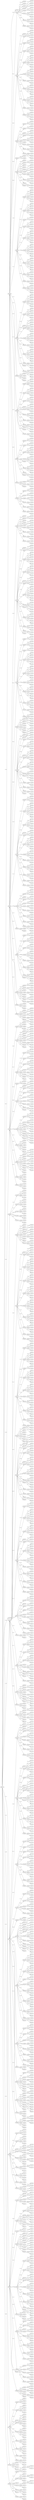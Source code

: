 digraph g {
rankdir=LR
node1201864[label="[0,0,1,1]"]
node1201864 -> node1201865 [label="(0 , 0)"]
node1201865[label="[5,3,4,4]"]
node1201865[label="[5,3,4,4]"]
node1201865 -> node1201866 [label="(0 , 0)"]
node1201866[label="[2,2,2,2]"]
node1201866[label="[2,2,2,2]"]
node1201865 -> node1201867 [label="(0 , 1)"]
node1201867[label="[2,3,2,2]"]
node1201867[label="[2,3,2,2]"]
node1201867 -> node1201868 [label="(0 , 2)"]
node1201868[label="[3,2,3,3]"]
node1201868[label="[3,2,3,3]"]
node1201867 -> node1201869 [label="(1 , 0)"]
node1201869[label="[2,5,5,5]"]
node1201869[label="[2,5,5,5]"]
node1201867 -> node1201870 [label="(1 , 1)"]
node1201870[label="[2,2,5,5]"]
node1201870[label="[2,2,5,5]"]
node1201867 -> node1201871 [label="(1 , 2)"]
node1201871[label="[3,4,2,0]"]
node1201871[label="[3,4,2,0]"]
node1201871 -> node1201872 [label="(0 , 2)"]
node1201872[label="[2,2,3,3]"]
node1201872[label="[2,2,3,3]"]
node1201871 -> node1201873 [label="(1 , 1)"]
node1201873[label="[3,2,3,2]"]
node1201873[label="[3,2,3,2]"]
node1201871 -> node1201874 [label="(2 , 0)"]
node1201874[label="[3,2,2,3]"]
node1201874[label="[3,2,2,3]"]
node1201867 -> node1201875 [label="(2 , 0)"]
node1201875[label="[2,5,2,0]"]
node1201875[label="[2,5,2,0]"]
node1201875 -> node1201876 [label="(2 , 1)"]
node1201876[label="[2,5,5,2]"]
node1201876[label="[2,5,5,2]"]
node1201875 -> node1201877 [label="(3 , 0)"]
node1201877[label="[2,5,2,5]"]
node1201877[label="[2,5,2,5]"]
node1201867 -> node1201878 [label="(2 , 1)"]
node1201878[label="[5,5,2,1]"]
node1201878[label="[5,5,2,1]"]
node1201878 -> node1201879 [label="(0 , 2)"]
node1201879[label="[2,2,5,2]"]
node1201879[label="[2,2,5,2]"]
node1201878 -> node1201880 [label="(1 , 0)"]
node1201880[label="[4,2,2,2]"]
node1201880[label="[4,2,2,2]"]
node1201878 -> node1201881 [label="(1 , 1)"]
node1201881[label="[2,2,2,5]"]
node1201881[label="[2,2,2,5]"]
node1201867 -> node1201882 [label="(2 , 2)"]
node1201882[label="[3,5,1,2]"]
node1201882[label="[3,5,1,2]"]
node1201882 -> node1201883 [label="(0 , 2)"]
node1201883[label="[2,2,2,3]"]
node1201883[label="[2,2,2,3]"]
node1201882 -> node1201884 [label="(1 , 1)"]
node1201884[label="[2,2,3,2]"]
node1201884[label="[2,2,3,2]"]
node1201882 -> node1201885 [label="(2 , 0)"]
node1201885[label="[3,2,2,2]"]
node1201885[label="[3,2,2,2]"]
node1201867 -> node1201886 [label="(3 , 0)"]
node1201886[label="[5,2,0,0]"]
node1201886[label="[5,2,0,0]"]
node1201886 -> node1201887 [label="(0 , 1)"]
node1201887[label="[2,4,2,2]"]
node1201887[label="[2,4,2,2]"]
node1201886 -> node1201888 [label="(0 , 2)"]
node1201888[label="[2,5,2,2]"]
node1201888[label="[2,5,2,2]"]
node1201865 -> node1201889 [label="(0 , 2)"]
node1201889[label="[4,5,2,2]"]
node1201889[label="[4,5,2,2]"]
node1201889 -> node1201890 [label="(0 , 1)"]
node1201890[label="[3,4,3,3]"]
node1201890[label="[3,4,3,3]"]
node1201889 -> node1201891 [label="(0 , 2)"]
node1201891[label="[5,1,5,0]"]
node1201891[label="[5,1,5,0]"]
node1201891 -> node1201892 [label="(0 , 0)"]
node1201892[label="[2,4,3,3]"]
node1201892[label="[2,4,3,3]"]
node1201891 -> node1201893 [label="(0 , 1)"]
node1201893[label="[3,2,3,5]"]
node1201893[label="[3,2,3,5]"]
node1201891 -> node1201894 [label="(1 , 0)"]
node1201894[label="[3,2,5,3]"]
node1201894[label="[3,2,5,3]"]
node1201891 -> node1201895 [label="(1 , 1)"]
node1201895[label="[3,2,5,5]"]
node1201895[label="[3,2,5,5]"]
node1201889 -> node1201896 [label="(0 , 3)"]
node1201896[label="[3,0,3,0]"]
node1201896[label="[3,0,3,0]"]
node1201896 -> node1201897 [label="(0 , 0)"]
node1201897[label="[2,4,5,5]"]
node1201897[label="[2,4,5,5]"]
node1201896 -> node1201898 [label="(0 , 1)"]
node1201898[label="[2,2,5,3]"]
node1201898[label="[2,2,5,3]"]
node1201896 -> node1201899 [label="(1 , 0)"]
node1201899[label="[2,2,3,5]"]
node1201899[label="[2,2,3,5]"]
node1201889 -> node1201900 [label="(1 , 0)"]
node1201900[label="[5,5,5,0]"]
node1201900[label="[5,5,5,0]"]
node1201900 -> node1201901 [label="(1 , 0)"]
node1201901[label="[3,5,3,3]"]
node1201901[label="[3,5,3,3]"]
node1201900 -> node1201902 [label="(1 , 1)"]
node1201902[label="[3,5,3,5]"]
node1201902[label="[3,5,3,5]"]
node1201900 -> node1201903 [label="(2 , 0)"]
node1201903[label="[3,5,5,3]"]
node1201903[label="[3,5,5,3]"]
node1201900 -> node1201904 [label="(2 , 1)"]
node1201904[label="[3,5,5,5]"]
node1201904[label="[3,5,5,5]"]
node1201889 -> node1201905 [label="(1 , 1)"]
node1201905[label="[3,5,5,2]"]
node1201905[label="[3,5,5,2]"]
node1201905 -> node1201906 [label="(0 , 2)"]
node1201906[label="[4,2,3,3]"]
node1201906[label="[4,2,3,3]"]
node1201905 -> node1201907 [label="(1 , 1)"]
node1201907[label="[3,4,2,3]"]
node1201907[label="[3,4,2,3]"]
node1201905 -> node1201908 [label="(1 , 2)"]
node1201908[label="[2,5,3,3]"]
node1201908[label="[2,5,3,3]"]
node1201905 -> node1201909 [label="(1 , 3)"]
node1201909[label="[2,5,3,5]"]
node1201909[label="[2,5,3,5]"]
node1201905 -> node1201910 [label="(2 , 0)"]
node1201910[label="[3,4,3,2]"]
node1201910[label="[3,4,3,2]"]
node1201905 -> node1201911 [label="(2 , 2)"]
node1201911[label="[2,5,5,3]"]
node1201911[label="[2,5,5,3]"]
node1201889 -> node1201912 [label="(1 , 2)"]
node1201912[label="[2,5,2,0]"]
node1201912[label="[2,5,2,0]"]
node1201912 -> node1201913 [label="(0 , 2)"]
node1201913[label="[4,2,5,5]"]
node1201913[label="[4,2,5,5]"]
node1201912 -> node1201914 [label="(0 , 3)"]
node1201914[label="[3,2,5,2]"]
node1201914[label="[3,2,5,2]"]
node1201912 -> node1201915 [label="(1 , 1)"]
node1201915[label="[2,4,3,2]"]
node1201915[label="[2,4,3,2]"]
node1201912 -> node1201916 [label="(1 , 2)"]
node1201916[label="[3,2,2,5]"]
node1201916[label="[3,2,2,5]"]
node1201912 -> node1201917 [label="(2 , 0)"]
node1201917[label="[2,4,2,3]"]
node1201917[label="[2,4,2,3]"]
node1201889 -> node1201918 [label="(1 , 3)"]
node1201918[label="[4,4,5,0]"]
node1201918[label="[4,4,5,0]"]
node1201918 -> node1201919 [label="(1 , 1)"]
node1201919[label="[2,4,2,5]"]
node1201919[label="[2,4,2,5]"]
node1201918 -> node1201920 [label="(2 , 0)"]
node1201920[label="[2,4,5,2]"]
node1201920[label="[2,4,5,2]"]
node1201889 -> node1201921 [label="(2 , 0)"]
node1201921[label="[3,3,2,0]"]
node1201921[label="[3,3,2,0]"]
node1201921 -> node1201922 [label="(0 , 0)"]
node1201922[label="[4,5,5,5]"]
node1201922[label="[4,5,5,5]"]
node1201921 -> node1201923 [label="(1 , 1)"]
node1201923[label="[3,5,5,2]"]
node1201923[label="[3,5,5,2]"]
node1201921 -> node1201924 [label="(1 , 2)"]
node1201924[label="[3,5,3,2]"]
node1201924[label="[3,5,3,2]"]
node1201921 -> node1201925 [label="(2 , 0)"]
node1201925[label="[3,5,2,5]"]
node1201925[label="[3,5,2,5]"]
node1201921 -> node1201926 [label="(2 , 1)"]
node1201926[label="[3,5,2,3]"]
node1201926[label="[3,5,2,3]"]
node1201889 -> node1201927 [label="(2 , 1)"]
node1201927[label="[3,5,2,0]"]
node1201927[label="[3,5,2,0]"]
node1201927 -> node1201928 [label="(0 , 2)"]
node1201928[label="[4,2,3,2]"]
node1201928[label="[4,2,3,2]"]
node1201927 -> node1201929 [label="(1 , 1)"]
node1201929[label="[4,2,2,3]"]
node1201929[label="[4,2,2,3]"]
node1201927 -> node1201930 [label="(1 , 2)"]
node1201930[label="[2,5,3,2]"]
node1201930[label="[2,5,3,2]"]
node1201927 -> node1201931 [label="(2 , 0)"]
node1201931[label="[3,4,2,2]"]
node1201931[label="[3,4,2,2]"]
node1201927 -> node1201932 [label="(2 , 1)"]
node1201932[label="[2,5,2,3]"]
node1201932[label="[2,5,2,3]"]
node1201889 -> node1201933 [label="(2 , 2)"]
node1201933[label="[5,5,2,0]"]
node1201933[label="[5,5,2,0]"]
node1201933 -> node1201934 [label="(0 , 2)"]
node1201934[label="[4,2,5,2]"]
node1201934[label="[4,2,5,2]"]
node1201933 -> node1201935 [label="(1 , 1)"]
node1201935[label="[4,2,2,5]"]
node1201935[label="[4,2,2,5]"]
node1201889 -> node1201936 [label="(3 , 0)"]
node1201936[label="[0,4,2,0]"]
node1201936[label="[0,4,2,0]"]
node1201936 -> node1201937 [label="(0 , 2)"]
node1201937[label="[4,5,5,2]"]
node1201937[label="[4,5,5,2]"]
node1201936 -> node1201938 [label="(1 , 0)"]
node1201938[label="[3,5,2,2]"]
node1201938[label="[3,5,2,2]"]
node1201936 -> node1201939 [label="(1 , 1)"]
node1201939[label="[4,5,2,5]"]
node1201939[label="[4,5,2,5]"]
node1201936 -> node1201940 [label="(2 , 0)"]
node1201940[label="[4,4,2,2]"]
node1201940[label="[4,4,2,2]"]
node1201865 -> node1201941 [label="(0 , 3)"]
node1201941[label="[4,5,2,3]"]
node1201941[label="[4,5,2,3]"]
node1201941 -> node1201942 [label="(0 , 3)"]
node1201942[label="[5,5,1,0]"]
node1201942[label="[5,5,1,0]"]
node1201942 -> node1201943 [label="(0 , 1)"]
node1201943[label="[3,4,3,5]"]
node1201943[label="[3,4,3,5]"]
node1201942 -> node1201944 [label="(0 , 2)"]
node1201944[label="[3,4,5,5]"]
node1201944[label="[3,4,5,5]"]
node1201941 -> node1201945 [label="(0 , 4)"]
node1201945[label="[2,0,0,0]"]
node1201945[label="[2,0,0,0]"]
node1201945 -> node1201946 [label="(0 , 1)"]
node1201946[label="[3,4,5,2]"]
node1201946[label="[3,4,5,2]"]
node1201945 -> node1201947 [label="(1 , 0)"]
node1201947[label="[2,4,3,5]"]
node1201947[label="[2,4,3,5]"]
node1201941 -> node1201948 [label="(1 , 1)"]
node1201948[label="[4,4,5,5]"]
node1201948[label="[4,4,5,5]"]
node1201941 -> node1201949 [label="(1 , 2)"]
node1201949[label="[4,3,0,0]"]
node1201949[label="[4,3,0,0]"]
node1201949 -> node1201950 [label="(0 , 2)"]
node1201950[label="[3,4,5,3]"]
node1201950[label="[3,4,5,3]"]
node1201949 -> node1201951 [label="(1 , 0)"]
node1201951[label="[4,4,5,2]"]
node1201951[label="[4,4,5,2]"]
node1201949 -> node1201952 [label="(1 , 1)"]
node1201952[label="[4,4,3,2]"]
node1201952[label="[4,4,3,2]"]
node1201941 -> node1201953 [label="(1 , 3)"]
node1201953[label="[3,4,1,0]"]
node1201953[label="[3,4,1,0]"]
node1201953 -> node1201954 [label="(0 , 2)"]
node1201954[label="[4,2,3,5]"]
node1201954[label="[4,2,3,5]"]
node1201953 -> node1201955 [label="(1 , 1)"]
node1201955[label="[2,4,5,3]"]
node1201955[label="[2,4,5,3]"]
node1201953 -> node1201956 [label="(2 , 0)"]
node1201956[label="[3,4,2,5]"]
node1201956[label="[3,4,2,5]"]
node1201941 -> node1201957 [label="(2 , 0)"]
node1201957[label="[4,4,3,3]"]
node1201957[label="[4,4,3,3]"]
node1201941 -> node1201958 [label="(2 , 1)"]
node1201958[label="[5,1,3,2]"]
node1201958[label="[5,1,3,2]"]
node1201958 -> node1201959 [label="(0 , 2)"]
node1201959[label="[4,4,2,5]"]
node1201959[label="[4,4,2,5]"]
node1201958 -> node1201960 [label="(1 , 1)"]
node1201960[label="[4,5,3,5]"]
node1201960[label="[4,5,3,5]"]
node1201941 -> node1201961 [label="(2 , 2)"]
node1201961[label="[5,5,1,0]"]
node1201961[label="[5,5,1,0]"]
node1201961 -> node1201962 [label="(0 , 1)"]
node1201962[label="[4,2,5,3]"]
node1201962[label="[4,2,5,3]"]
node1201961 -> node1201963 [label="(1 , 0)"]
node1201963[label="[4,5,3,2]"]
node1201963[label="[4,5,3,2]"]
node1201941 -> node1201964 [label="(3 , 0)"]
node1201964[label="[5,5,1,0]"]
node1201964[label="[5,5,1,0]"]
node1201964 -> node1201965 [label="(0 , 0)"]
node1201965[label="[4,4,2,3]"]
node1201965[label="[4,4,2,3]"]
node1201964 -> node1201966 [label="(1 , 0)"]
node1201966[label="[4,5,3,3]"]
node1201966[label="[4,5,3,3]"]
node1201964 -> node1201967 [label="(1 , 1)"]
node1201967[label="[4,5,5,3]"]
node1201967[label="[4,5,5,3]"]
node1201865 -> node1201968 [label="(0 , 4)"]
node1201968[label="[5,0,4,3]"]
node1201968[label="[5,0,4,3]"]
node1201968 -> node1201969 [label="(0 , 3)"]
node1201969[label="[4,4,3,5]"]
node1201969[label="[4,4,3,5]"]
node1201968 -> node1201970 [label="(1 , 2)"]
node1201970[label="[4,4,5,3]"]
node1201970[label="[4,4,5,3]"]
node1201865 -> node1201971 [label="(1 , 0)"]
node1201971[label="[2,2,3,3]"]
node1201971[label="[2,2,3,3]"]
node1201971 -> node1201972 [label="(0 , 0)"]
node1201972[label="[5,5,5,5]"]
node1201972[label="[5,5,5,5]"]
node1201971 -> node1201973 [label="(0 , 1)"]
node1201973[label="[2,5,2,0]"]
node1201973[label="[2,5,2,0]"]
node1201973 -> node1201974 [label="(1 , 1)"]
node1201974[label="[5,5,5,2]"]
node1201974[label="[5,5,5,2]"]
node1201973 -> node1201975 [label="(2 , 0)"]
node1201975[label="[5,5,2,5]"]
node1201975[label="[5,5,2,5]"]
node1201971 -> node1201976 [label="(0 , 2)"]
node1201976[label="[5,5,2,2]"]
node1201976[label="[5,5,2,2]"]
node1201971 -> node1201977 [label="(0 , 4)"]
node1201977[label="[3,3,2,2]"]
node1201977[label="[3,3,2,2]"]
node1201971 -> node1201978 [label="(1 , 0)"]
node1201978[label="[5,2,5,5]"]
node1201978[label="[5,2,5,5]"]
node1201971 -> node1201979 [label="(1 , 1)"]
node1201979[label="[5,5,5,0]"]
node1201979[label="[5,5,5,0]"]
node1201979 -> node1201980 [label="(1 , 0)"]
node1201980[label="[5,2,2,2]"]
node1201980[label="[5,2,2,2]"]
node1201979 -> node1201981 [label="(1 , 1)"]
node1201981[label="[5,2,2,5]"]
node1201981[label="[5,2,2,5]"]
node1201979 -> node1201982 [label="(2 , 0)"]
node1201982[label="[5,2,5,2]"]
node1201982[label="[5,2,5,2]"]
node1201971 -> node1201983 [label="(1 , 2)"]
node1201983[label="[2,4,2,0]"]
node1201983[label="[2,4,2,0]"]
node1201983 -> node1201984 [label="(0 , 1)"]
node1201984[label="[3,3,3,2]"]
node1201984[label="[3,3,3,2]"]
node1201983 -> node1201985 [label="(1 , 0)"]
node1201985[label="[3,3,2,3]"]
node1201985[label="[3,3,2,3]"]
node1201983 -> node1201986 [label="(2 , 0)"]
node1201986[label="[2,3,2,2]"]
node1201986[label="[2,3,2,2]"]
node1201971 -> node1201987 [label="(2 , 0)"]
node1201987[label="[5,2,0,2]"]
node1201987[label="[5,2,0,2]"]
node1201987 -> node1201988 [label="(0 , 0)"]
node1201988[label="[3,3,3,3]"]
node1201988[label="[3,3,3,3]"]
node1201987 -> node1201989 [label="(1 , 1)"]
node1201989[label="[2,2,2,4]"]
node1201989[label="[2,2,2,4]"]
node1201987 -> node1201990 [label="(2 , 0)"]
node1201990[label="[2,2,4,2]"]
node1201990[label="[2,2,4,2]"]
node1201971 -> node1201991 [label="(2 , 2)"]
node1201991[label="[2,3,3,1]"]
node1201991[label="[2,3,3,1]"]
node1201991 -> node1201992 [label="(2 , 1)"]
node1201992[label="[2,3,2,3]"]
node1201992[label="[2,3,2,3]"]
node1201991 -> node1201993 [label="(3 , 0)"]
node1201993[label="[2,3,3,2]"]
node1201993[label="[2,3,3,2]"]
node1201971 -> node1201994 [label="(3 , 0)"]
node1201994[label="[2,3,3,3]"]
node1201994[label="[2,3,3,3]"]
node1201865 -> node1201995 [label="(1 , 1)"]
node1201995[label="[5,3,5,3]"]
node1201995[label="[5,3,5,3]"]
node1201995 -> node1201996 [label="(0 , 0)"]
node1201996[label="[4,2,2,0]"]
node1201996[label="[4,2,2,0]"]
node1201996 -> node1201997 [label="(0 , 3)"]
node1201997[label="[2,4,4,2]"]
node1201997[label="[2,4,4,2]"]
node1201996 -> node1201998 [label="(1 , 1)"]
node1201998[label="[4,4,4,2]"]
node1201998[label="[4,4,4,2]"]
node1201996 -> node1201999 [label="(1 , 2)"]
node1201999[label="[2,4,2,4]"]
node1201999[label="[2,4,2,4]"]
node1201996 -> node1202000 [label="(2 , 0)"]
node1202000[label="[4,4,2,4]"]
node1202000[label="[4,4,2,4]"]
node1201996 -> node1202001 [label="(2 , 1)"]
node1202001[label="[4,2,4,2]"]
node1202001[label="[4,2,4,2]"]
node1201996 -> node1202002 [label="(3 , 0)"]
node1202002[label="[4,2,2,4]"]
node1202002[label="[4,2,2,4]"]
node1201995 -> node1202003 [label="(0 , 1)"]
node1202003[label="[2,5,5,4]"]
node1202003[label="[2,5,5,4]"]
node1202003 -> node1202004 [label="(0 , 2)"]
node1202004[label="[3,2,4,2]"]
node1202004[label="[3,2,4,2]"]
node1202003 -> node1202005 [label="(1 , 1)"]
node1202005[label="[3,2,2,4]"]
node1202005[label="[3,2,2,4]"]
node1202003 -> node1202006 [label="(1 , 2)"]
node1202006[label="[2,2,4,5]"]
node1202006[label="[2,2,4,5]"]
node1202003 -> node1202007 [label="(2 , 0)"]
node1202007[label="[2,2,3,4]"]
node1202007[label="[2,2,3,4]"]
node1202003 -> node1202008 [label="(2 , 1)"]
node1202008[label="[2,5,4,2]"]
node1202008[label="[2,5,4,2]"]
node1202003 -> node1202009 [label="(3 , 0)"]
node1202009[label="[2,5,2,4]"]
node1202009[label="[2,5,2,4]"]
node1201995 -> node1202010 [label="(0 , 2)"]
node1202010[label="[3,1,2,0]"]
node1202010[label="[3,1,2,0]"]
node1202010 -> node1202011 [label="(0 , 1)"]
node1202011[label="[2,5,4,5]"]
node1202011[label="[2,5,4,5]"]
node1202010 -> node1202012 [label="(1 , 1)"]
node1202012[label="[3,2,3,4]"]
node1202012[label="[3,2,3,4]"]
node1201995 -> node1202013 [label="(1 , 0)"]
node1202013[label="[2,5,1,0]"]
node1202013[label="[2,5,1,0]"]
node1202013 -> node1202014 [label="(0 , 1)"]
node1202014[label="[4,3,2,2]"]
node1202014[label="[4,3,2,2]"]
node1202013 -> node1202015 [label="(0 , 2)"]
node1202015[label="[5,4,2,2]"]
node1202015[label="[5,4,2,2]"]
node1202013 -> node1202016 [label="(1 , 0)"]
node1202016[label="[2,2,4,3]"]
node1202016[label="[2,2,4,3]"]
node1202013 -> node1202017 [label="(1 , 1)"]
node1202017[label="[2,2,5,4]"]
node1202017[label="[2,2,5,4]"]
node1201995 -> node1202018 [label="(1 , 1)"]
node1202018[label="[2,3,3,3]"]
node1202018[label="[2,3,3,3]"]
node1202018 -> node1202019 [label="(0 , 1)"]
node1202019[label="[5,4,2,5]"]
node1202019[label="[5,4,2,5]"]
node1202018 -> node1202020 [label="(1 , 0)"]
node1202020[label="[2,5,5,4]"]
node1202020[label="[2,5,5,4]"]
node1202018 -> node1202021 [label="(1 , 1)"]
node1202021[label="[5,2,3,2]"]
node1202021[label="[5,2,3,2]"]
node1202018 -> node1202022 [label="(1 , 2)"]
node1202022[label="[3,2,4,3]"]
node1202022[label="[3,2,4,3]"]
node1202018 -> node1202023 [label="(2 , 0)"]
node1202023[label="[2,3,2,5]"]
node1202023[label="[2,3,2,5]"]
node1202018 -> node1202024 [label="(2 , 1)"]
node1202024[label="[4,3,3,2]"]
node1202024[label="[4,3,3,2]"]
node1201995 -> node1202025 [label="(1 , 2)"]
node1202025[label="[5,2,3,0]"]
node1202025[label="[5,2,3,0]"]
node1202025 -> node1202026 [label="(0 , 3)"]
node1202026[label="[3,3,2,5]"]
node1202026[label="[3,3,2,5]"]
node1202025 -> node1202027 [label="(1 , 1)"]
node1202027[label="[3,3,3,5]"]
node1202027[label="[3,3,3,5]"]
node1202025 -> node1202028 [label="(1 , 2)"]
node1202028[label="[2,3,3,5]"]
node1202028[label="[2,3,3,5]"]
node1202025 -> node1202029 [label="(2 , 0)"]
node1202029[label="[5,5,3,5]"]
node1202029[label="[5,5,3,5]"]
node1202025 -> node1202030 [label="(2 , 1)"]
node1202030[label="[5,5,3,2]"]
node1202030[label="[5,5,3,2]"]
node1202025 -> node1202031 [label="(3 , 0)"]
node1202031[label="[5,2,3,5]"]
node1202031[label="[5,2,3,5]"]
node1201995 -> node1202032 [label="(2 , 0)"]
node1202032[label="[5,5,2,0]"]
node1202032[label="[5,5,2,0]"]
node1202032 -> node1202033 [label="(0 , 0)"]
node1202033[label="[4,3,3,3]"]
node1202033[label="[4,3,3,3]"]
node1202032 -> node1202034 [label="(0 , 2)"]
node1202034[label="[2,3,5,2]"]
node1202034[label="[2,3,5,2]"]
node1202032 -> node1202035 [label="(1 , 0)"]
node1202035[label="[4,3,2,3]"]
node1202035[label="[4,3,2,3]"]
node1202032 -> node1202036 [label="(1 , 1)"]
node1202036[label="[5,4,5,5]"]
node1202036[label="[5,4,5,5]"]
node1202032 -> node1202037 [label="(1 , 2)"]
node1202037[label="[5,4,5,2]"]
node1202037[label="[5,4,5,2]"]
node1202032 -> node1202038 [label="(2 , 0)"]
node1202038[label="[5,2,2,3]"]
node1202038[label="[5,2,2,3]"]
node1201995 -> node1202039 [label="(2 , 1)"]
node1202039[label="[3,3,1,0]"]
node1202039[label="[3,3,1,0]"]
node1202039 -> node1202040 [label="(0 , 1)"]
node1202040[label="[5,5,2,3]"]
node1202040[label="[5,5,2,3]"]
node1202039 -> node1202041 [label="(0 , 2)"]
node1202041[label="[5,2,3,3]"]
node1202041[label="[5,2,3,3]"]
node1202039 -> node1202042 [label="(1 , 0)"]
node1202042[label="[2,3,5,5]"]
node1202042[label="[2,3,5,5]"]
node1202039 -> node1202043 [label="(2 , 0)"]
node1202043[label="[3,3,5,2]"]
node1202043[label="[3,3,5,2]"]
node1201995 -> node1202044 [label="(2 , 2)"]
node1202044[label="[5,4,2,0]"]
node1202044[label="[5,4,2,0]"]
node1202044 -> node1202045 [label="(0 , 1)"]
node1202045[label="[3,3,5,5]"]
node1202045[label="[3,3,5,5]"]
node1202044 -> node1202046 [label="(1 , 0)"]
node1202046[label="[5,5,3,3]"]
node1202046[label="[5,5,3,3]"]
node1201995 -> node1202047 [label="(3 , 0)"]
node1202047[label="[2,5,1,0]"]
node1202047[label="[2,5,1,0]"]
node1202047 -> node1202048 [label="(0 , 1)"]
node1202048[label="[3,3,5,3]"]
node1202048[label="[3,3,5,3]"]
node1202047 -> node1202049 [label="(0 , 2)"]
node1202049[label="[5,2,5,3]"]
node1202049[label="[5,2,5,3]"]
node1202047 -> node1202050 [label="(1 , 0)"]
node1202050[label="[5,5,5,3]"]
node1202050[label="[5,5,5,3]"]
node1202047 -> node1202051 [label="(1 , 1)"]
node1202051[label="[2,3,5,3]"]
node1202051[label="[2,3,5,3]"]
node1201865 -> node1202052 [label="(1 , 2)"]
node1202052[label="[3,5,4,3]"]
node1202052[label="[3,5,4,3]"]
node1202052 -> node1202053 [label="(0 , 2)"]
node1202053[label="[2,4,5,3]"]
node1202053[label="[2,4,5,3]"]
node1202053 -> node1202054 [label="(0 , 3)"]
node1202054[label="[4,2,3,4]"]
node1202054[label="[4,2,3,4]"]
node1202053 -> node1202055 [label="(1 , 1)"]
node1202055[label="[4,4,3,4]"]
node1202055[label="[4,4,3,4]"]
node1202053 -> node1202056 [label="(1 , 2)"]
node1202056[label="[4,2,5,4]"]
node1202056[label="[4,2,5,4]"]
node1202053 -> node1202057 [label="(2 , 0)"]
node1202057[label="[4,4,5,4]"]
node1202057[label="[4,4,5,4]"]
node1202053 -> node1202058 [label="(2 , 1)"]
node1202058[label="[2,4,3,4]"]
node1202058[label="[2,4,3,4]"]
node1202053 -> node1202059 [label="(3 , 0)"]
node1202059[label="[2,4,5,4]"]
node1202059[label="[2,4,5,4]"]
node1202052 -> node1202060 [label="(0 , 3)"]
node1202060[label="[5,4,2,0]"]
node1202060[label="[5,4,2,0]"]
node1202060 -> node1202061 [label="(0 , 2)"]
node1202061[label="[4,3,5,5]"]
node1202061[label="[4,3,5,5]"]
node1202060 -> node1202062 [label="(0 , 3)"]
node1202062[label="[4,3,5,2]"]
node1202062[label="[4,3,5,2]"]
node1202060 -> node1202063 [label="(1 , 2)"]
node1202063[label="[4,3,2,5]"]
node1202063[label="[4,3,2,5]"]
node1202060 -> node1202064 [label="(2 , 0)"]
node1202064[label="[5,4,3,5]"]
node1202064[label="[5,4,3,5]"]
node1202060 -> node1202065 [label="(2 , 1)"]
node1202065[label="[5,4,3,2]"]
node1202065[label="[5,4,3,2]"]
node1202052 -> node1202066 [label="(0 , 4)"]
node1202066[label="[4,3,3,5]"]
node1202066[label="[4,3,3,5]"]
node1202052 -> node1202067 [label="(1 , 1)"]
node1202067[label="[2,4,4,3]"]
node1202067[label="[2,4,4,3]"]
node1202067 -> node1202068 [label="(0 , 2)"]
node1202068[label="[4,5,5,4]"]
node1202068[label="[4,5,5,4]"]
node1202067 -> node1202069 [label="(0 , 3)"]
node1202069[label="[4,5,2,4]"]
node1202069[label="[4,5,2,4]"]
node1202067 -> node1202070 [label="(1 , 2)"]
node1202070[label="[4,2,4,5]"]
node1202070[label="[4,2,4,5]"]
node1202067 -> node1202071 [label="(1 , 3)"]
node1202071[label="[3,4,2,4]"]
node1202071[label="[3,4,2,4]"]
node1202067 -> node1202072 [label="(2 , 0)"]
node1202072[label="[4,4,4,5]"]
node1202072[label="[4,4,4,5]"]
node1202067 -> node1202073 [label="(3 , 0)"]
node1202073[label="[2,4,4,5]"]
node1202073[label="[2,4,4,5]"]
node1202052 -> node1202074 [label="(1 , 2)"]
node1202074[label="[2,5,2,0]"]
node1202074[label="[2,5,2,0]"]
node1202074 -> node1202075 [label="(0 , 0)"]
node1202075[label="[3,4,3,4]"]
node1202075[label="[3,4,3,4]"]
node1202074 -> node1202076 [label="(0 , 1)"]
node1202076[label="[5,4,5,3]"]
node1202076[label="[5,4,5,3]"]
node1202074 -> node1202077 [label="(0 , 2)"]
node1202077[label="[3,2,5,4]"]
node1202077[label="[3,2,5,4]"]
node1202074 -> node1202078 [label="(1 , 1)"]
node1202078[label="[5,4,2,3]"]
node1202078[label="[5,4,2,3]"]
node1202074 -> node1202079 [label="(2 , 0)"]
node1202079[label="[2,5,3,4]"]
node1202079[label="[2,5,3,4]"]
node1202052 -> node1202080 [label="(1 , 3)"]
node1202080[label="[3,4,1,0]"]
node1202080[label="[3,4,1,0]"]
node1202080 -> node1202081 [label="(0 , 2)"]
node1202081[label="[4,3,5,3]"]
node1202081[label="[4,3,5,3]"]
node1202080 -> node1202082 [label="(1 , 1)"]
node1202082[label="[5,4,3,3]"]
node1202082[label="[5,4,3,3]"]
node1202052 -> node1202083 [label="(2 , 0)"]
node1202083[label="[3,4,2,0]"]
node1202083[label="[3,4,2,0]"]
node1202083 -> node1202084 [label="(0 , 1)"]
node1202084[label="[4,5,4,5]"]
node1202084[label="[4,5,4,5]"]
node1202083 -> node1202085 [label="(0 , 2)"]
node1202085[label="[4,5,4,2]"]
node1202085[label="[4,5,4,2]"]
node1202083 -> node1202086 [label="(0 , 3)"]
node1202086[label="[4,2,4,3]"]
node1202086[label="[4,2,4,3]"]
node1202083 -> node1202087 [label="(1 , 1)"]
node1202087[label="[4,4,4,3]"]
node1202087[label="[4,4,4,3]"]
node1202083 -> node1202088 [label="(1 , 2)"]
node1202088[label="[2,4,4,3]"]
node1202088[label="[2,4,4,3]"]
node1202083 -> node1202089 [label="(2 , 1)"]
node1202089[label="[3,4,4,2]"]
node1202089[label="[3,4,4,2]"]
node1202052 -> node1202090 [label="(2 , 1)"]
node1202090[label="[5,2,3,0]"]
node1202090[label="[5,2,3,0]"]
node1202090 -> node1202091 [label="(0 , 2)"]
node1202091[label="[3,5,5,4]"]
node1202091[label="[3,5,5,4]"]
node1202090 -> node1202092 [label="(0 , 3)"]
node1202092[label="[3,5,2,4]"]
node1202092[label="[3,5,2,4]"]
node1202090 -> node1202093 [label="(1 , 2)"]
node1202093[label="[3,2,4,5]"]
node1202093[label="[3,2,4,5]"]
node1202052 -> node1202094 [label="(2 , 2)"]
node1202094[label="[3,5,3,4]"]
node1202094[label="[3,5,3,4]"]
node1202052 -> node1202095 [label="(3 , 0)"]
node1202095[label="[2,5,1,0]"]
node1202095[label="[2,5,1,0]"]
node1202095 -> node1202096 [label="(0 , 0)"]
node1202096[label="[3,4,4,3]"]
node1202096[label="[3,4,4,3]"]
node1202095 -> node1202097 [label="(1 , 0)"]
node1202097[label="[3,5,4,5]"]
node1202097[label="[3,5,4,5]"]
node1202095 -> node1202098 [label="(1 , 1)"]
node1202098[label="[3,5,4,2]"]
node1202098[label="[3,5,4,2]"]
node1202095 -> node1202099 [label="(2 , 0)"]
node1202099[label="[2,5,4,3]"]
node1202099[label="[2,5,4,3]"]
node1201865 -> node1202100 [label="(1 , 3)"]
node1202100[label="[4,5,5,3]"]
node1202100[label="[4,5,5,3]"]
node1202100 -> node1202101 [label="(0 , 3)"]
node1202101[label="[3,4,4,5]"]
node1202101[label="[3,4,4,5]"]
node1202100 -> node1202102 [label="(1 , 2)"]
node1202102[label="[3,4,5,4]"]
node1202102[label="[3,4,5,4]"]
node1202100 -> node1202103 [label="(2 , 1)"]
node1202103[label="[4,5,3,4]"]
node1202103[label="[4,5,3,4]"]
node1202100 -> node1202104 [label="(3 , 0)"]
node1202104[label="[4,5,4,3]"]
node1202104[label="[4,5,4,3]"]
node1201865 -> node1202105 [label="(2 , 0)"]
node1202105[label="[2,4,2,4]"]
node1202105[label="[2,4,2,4]"]
node1202105 -> node1202106 [label="(0 , 0)"]
node1202106[label="[5,5,5,3]"]
node1202106[label="[5,5,5,3]"]
node1202106 -> node1202107 [label="(1 , 2)"]
node1202107[label="[5,3,3,5]"]
node1202107[label="[5,3,3,5]"]
node1202106 -> node1202108 [label="(2 , 0)"]
node1202108[label="[5,3,3,3]"]
node1202108[label="[5,3,3,3]"]
node1202106 -> node1202109 [label="(2 , 2)"]
node1202109[label="[5,3,5,5]"]
node1202109[label="[5,3,5,5]"]
node1202106 -> node1202110 [label="(3 , 0)"]
node1202110[label="[5,3,5,3]"]
node1202110[label="[5,3,5,3]"]
node1202105 -> node1202111 [label="(0 , 1)"]
node1202111[label="[5,5,1,0]"]
node1202111[label="[5,5,1,0]"]
node1202111 -> node1202112 [label="(0 , 0)"]
node1202112[label="[3,3,4,3]"]
node1202112[label="[3,3,4,3]"]
node1202111 -> node1202113 [label="(1 , 0)"]
node1202113[label="[5,3,3,2]"]
node1202113[label="[5,3,3,2]"]
node1202111 -> node1202114 [label="(1 , 1)"]
node1202114[label="[5,3,5,2]"]
node1202114[label="[5,3,5,2]"]
node1202111 -> node1202115 [label="(2 , 0)"]
node1202115[label="[5,5,4,5]"]
node1202115[label="[5,5,4,5]"]
node1202105 -> node1202116 [label="(0 , 2)"]
node1202116[label="[3,2,2,0]"]
node1202116[label="[3,2,2,0]"]
node1202116 -> node1202117 [label="(0 , 1)"]
node1202117[label="[5,5,4,2]"]
node1202117[label="[5,5,4,2]"]
node1202116 -> node1202118 [label="(1 , 0)"]
node1202118[label="[5,2,4,5]"]
node1202118[label="[5,2,4,5]"]
node1202116 -> node1202119 [label="(1 , 1)"]
node1202119[label="[3,3,4,2]"]
node1202119[label="[3,3,4,2]"]
node1202105 -> node1202120 [label="(0 , 3)"]
node1202120[label="[5,2,4,2]"]
node1202120[label="[5,2,4,2]"]
node1202105 -> node1202121 [label="(1 , 0)"]
node1202121[label="[5,5,1,0]"]
node1202121[label="[5,5,1,0]"]
node1202121 -> node1202122 [label="(0 , 0)"]
node1202122[label="[3,3,3,4]"]
node1202122[label="[3,3,3,4]"]
node1202121 -> node1202123 [label="(1 , 0)"]
node1202123[label="[5,3,2,3]"]
node1202123[label="[5,3,2,3]"]
node1202121 -> node1202124 [label="(1 , 1)"]
node1202124[label="[5,3,2,5]"]
node1202124[label="[5,3,2,5]"]
node1202121 -> node1202125 [label="(2 , 0)"]
node1202125[label="[5,5,5,4]"]
node1202125[label="[5,5,5,4]"]
node1202105 -> node1202126 [label="(1 , 1)"]
node1202126[label="[4,5,2,0]"]
node1202126[label="[4,5,2,0]"]
node1202126 -> node1202127 [label="(0 , 2)"]
node1202127[label="[2,3,4,3]"]
node1202127[label="[2,3,4,3]"]
node1202126 -> node1202128 [label="(0 , 3)"]
node1202128[label="[5,2,5,4]"]
node1202128[label="[5,2,5,4]"]
node1202126 -> node1202129 [label="(1 , 1)"]
node1202129[label="[5,3,2,2]"]
node1202129[label="[5,3,2,2]"]
node1202105 -> node1202130 [label="(1 , 2)"]
node1202130[label="[4,5,2,0]"]
node1202130[label="[4,5,2,0]"]
node1202130 -> node1202131 [label="(0 , 2)"]
node1202131[label="[2,3,4,2]"]
node1202131[label="[2,3,4,2]"]
node1202130 -> node1202132 [label="(1 , 1)"]
node1202132[label="[4,2,4,4]"]
node1202132[label="[4,2,4,4]"]
node1202105 -> node1202133 [label="(2 , 0)"]
node1202133[label="[2,5,1,0]"]
node1202133[label="[2,5,1,0]"]
node1202133 -> node1202134 [label="(0 , 0)"]
node1202134[label="[4,4,4,4]"]
node1202134[label="[4,4,4,4]"]
node1202133 -> node1202135 [label="(0 , 1)"]
node1202135[label="[3,3,2,4]"]
node1202135[label="[3,3,2,4]"]
node1202133 -> node1202136 [label="(1 , 0)"]
node1202136[label="[2,3,3,4]"]
node1202136[label="[2,3,3,4]"]
node1202133 -> node1202137 [label="(1 , 1)"]
node1202137[label="[5,5,2,4]"]
node1202137[label="[5,5,2,4]"]
node1202105 -> node1202138 [label="(2 , 1)"]
node1202138[label="[5,2,2,4]"]
node1202138[label="[5,2,2,4]"]
node1202105 -> node1202139 [label="(2 , 2)"]
node1202139[label="[2,2,4,4]"]
node1202139[label="[2,2,4,4]"]
node1202105 -> node1202140 [label="(3 , 0)"]
node1202140[label="[1,1,4,0]"]
node1202140[label="[1,1,4,0]"]
node1202140 -> node1202141 [label="(0 , 1)"]
node1202141[label="[2,3,2,4]"]
node1202141[label="[2,3,2,4]"]
node1202140 -> node1202142 [label="(1 , 0)"]
node1202142[label="[2,4,4,4]"]
node1202142[label="[2,4,4,4]"]
node1201865 -> node1202143 [label="(2 , 1)"]
node1202143[label="[5,5,0,4]"]
node1202143[label="[5,5,0,4]"]
node1202143 -> node1202144 [label="(0 , 1)"]
node1202144[label="[2,0,1,0]"]
node1202144[label="[2,0,1,0]"]
node1202144 -> node1202145 [label="(0 , 0)"]
node1202145[label="[4,3,4,3]"]
node1202145[label="[4,3,4,3]"]
node1202144 -> node1202146 [label="(0 , 1)"]
node1202146[label="[4,3,4,2]"]
node1202146[label="[4,3,4,2]"]
node1202143 -> node1202147 [label="(0 , 2)"]
node1202147[label="[1,5,2,0]"]
node1202147[label="[1,5,2,0]"]
node1202147 -> node1202148 [label="(0 , 1)"]
node1202148[label="[3,3,4,5]"]
node1202148[label="[3,3,4,5]"]
node1202147 -> node1202149 [label="(0 , 2)"]
node1202149[label="[2,3,4,5]"]
node1202149[label="[2,3,4,5]"]
node1202143 -> node1202150 [label="(1 , 0)"]
node1202150[label="[2,3,5,0]"]
node1202150[label="[2,3,5,0]"]
node1202150 -> node1202151 [label="(0 , 1)"]
node1202151[label="[3,4,4,4]"]
node1202151[label="[3,4,4,4]"]
node1202150 -> node1202152 [label="(0 , 2)"]
node1202152[label="[3,2,4,4]"]
node1202152[label="[3,2,4,4]"]
node1202150 -> node1202153 [label="(1 , 0)"]
node1202153[label="[4,3,3,4]"]
node1202153[label="[4,3,3,4]"]
node1202150 -> node1202154 [label="(1 , 1)"]
node1202154[label="[4,3,2,4]"]
node1202154[label="[4,3,2,4]"]
node1202143 -> node1202155 [label="(1 , 1)"]
node1202155[label="[3,3,1,0]"]
node1202155[label="[3,3,1,0]"]
node1202155 -> node1202156 [label="(0 , 0)"]
node1202156[label="[5,4,4,2]"]
node1202156[label="[5,4,4,2]"]
node1202155 -> node1202157 [label="(0 , 1)"]
node1202157[label="[5,2,4,3]"]
node1202157[label="[5,2,4,3]"]
node1202155 -> node1202158 [label="(1 , 0)"]
node1202158[label="[2,3,5,4]"]
node1202158[label="[2,3,5,4]"]
node1202155 -> node1202159 [label="(2 , 0)"]
node1202159[label="[3,3,5,4]"]
node1202159[label="[3,3,5,4]"]
node1202143 -> node1202160 [label="(1 , 2)"]
node1202160[label="[5,4,4,5]"]
node1202160[label="[5,4,4,5]"]
node1202143 -> node1202161 [label="(2 , 0)"]
node1202161[label="[2,3,1,0]"]
node1202161[label="[2,3,1,0]"]
node1202161 -> node1202162 [label="(0 , 0)"]
node1202162[label="[4,5,4,4]"]
node1202162[label="[4,5,4,4]"]
node1202161 -> node1202163 [label="(0 , 1)"]
node1202163[label="[5,4,2,4]"]
node1202163[label="[5,4,2,4]"]
node1202161 -> node1202164 [label="(0 , 2)"]
node1202164[label="[5,2,3,4]"]
node1202164[label="[5,2,3,4]"]
node1202161 -> node1202165 [label="(1 , 0)"]
node1202165[label="[2,5,4,4]"]
node1202165[label="[2,5,4,4]"]
node1202143 -> node1202166 [label="(2 , 1)"]
node1202166[label="[5,4,1,0]"]
node1202166[label="[5,4,1,0]"]
node1202166 -> node1202167 [label="(1 , 1)"]
node1202167[label="[5,5,4,3]"]
node1202167[label="[5,5,4,3]"]
node1202166 -> node1202168 [label="(2 , 0)"]
node1202168[label="[5,4,5,4]"]
node1202168[label="[5,4,5,4]"]
node1202143 -> node1202169 [label="(3 , 0)"]
node1202169[label="[5,5,3,4]"]
node1202169[label="[5,5,3,4]"]
node1201865 -> node1202170 [label="(2 , 2)"]
node1202170[label="[3,0,1,4]"]
node1202170[label="[3,0,1,4]"]
node1202170 -> node1202171 [label="(0 , 2)"]
node1202171[label="[4,3,2,0]"]
node1202171[label="[4,3,2,0]"]
node1202171 -> node1202172 [label="(0 , 2)"]
node1202172[label="[5,4,4,3]"]
node1202172[label="[5,4,4,3]"]
node1202171 -> node1202173 [label="(2 , 0)"]
node1202173[label="[4,3,4,5]"]
node1202173[label="[4,3,4,5]"]
node1202170 -> node1202174 [label="(1 , 1)"]
node1202174[label="[5,1,2,0]"]
node1202174[label="[5,1,2,0]"]
node1202174 -> node1202175 [label="(0 , 1)"]
node1202175[label="[4,3,5,4]"]
node1202175[label="[4,3,5,4]"]
node1202174 -> node1202176 [label="(1 , 0)"]
node1202176[label="[5,4,3,4]"]
node1202176[label="[5,4,3,4]"]
node1202170 -> node1202177 [label="(2 , 0)"]
node1202177[label="[3,5,4,4]"]
node1202177[label="[3,5,4,4]"]
node1201865 -> node1202178 [label="(3 , 0)"]
node1202178[label="[2,3,4,3]"]
node1202178[label="[2,3,4,3]"]
node1202178 -> node1202179 [label="(1 , 0)"]
node1202179[label="[5,5,1,0]"]
node1202179[label="[5,5,1,0]"]
node1202179 -> node1202180 [label="(1 , 0)"]
node1202180[label="[5,4,4,4]"]
node1202180[label="[5,4,4,4]"]
node1202179 -> node1202181 [label="(2 , 0)"]
node1202181[label="[5,5,4,4]"]
node1202181[label="[5,5,4,4]"]
node1202178 -> node1202182 [label="(1 , 1)"]
node1202182[label="[2,1,2,0]"]
node1202182[label="[2,1,2,0]"]
node1202182 -> node1202183 [label="(0 , 0)"]
node1202183[label="[5,3,5,4]"]
node1202183[label="[5,3,5,4]"]
node1202182 -> node1202184 [label="(0 , 1)"]
node1202184[label="[5,2,4,4]"]
node1202184[label="[5,2,4,4]"]
node1202178 -> node1202185 [label="(1 , 2)"]
node1202185[label="[2,3,0,0]"]
node1202185[label="[2,3,0,0]"]
node1202185 -> node1202186 [label="(1 , 0)"]
node1202186[label="[5,3,3,4]"]
node1202186[label="[5,3,3,4]"]
node1202185 -> node1202187 [label="(1 , 1)"]
node1202187[label="[5,3,2,4]"]
node1202187[label="[5,3,2,4]"]
node1202178 -> node1202188 [label="(2 , 0)"]
node1202188[label="[4,1,2,0]"]
node1202188[label="[4,1,2,0]"]
node1202188 -> node1202189 [label="(0 , 1)"]
node1202189[label="[5,3,4,5]"]
node1202189[label="[5,3,4,5]"]
node1202188 -> node1202190 [label="(1 , 0)"]
node1202190[label="[4,3,4,4]"]
node1202190[label="[4,3,4,4]"]
node1202178 -> node1202191 [label="(2 , 1)"]
node1202191[label="[1,5,1,0]"]
node1202191[label="[1,5,1,0]"]
node1202191 -> node1202192 [label="(0 , 0)"]
node1202192[label="[3,3,4,4]"]
node1202192[label="[3,3,4,4]"]
node1202191 -> node1202193 [label="(0 , 1)"]
node1202193[label="[5,3,4,2]"]
node1202193[label="[5,3,4,2]"]
node1202178 -> node1202194 [label="(3 , 0)"]
node1202194[label="[0,0,2,0]"]
node1202194[label="[0,0,2,0]"]
node1202194 -> node1202195 [label="(0 , 0)"]
node1202195[label="[5,3,4,3]"]
node1202195[label="[5,3,4,3]"]
node1202194 -> node1202196 [label="(0 , 1)"]
node1202196[label="[2,3,4,4]"]
node1202196[label="[2,3,4,4]"]
node1201864 -> node1202197 [label="(0 , 1)"]
node1202197[label="[3,3,0,2]"]
node1202197[label="[3,3,0,2]"]
node1202197 -> node1202198 [label="(0 , 0)"]
node1202198[label="[1,5,5,1]"]
node1202198[label="[1,5,5,1]"]
node1202198 -> node1202199 [label="(0 , 1)"]
node1202199[label="[4,1,4,4]"]
node1202199[label="[4,1,4,4]"]
node1202198 -> node1202200 [label="(0 , 2)"]
node1202200[label="[5,5,1,0]"]
node1202200[label="[5,5,1,0]"]
node1202200 -> node1202201 [label="(0 , 2)"]
node1202201[label="[4,1,4,5]"]
node1202201[label="[4,1,4,5]"]
node1202200 -> node1202202 [label="(1 , 1)"]
node1202202[label="[5,1,4,4]"]
node1202202[label="[5,1,4,4]"]
node1202198 -> node1202203 [label="(0 , 3)"]
node1202203[label="[5,1,4,5]"]
node1202203[label="[5,1,4,5]"]
node1202198 -> node1202204 [label="(1 , 0)"]
node1202204[label="[1,4,4,4]"]
node1202204[label="[1,4,4,4]"]
node1202198 -> node1202205 [label="(1 , 1)"]
node1202205[label="[1,0,0,0]"]
node1202205[label="[1,0,0,0]"]
node1202205 -> node1202206 [label="(0 , 1)"]
node1202206[label="[4,1,5,4]"]
node1202206[label="[4,1,5,4]"]
node1202205 -> node1202207 [label="(1 , 0)"]
node1202207[label="[1,4,4,5]"]
node1202207[label="[1,4,4,5]"]
node1202198 -> node1202208 [label="(1 , 2)"]
node1202208[label="[4,3,2,0]"]
node1202208[label="[4,3,2,0]"]
node1202208 -> node1202209 [label="(0 , 0)"]
node1202209[label="[5,1,5,5]"]
node1202209[label="[5,1,5,5]"]
node1202208 -> node1202210 [label="(0 , 1)"]
node1202210[label="[5,1,5,4]"]
node1202210[label="[5,1,5,4]"]
node1202208 -> node1202211 [label="(1 , 0)"]
node1202211[label="[4,1,5,5]"]
node1202211[label="[4,1,5,5]"]
node1202198 -> node1202212 [label="(2 , 0)"]
node1202212[label="[3,5,1,0]"]
node1202212[label="[3,5,1,0]"]
node1202212 -> node1202213 [label="(0 , 2)"]
node1202213[label="[1,4,5,4]"]
node1202213[label="[1,4,5,4]"]
node1202212 -> node1202214 [label="(1 , 1)"]
node1202214[label="[1,5,4,4]"]
node1202214[label="[1,5,4,4]"]
node1202198 -> node1202215 [label="(2 , 1)"]
node1202215[label="[5,5,1,0]"]
node1202215[label="[5,5,1,0]"]
node1202215 -> node1202216 [label="(0 , 3)"]
node1202216[label="[1,4,5,5]"]
node1202216[label="[1,4,5,5]"]
node1202215 -> node1202217 [label="(1 , 2)"]
node1202217[label="[1,5,4,5]"]
node1202217[label="[1,5,4,5]"]
node1202198 -> node1202218 [label="(3 , 0)"]
node1202218[label="[4,5,1,3]"]
node1202218[label="[4,5,1,3]"]
node1202218 -> node1202219 [label="(1 , 1)"]
node1202219[label="[1,5,5,5]"]
node1202219[label="[1,5,5,5]"]
node1202218 -> node1202220 [label="(1 , 2)"]
node1202220[label="[1,5,5,4]"]
node1202220[label="[1,5,5,4]"]
node1202197 -> node1202221 [label="(0 , 1)"]
node1202221[label="[1,5,5,2]"]
node1202221[label="[1,5,5,2]"]
node1202221 -> node1202222 [label="(0 , 0)"]
node1202222[label="[4,4,4,0]"]
node1202222[label="[4,4,4,0]"]
node1202221 -> node1202223 [label="(0 , 1)"]
node1202223[label="[4,0,3,1]"]
node1202223[label="[4,0,3,1]"]
node1202223 -> node1202224 [label="(0 , 2)"]
node1202224[label="[5,4,4,0]"]
node1202224[label="[5,4,4,0]"]
node1202223 -> node1202225 [label="(1 , 2)"]
node1202225[label="[4,1,4,3]"]
node1202225[label="[4,1,4,3]"]
node1202223 -> node1202226 [label="(2 , 1)"]
node1202226[label="[4,1,3,4]"]
node1202226[label="[4,1,3,4]"]
node1202221 -> node1202227 [label="(0 , 2)"]
node1202227[label="[5,4,4,3]"]
node1202227[label="[5,4,4,3]"]
node1202227 -> node1202228 [label="(0 , 1)"]
node1202228[label="[2,1,2,4]"]
node1202228[label="[2,1,2,4]"]
node1202227 -> node1202229 [label="(0 , 2)"]
node1202229[label="[4,1,2,4]"]
node1202229[label="[4,1,2,4]"]
node1202227 -> node1202230 [label="(0 , 3)"]
node1202230[label="[4,1,3,5]"]
node1202230[label="[4,1,3,5]"]
node1202227 -> node1202231 [label="(1 , 1)"]
node1202231[label="[2,1,4,4]"]
node1202231[label="[2,1,4,4]"]
node1202227 -> node1202232 [label="(1 , 2)"]
node1202232[label="[5,1,3,4]"]
node1202232[label="[5,1,3,4]"]
node1202227 -> node1202233 [label="(3 , 0)"]
node1202233[label="[5,1,4,3]"]
node1202233[label="[5,1,4,3]"]
node1202221 -> node1202234 [label="(0 , 3)"]
node1202234[label="[4,1,2,0]"]
node1202234[label="[4,1,2,0]"]
node1202234 -> node1202235 [label="(1 , 0)"]
node1202235[label="[5,1,3,5]"]
node1202235[label="[5,1,3,5]"]
node1202234 -> node1202236 [label="(1 , 2)"]
node1202236[label="[2,1,4,5]"]
node1202236[label="[2,1,4,5]"]
node1202234 -> node1202237 [label="(2 , 0)"]
node1202237[label="[2,1,2,5]"]
node1202237[label="[2,1,2,5]"]
node1202234 -> node1202238 [label="(2 , 1)"]
node1202238[label="[5,1,2,4]"]
node1202238[label="[5,1,2,4]"]
node1202234 -> node1202239 [label="(3 , 0)"]
node1202239[label="[4,1,2,5]"]
node1202239[label="[4,1,2,5]"]
node1202221 -> node1202240 [label="(0 , 4)"]
node1202240[label="[5,1,2,5]"]
node1202240[label="[5,1,2,5]"]
node1202221 -> node1202241 [label="(1 , 0)"]
node1202241[label="[0,0,4,0]"]
node1202241[label="[0,0,4,0]"]
node1202241 -> node1202242 [label="(0 , 1)"]
node1202242[label="[1,4,3,4]"]
node1202242[label="[1,4,3,4]"]
node1202241 -> node1202243 [label="(1 , 0)"]
node1202243[label="[1,4,4,3]"]
node1202243[label="[1,4,4,3]"]
node1202241 -> node1202244 [label="(1 , 1)"]
node1202244[label="[4,4,5,0]"]
node1202244[label="[4,4,5,0]"]
node1202241 -> node1202245 [label="(2 , 0)"]
node1202245[label="[4,5,4,0]"]
node1202245[label="[4,5,4,0]"]
node1202221 -> node1202246 [label="(1 , 1)"]
node1202246[label="[4,2,4,3]"]
node1202246[label="[4,2,4,3]"]
node1202246 -> node1202247 [label="(0 , 1)"]
node1202247[label="[5,4,5,0]"]
node1202247[label="[5,4,5,0]"]
node1202246 -> node1202248 [label="(0 , 2)"]
node1202248[label="[1,4,3,5]"]
node1202248[label="[1,4,3,5]"]
node1202246 -> node1202249 [label="(0 , 3)"]
node1202249[label="[1,4,2,4]"]
node1202249[label="[1,4,2,4]"]
node1202246 -> node1202250 [label="(1 , 0)"]
node1202250[label="[5,5,4,0]"]
node1202250[label="[5,5,4,0]"]
node1202246 -> node1202251 [label="(1 , 1)"]
node1202251[label="[1,2,2,4]"]
node1202251[label="[1,2,2,4]"]
node1202246 -> node1202252 [label="(2 , 0)"]
node1202252[label="[4,1,5,3]"]
node1202252[label="[4,1,5,3]"]
node1202246 -> node1202253 [label="(2 , 1)"]
node1202253[label="[1,2,4,4]"]
node1202253[label="[1,2,4,4]"]
node1202221 -> node1202254 [label="(1 , 2)"]
node1202254[label="[1,4,1,0]"]
node1202254[label="[1,4,1,0]"]
node1202254 -> node1202255 [label="(0 , 1)"]
node1202255[label="[5,1,5,3]"]
node1202255[label="[5,1,5,3]"]
node1202254 -> node1202256 [label="(0 , 2)"]
node1202256[label="[2,1,5,4]"]
node1202256[label="[2,1,5,4]"]
node1202254 -> node1202257 [label="(1 , 0)"]
node1202257[label="[1,2,2,5]"]
node1202257[label="[1,2,2,5]"]
node1202254 -> node1202258 [label="(1 , 1)"]
node1202258[label="[1,2,4,5]"]
node1202258[label="[1,2,4,5]"]
node1202254 -> node1202259 [label="(2 , 0)"]
node1202259[label="[1,4,2,5]"]
node1202259[label="[1,4,2,5]"]
node1202221 -> node1202260 [label="(1 , 3)"]
node1202260[label="[2,1,5,5]"]
node1202260[label="[2,1,5,5]"]
node1202221 -> node1202261 [label="(2 , 0)"]
node1202261[label="[5,5,0,4]"]
node1202261[label="[5,5,0,4]"]
node1202261 -> node1202262 [label="(0 , 2)"]
node1202262[label="[1,4,5,3]"]
node1202262[label="[1,4,5,3]"]
node1202261 -> node1202263 [label="(1 , 1)"]
node1202263[label="[1,5,4,3]"]
node1202263[label="[1,5,4,3]"]
node1202261 -> node1202264 [label="(1 , 3)"]
node1202264[label="[4,5,5,0]"]
node1202264[label="[4,5,5,0]"]
node1202261 -> node1202265 [label="(2 , 0)"]
node1202265[label="[1,5,3,4]"]
node1202265[label="[1,5,3,4]"]
node1202261 -> node1202266 [label="(2 , 1)"]
node1202266[label="[5,5,5,0]"]
node1202266[label="[5,5,5,0]"]
node1202221 -> node1202267 [label="(2 , 1)"]
node1202267[label="[0,0,2,0]"]
node1202267[label="[0,0,2,0]"]
node1202267 -> node1202268 [label="(0 , 0)"]
node1202268[label="[1,5,3,5]"]
node1202268[label="[1,5,3,5]"]
node1202267 -> node1202269 [label="(0 , 1)"]
node1202269[label="[1,2,5,4]"]
node1202269[label="[1,2,5,4]"]
node1202267 -> node1202270 [label="(1 , 0)"]
node1202270[label="[1,5,2,4]"]
node1202270[label="[1,5,2,4]"]
node1202221 -> node1202271 [label="(2 , 2)"]
node1202271[label="[5,5,2,0]"]
node1202271[label="[5,5,2,0]"]
node1202271 -> node1202272 [label="(0 , 3)"]
node1202272[label="[1,2,5,5]"]
node1202272[label="[1,2,5,5]"]
node1202271 -> node1202273 [label="(2 , 1)"]
node1202273[label="[1,5,2,5]"]
node1202273[label="[1,5,2,5]"]
node1202221 -> node1202274 [label="(3 , 0)"]
node1202274[label="[1,5,5,3]"]
node1202274[label="[1,5,5,3]"]
node1202197 -> node1202275 [label="(0 , 2)"]
node1202275[label="[2,4,2,0]"]
node1202275[label="[2,4,2,0]"]
node1202275 -> node1202276 [label="(0 , 0)"]
node1202276[label="[1,0,0,0]"]
node1202276[label="[1,0,0,0]"]
node1202276 -> node1202277 [label="(0 , 1)"]
node1202277[label="[5,1,3,3]"]
node1202277[label="[5,1,3,3]"]
node1202276 -> node1202278 [label="(1 , 0)"]
node1202278[label="[1,5,3,3]"]
node1202278[label="[1,5,3,3]"]
node1202275 -> node1202279 [label="(0 , 1)"]
node1202279[label="[5,5,3,2]"]
node1202279[label="[5,5,3,2]"]
node1202279 -> node1202280 [label="(0 , 3)"]
node1202280[label="[1,2,5,3]"]
node1202280[label="[1,2,5,3]"]
node1202279 -> node1202281 [label="(1 , 0)"]
node1202281[label="[4,1,3,3]"]
node1202281[label="[4,1,3,3]"]
node1202279 -> node1202282 [label="(1 , 2)"]
node1202282[label="[1,2,3,5]"]
node1202282[label="[1,2,3,5]"]
node1202275 -> node1202283 [label="(0 , 2)"]
node1202283[label="[3,0,3,0]"]
node1202283[label="[3,0,3,0]"]
node1202283 -> node1202284 [label="(0 , 1)"]
node1202284[label="[1,2,4,3]"]
node1202284[label="[1,2,4,3]"]
node1202283 -> node1202285 [label="(1 , 0)"]
node1202285[label="[1,2,3,4]"]
node1202285[label="[1,2,3,4]"]
node1202275 -> node1202286 [label="(1 , 0)"]
node1202286[label="[2,1,3,1]"]
node1202286[label="[2,1,3,1]"]
node1202286 -> node1202287 [label="(0 , 3)"]
node1202287[label="[1,5,2,3]"]
node1202287[label="[1,5,2,3]"]
node1202286 -> node1202288 [label="(1 , 0)"]
node1202288[label="[5,5,3,0]"]
node1202288[label="[5,5,3,0]"]
node1202286 -> node1202289 [label="(1 , 1)"]
node1202289[label="[1,4,3,3]"]
node1202289[label="[1,4,3,3]"]
node1202286 -> node1202290 [label="(1 , 2)"]
node1202290[label="[5,1,2,3]"]
node1202290[label="[5,1,2,3]"]
node1202286 -> node1202291 [label="(2 , 1)"]
node1202291[label="[2,1,5,3]"]
node1202291[label="[2,1,5,3]"]
node1202286 -> node1202292 [label="(3 , 0)"]
node1202292[label="[2,1,3,5]"]
node1202292[label="[2,1,3,5]"]
node1202275 -> node1202293 [label="(1 , 1)"]
node1202293[label="[3,5,4,3]"]
node1202293[label="[3,5,4,3]"]
node1202293 -> node1202294 [label="(0 , 1)"]
node1202294[label="[5,2,5,0]"]
node1202294[label="[5,2,5,0]"]
node1202293 -> node1202295 [label="(0 , 2)"]
node1202295[label="[2,1,3,4]"]
node1202295[label="[2,1,3,4]"]
node1202293 -> node1202296 [label="(1 , 0)"]
node1202296[label="[1,2,2,3]"]
node1202296[label="[1,2,2,3]"]
node1202293 -> node1202297 [label="(1 , 1)"]
node1202297[label="[4,1,2,3]"]
node1202297[label="[4,1,2,3]"]
node1202293 -> node1202298 [label="(1 , 2)"]
node1202298[label="[4,5,3,0]"]
node1202298[label="[4,5,3,0]"]
node1202293 -> node1202299 [label="(2 , 0)"]
node1202299[label="[2,1,4,3]"]
node1202299[label="[2,1,4,3]"]
node1202275 -> node1202300 [label="(1 , 2)"]
node1202300[label="[5,0,2,0]"]
node1202300[label="[5,0,2,0]"]
node1202300 -> node1202301 [label="(1 , 1)"]
node1202301[label="[4,2,4,0]"]
node1202301[label="[4,2,4,0]"]
node1202300 -> node1202302 [label="(1 , 2)"]
node1202302[label="[4,2,5,0]"]
node1202302[label="[4,2,5,0]"]
node1202300 -> node1202303 [label="(2 , 1)"]
node1202303[label="[5,2,4,0]"]
node1202303[label="[5,2,4,0]"]
node1202275 -> node1202304 [label="(2 , 0)"]
node1202304[label="[2,5,5,3]"]
node1202304[label="[2,5,5,3]"]
node1202304 -> node1202305 [label="(0 , 1)"]
node1202305[label="[4,4,3,0]"]
node1202305[label="[4,4,3,0]"]
node1202304 -> node1202306 [label="(0 , 2)"]
node1202306[label="[5,4,3,0]"]
node1202306[label="[5,4,3,0]"]
node1202304 -> node1202307 [label="(1 , 1)"]
node1202307[label="[1,4,2,3]"]
node1202307[label="[1,4,2,3]"]
node1202304 -> node1202308 [label="(1 , 2)"]
node1202308[label="[5,5,2,0]"]
node1202308[label="[5,5,2,0]"]
node1202304 -> node1202309 [label="(2 , 0)"]
node1202309[label="[2,1,2,3]"]
node1202309[label="[2,1,2,3]"]
node1202304 -> node1202310 [label="(3 , 0)"]
node1202310[label="[2,5,5,0]"]
node1202310[label="[2,5,5,0]"]
node1202275 -> node1202311 [label="(2 , 1)"]
node1202311[label="[2,2,1,0]"]
node1202311[label="[2,2,1,0]"]
node1202311 -> node1202312 [label="(1 , 1)"]
node1202312[label="[4,5,2,0]"]
node1202312[label="[4,5,2,0]"]
node1202311 -> node1202313 [label="(2 , 0)"]
node1202313[label="[2,5,4,0]"]
node1202313[label="[2,5,4,0]"]
node1202311 -> node1202314 [label="(2 , 1)"]
node1202314[label="[5,2,2,0]"]
node1202314[label="[5,2,2,0]"]
node1202311 -> node1202315 [label="(3 , 0)"]
node1202315[label="[2,2,5,0]"]
node1202315[label="[2,2,5,0]"]
node1202275 -> node1202316 [label="(2 , 2)"]
node1202316[label="[2,1,1,0]"]
node1202316[label="[2,1,1,0]"]
node1202316 -> node1202317 [label="(1 , 1)"]
node1202317[label="[4,2,2,0]"]
node1202317[label="[4,2,2,0]"]
node1202316 -> node1202318 [label="(2 , 0)"]
node1202318[label="[2,2,4,0]"]
node1202318[label="[2,2,4,0]"]
node1202275 -> node1202319 [label="(3 , 0)"]
node1202319[label="[2,5,0,4]"]
node1202319[label="[2,5,0,4]"]
node1202319 -> node1202320 [label="(0 , 3)"]
node1202320[label="[4,4,2,0]"]
node1202320[label="[4,4,2,0]"]
node1202319 -> node1202321 [label="(0 , 4)"]
node1202321[label="[5,4,2,0]"]
node1202321[label="[5,4,2,0]"]
node1202319 -> node1202322 [label="(1 , 1)"]
node1202322[label="[2,2,2,0]"]
node1202322[label="[2,2,2,0]"]
node1202319 -> node1202323 [label="(1 , 2)"]
node1202323[label="[2,4,4,0]"]
node1202323[label="[2,4,4,0]"]
node1202319 -> node1202324 [label="(1 , 3)"]
node1202324[label="[2,4,5,0]"]
node1202324[label="[2,4,5,0]"]
node1202319 -> node1202325 [label="(2 , 1)"]
node1202325[label="[2,5,2,0]"]
node1202325[label="[2,5,2,0]"]
node1202197 -> node1202326 [label="(0 , 3)"]
node1202326[label="[2,5,0,2]"]
node1202326[label="[2,5,0,2]"]
node1202326 -> node1202327 [label="(0 , 1)"]
node1202327[label="[1,2,3,3]"]
node1202327[label="[1,2,3,3]"]
node1202326 -> node1202328 [label="(0 , 2)"]
node1202328[label="[4,2,3,0]"]
node1202328[label="[4,2,3,0]"]
node1202326 -> node1202329 [label="(0 , 3)"]
node1202329[label="[5,2,3,0]"]
node1202329[label="[5,2,3,0]"]
node1202326 -> node1202330 [label="(1 , 0)"]
node1202330[label="[2,1,3,3]"]
node1202330[label="[2,1,3,3]"]
node1202326 -> node1202331 [label="(1 , 1)"]
node1202331[label="[2,4,3,0]"]
node1202331[label="[2,4,3,0]"]
node1202326 -> node1202332 [label="(1 , 2)"]
node1202332[label="[2,2,3,0]"]
node1202332[label="[2,2,3,0]"]
node1202326 -> node1202333 [label="(2 , 1)"]
node1202333[label="[2,5,3,0]"]
node1202333[label="[2,5,3,0]"]
node1202197 -> node1202334 [label="(1 , 0)"]
node1202334[label="[1,2,2,5]"]
node1202334[label="[1,2,2,5]"]
node1202334 -> node1202335 [label="(0 , 0)"]
node1202335[label="[4,4,0,4]"]
node1202335[label="[4,4,0,4]"]
node1202334 -> node1202336 [label="(0 , 1)"]
node1202336[label="[4,5,1,0]"]
node1202336[label="[4,5,1,0]"]
node1202336 -> node1202337 [label="(0 , 2)"]
node1202337[label="[3,1,4,4]"]
node1202337[label="[3,1,4,4]"]
node1202336 -> node1202338 [label="(0 , 3)"]
node1202338[label="[5,4,0,4]"]
node1202338[label="[5,4,0,4]"]
node1202336 -> node1202339 [label="(1 , 2)"]
node1202339[label="[5,5,0,4]"]
node1202339[label="[5,5,0,4]"]
node1202336 -> node1202340 [label="(2 , 1)"]
node1202340[label="[4,5,0,4]"]
node1202340[label="[4,5,0,4]"]
node1202334 -> node1202341 [label="(0 , 2)"]
node1202341[label="[5,0,1,0]"]
node1202341[label="[5,0,1,0]"]
node1202341 -> node1202342 [label="(0 , 1)"]
node1202342[label="[4,1,4,2]"]
node1202342[label="[4,1,4,2]"]
node1202341 -> node1202343 [label="(0 , 2)"]
node1202343[label="[3,1,5,4]"]
node1202343[label="[3,1,5,4]"]
node1202334 -> node1202344 [label="(0 , 3)"]
node1202344[label="[2,1,4,3]"]
node1202344[label="[2,1,4,3]"]
node1202344 -> node1202345 [label="(1 , 1)"]
node1202345[label="[5,1,5,2]"]
node1202345[label="[5,1,5,2]"]
node1202344 -> node1202346 [label="(1 , 2)"]
node1202346[label="[4,1,5,2]"]
node1202346[label="[4,1,5,2]"]
node1202344 -> node1202347 [label="(2 , 1)"]
node1202347[label="[5,1,4,2]"]
node1202347[label="[5,1,4,2]"]
node1202344 -> node1202348 [label="(3 , 0)"]
node1202348[label="[2,1,4,2]"]
node1202348[label="[2,1,4,2]"]
node1202334 -> node1202349 [label="(0 , 4)"]
node1202349[label="[2,1,5,2]"]
node1202349[label="[2,1,5,2]"]
node1202334 -> node1202350 [label="(1 , 0)"]
node1202350[label="[4,5,1,0]"]
node1202350[label="[4,5,1,0]"]
node1202350 -> node1202351 [label="(0 , 2)"]
node1202351[label="[1,3,4,4]"]
node1202351[label="[1,3,4,4]"]
node1202350 -> node1202352 [label="(0 , 3)"]
node1202352[label="[5,4,0,5]"]
node1202352[label="[5,4,0,5]"]
node1202350 -> node1202353 [label="(1 , 1)"]
node1202353[label="[5,5,0,5]"]
node1202353[label="[5,5,0,5]"]
node1202350 -> node1202354 [label="(1 , 2)"]
node1202354[label="[4,4,0,5]"]
node1202354[label="[4,4,0,5]"]
node1202350 -> node1202355 [label="(2 , 1)"]
node1202355[label="[4,5,0,5]"]
node1202355[label="[4,5,0,5]"]
node1202334 -> node1202356 [label="(1 , 1)"]
node1202356[label="[4,4,4,2]"]
node1202356[label="[4,4,4,2]"]
node1202356 -> node1202357 [label="(0 , 0)"]
node1202357[label="[3,1,5,5]"]
node1202357[label="[3,1,5,5]"]
node1202356 -> node1202358 [label="(0 , 1)"]
node1202358[label="[1,3,5,4]"]
node1202358[label="[1,3,5,4]"]
node1202356 -> node1202359 [label="(1 , 0)"]
node1202359[label="[3,1,4,5]"]
node1202359[label="[3,1,4,5]"]
node1202356 -> node1202360 [label="(3 , 0)"]
node1202360[label="[1,4,4,2]"]
node1202360[label="[1,4,4,2]"]
node1202334 -> node1202361 [label="(1 , 2)"]
node1202361[label="[4,1,5,2]"]
node1202361[label="[4,1,5,2]"]
node1202361 -> node1202362 [label="(1 , 3)"]
node1202362[label="[1,5,4,2]"]
node1202362[label="[1,5,4,2]"]
node1202361 -> node1202363 [label="(2 , 0)"]
node1202363[label="[2,1,2,2]"]
node1202363[label="[2,1,2,2]"]
node1202361 -> node1202364 [label="(2 , 1)"]
node1202364[label="[1,5,5,2]"]
node1202364[label="[1,5,5,2]"]
node1202361 -> node1202365 [label="(2 , 2)"]
node1202365[label="[1,4,5,2]"]
node1202365[label="[1,4,5,2]"]
node1202361 -> node1202366 [label="(3 , 0)"]
node1202366[label="[4,1,2,2]"]
node1202366[label="[4,1,2,2]"]
node1202334 -> node1202367 [label="(1 , 3)"]
node1202367[label="[5,1,2,2]"]
node1202367[label="[5,1,2,2]"]
node1202334 -> node1202368 [label="(2 , 0)"]
node1202368[label="[1,0,4,0]"]
node1202368[label="[1,0,4,0]"]
node1202368 -> node1202369 [label="(1 , 0)"]
node1202369[label="[1,3,5,5]"]
node1202369[label="[1,3,5,5]"]
node1202368 -> node1202370 [label="(2 , 0)"]
node1202370[label="[1,3,4,5]"]
node1202370[label="[1,3,4,5]"]
node1202334 -> node1202371 [label="(2 , 1)"]
node1202371[label="[5,3,2,0]"]
node1202371[label="[5,3,2,0]"]
node1202371 -> node1202372 [label="(0 , 1)"]
node1202372[label="[1,2,4,2]"]
node1202372[label="[1,2,4,2]"]
node1202371 -> node1202373 [label="(1 , 0)"]
node1202373[label="[1,4,2,2]"]
node1202373[label="[1,4,2,2]"]
node1202334 -> node1202374 [label="(2 , 2)"]
node1202374[label="[1,4,2,0]"]
node1202374[label="[1,4,2,0]"]
node1202374 -> node1202375 [label="(1 , 1)"]
node1202375[label="[1,2,5,2]"]
node1202375[label="[1,2,5,2]"]
node1202374 -> node1202376 [label="(2 , 0)"]
node1202376[label="[1,5,2,2]"]
node1202376[label="[1,5,2,2]"]
node1202334 -> node1202377 [label="(3 , 0)"]
node1202377[label="[1,2,2,2]"]
node1202377[label="[1,2,2,2]"]
node1202197 -> node1202378 [label="(1 , 1)"]
node1202378[label="[1,5,3,3]"]
node1202378[label="[1,5,3,3]"]
node1202378 -> node1202379 [label="(0 , 0)"]
node1202379[label="[2,5,2,0]"]
node1202379[label="[2,5,2,0]"]
node1202379 -> node1202380 [label="(0 , 2)"]
node1202380[label="[4,2,0,4]"]
node1202380[label="[4,2,0,4]"]
node1202379 -> node1202381 [label="(1 , 1)"]
node1202381[label="[2,4,0,4]"]
node1202381[label="[2,4,0,4]"]
node1202379 -> node1202382 [label="(1 , 2)"]
node1202382[label="[2,2,0,4]"]
node1202382[label="[2,2,0,4]"]
node1202378 -> node1202383 [label="(0 , 1)"]
node1202383[label="[2,4,2,5]"]
node1202383[label="[2,4,2,5]"]
node1202383 -> node1202384 [label="(0 , 1)"]
node1202384[label="[4,3,4,0]"]
node1202384[label="[4,3,4,0]"]
node1202383 -> node1202385 [label="(0 , 3)"]
node1202385[label="[5,2,0,4]"]
node1202385[label="[5,2,0,4]"]
node1202383 -> node1202386 [label="(1 , 0)"]
node1202386[label="[3,4,4,0]"]
node1202386[label="[3,4,4,0]"]
node1202383 -> node1202387 [label="(1 , 1)"]
node1202387[label="[5,2,0,5]"]
node1202387[label="[5,2,0,5]"]
node1202383 -> node1202388 [label="(1 , 2)"]
node1202388[label="[4,2,0,5]"]
node1202388[label="[4,2,0,5]"]
node1202383 -> node1202389 [label="(2 , 1)"]
node1202389[label="[2,2,0,5]"]
node1202389[label="[2,2,0,5]"]
node1202383 -> node1202390 [label="(3 , 0)"]
node1202390[label="[2,4,0,5]"]
node1202390[label="[2,4,0,5]"]
node1202378 -> node1202391 [label="(0 , 2)"]
node1202391[label="[4,3,1,0]"]
node1202391[label="[4,3,1,0]"]
node1202391 -> node1202392 [label="(0 , 3)"]
node1202392[label="[3,1,2,4]"]
node1202392[label="[3,1,2,4]"]
node1202391 -> node1202393 [label="(1 , 2)"]
node1202393[label="[3,4,5,0]"]
node1202393[label="[3,4,5,0]"]
node1202391 -> node1202394 [label="(2 , 0)"]
node1202394[label="[5,3,5,0]"]
node1202394[label="[5,3,5,0]"]
node1202391 -> node1202395 [label="(2 , 1)"]
node1202395[label="[5,3,4,0]"]
node1202395[label="[5,3,4,0]"]
node1202391 -> node1202396 [label="(3 , 0)"]
node1202396[label="[4,3,5,0]"]
node1202396[label="[4,3,5,0]"]
node1202378 -> node1202397 [label="(0 , 3)"]
node1202397[label="[3,1,2,5]"]
node1202397[label="[3,1,2,5]"]
node1202378 -> node1202398 [label="(1 , 0)"]
node1202398[label="[4,1,0,0]"]
node1202398[label="[4,1,0,0]"]
node1202398 -> node1202399 [label="(1 , 0)"]
node1202399[label="[2,5,0,5]"]
node1202399[label="[2,5,0,5]"]
node1202398 -> node1202400 [label="(1 , 1)"]
node1202400[label="[2,5,0,4]"]
node1202400[label="[2,5,0,4]"]
node1202398 -> node1202401 [label="(2 , 0)"]
node1202401[label="[4,4,0,3]"]
node1202401[label="[4,4,0,3]"]
node1202378 -> node1202402 [label="(1 , 1)"]
node1202402[label="[1,4,2,1]"]
node1202402[label="[1,4,2,1]"]
node1202402 -> node1202403 [label="(0 , 0)"]
node1202403[label="[3,5,5,0]"]
node1202403[label="[3,5,5,0]"]
node1202402 -> node1202404 [label="(0 , 1)"]
node1202404[label="[3,5,4,0]"]
node1202404[label="[3,5,4,0]"]
node1202402 -> node1202405 [label="(0 , 2)"]
node1202405[label="[2,1,3,2]"]
node1202405[label="[2,1,3,2]"]
node1202402 -> node1202406 [label="(0 , 3)"]
node1202406[label="[4,1,3,2]"]
node1202406[label="[4,1,3,2]"]
node1202402 -> node1202407 [label="(1 , 0)"]
node1202407[label="[5,4,0,3]"]
node1202407[label="[5,4,0,3]"]
node1202402 -> node1202408 [label="(2 , 1)"]
node1202408[label="[1,3,2,4]"]
node1202408[label="[1,3,2,4]"]
node1202378 -> node1202409 [label="(1 , 2)"]
node1202409[label="[5,0,3,0]"]
node1202409[label="[5,0,3,0]"]
node1202409 -> node1202410 [label="(0 , 1)"]
node1202410[label="[3,1,4,3]"]
node1202410[label="[3,1,4,3]"]
node1202409 -> node1202411 [label="(0 , 2)"]
node1202411[label="[1,3,2,5]"]
node1202411[label="[1,3,2,5]"]
node1202409 -> node1202412 [label="(1 , 0)"]
node1202412[label="[3,1,3,4]"]
node1202412[label="[3,1,3,4]"]
node1202409 -> node1202413 [label="(2 , 0)"]
node1202413[label="[5,1,3,2]"]
node1202413[label="[5,1,3,2]"]
node1202378 -> node1202414 [label="(1 , 3)"]
node1202414[label="[5,5,3,0]"]
node1202414[label="[5,5,3,0]"]
node1202414 -> node1202415 [label="(0 , 2)"]
node1202415[label="[3,1,5,3]"]
node1202415[label="[3,1,5,3]"]
node1202414 -> node1202416 [label="(1 , 1)"]
node1202416[label="[3,1,3,5]"]
node1202416[label="[3,1,3,5]"]
node1202378 -> node1202417 [label="(2 , 0)"]
node1202417[label="[4,0,0,0]"]
node1202417[label="[4,0,0,0]"]
node1202417 -> node1202418 [label="(0 , 0)"]
node1202418[label="[1,2,3,2]"]
node1202418[label="[1,2,3,2]"]
node1202417 -> node1202419 [label="(0 , 1)"]
node1202419[label="[1,4,3,2]"]
node1202419[label="[1,4,3,2]"]
node1202417 -> node1202420 [label="(1 , 0)"]
node1202420[label="[5,5,0,3]"]
node1202420[label="[5,5,0,3]"]
node1202417 -> node1202421 [label="(2 , 0)"]
node1202421[label="[4,5,0,3]"]
node1202421[label="[4,5,0,3]"]
node1202378 -> node1202422 [label="(2 , 1)"]
node1202422[label="[3,2,4,0]"]
node1202422[label="[3,2,4,0]"]
node1202422 -> node1202423 [label="(0 , 2)"]
node1202423[label="[1,3,3,4]"]
node1202423[label="[1,3,3,4]"]
node1202422 -> node1202424 [label="(1 , 0)"]
node1202424[label="[3,1,3,3]"]
node1202424[label="[3,1,3,3]"]
node1202422 -> node1202425 [label="(1 , 1)"]
node1202425[label="[1,3,4,3]"]
node1202425[label="[1,3,4,3]"]
node1202378 -> node1202426 [label="(2 , 2)"]
node1202426[label="[3,5,3,0]"]
node1202426[label="[3,5,3,0]"]
node1202426 -> node1202427 [label="(0 , 3)"]
node1202427[label="[1,3,5,3]"]
node1202427[label="[1,3,5,3]"]
node1202426 -> node1202428 [label="(1 , 2)"]
node1202428[label="[1,3,3,5]"]
node1202428[label="[1,3,3,5]"]
node1202378 -> node1202429 [label="(3 , 0)"]
node1202429[label="[3,5,1,0]"]
node1202429[label="[3,5,1,0]"]
node1202429 -> node1202430 [label="(0 , 2)"]
node1202430[label="[1,3,3,3]"]
node1202430[label="[1,3,3,3]"]
node1202429 -> node1202431 [label="(1 , 2)"]
node1202431[label="[1,5,3,2]"]
node1202431[label="[1,5,3,2]"]
node1202197 -> node1202432 [label="(1 , 2)"]
node1202432[label="[5,3,2,0]"]
node1202432[label="[5,3,2,0]"]
node1202432 -> node1202433 [label="(0 , 3)"]
node1202433[label="[2,4,2,0]"]
node1202433[label="[2,4,2,0]"]
node1202433 -> node1202434 [label="(0 , 3)"]
node1202434[label="[4,2,0,3]"]
node1202434[label="[4,2,0,3]"]
node1202433 -> node1202435 [label="(1 , 2)"]
node1202435[label="[2,2,0,3]"]
node1202435[label="[2,2,0,3]"]
node1202433 -> node1202436 [label="(2 , 1)"]
node1202436[label="[2,4,0,3]"]
node1202436[label="[2,4,0,3]"]
node1202432 -> node1202437 [label="(0 , 4)"]
node1202437[label="[2,5,0,3]"]
node1202437[label="[2,5,0,3]"]
node1202432 -> node1202438 [label="(1 , 1)"]
node1202438[label="[5,5,1,0]"]
node1202438[label="[5,5,1,0]"]
node1202438 -> node1202439 [label="(0 , 1)"]
node1202439[label="[3,1,2,3]"]
node1202439[label="[3,1,2,3]"]
node1202438 -> node1202440 [label="(1 , 0)"]
node1202440[label="[3,4,3,0]"]
node1202440[label="[3,4,3,0]"]
node1202432 -> node1202441 [label="(1 , 2)"]
node1202441[label="[1,5,1,0]"]
node1202441[label="[1,5,1,0]"]
node1202441 -> node1202442 [label="(1 , 0)"]
node1202442[label="[3,2,4,0]"]
node1202442[label="[3,2,4,0]"]
node1202441 -> node1202443 [label="(2 , 0)"]
node1202443[label="[3,5,3,0]"]
node1202443[label="[3,5,3,0]"]
node1202432 -> node1202444 [label="(1 , 3)"]
node1202444[label="[3,4,1,0]"]
node1202444[label="[3,4,1,0]"]
node1202444 -> node1202445 [label="(0 , 2)"]
node1202445[label="[5,2,0,3]"]
node1202445[label="[5,2,0,3]"]
node1202444 -> node1202446 [label="(2 , 0)"]
node1202446[label="[3,2,5,0]"]
node1202446[label="[3,2,5,0]"]
node1202432 -> node1202447 [label="(2 , 0)"]
node1202447[label="[5,1,0,0]"]
node1202447[label="[5,1,0,0]"]
node1202447 -> node1202448 [label="(0 , 1)"]
node1202448[label="[1,3,2,3]"]
node1202448[label="[1,3,2,3]"]
node1202447 -> node1202449 [label="(1 , 0)"]
node1202449[label="[4,3,3,0]"]
node1202449[label="[4,3,3,0]"]
node1202432 -> node1202450 [label="(2 , 1)"]
node1202450[label="[4,3,0,0]"]
node1202450[label="[4,3,0,0]"]
node1202450 -> node1202451 [label="(1 , 1)"]
node1202451[label="[3,2,2,0]"]
node1202451[label="[3,2,2,0]"]
node1202450 -> node1202452 [label="(1 , 2)"]
node1202452[label="[3,4,2,0]"]
node1202452[label="[3,4,2,0]"]
node1202450 -> node1202453 [label="(2 , 1)"]
node1202453[label="[2,3,4,0]"]
node1202453[label="[2,3,4,0]"]
node1202432 -> node1202454 [label="(2 , 2)"]
node1202454[label="[3,0,1,0]"]
node1202454[label="[3,0,1,0]"]
node1202454 -> node1202455 [label="(1 , 1)"]
node1202455[label="[2,3,5,0]"]
node1202455[label="[2,3,5,0]"]
node1202454 -> node1202456 [label="(2 , 0)"]
node1202456[label="[3,5,2,0]"]
node1202456[label="[3,5,2,0]"]
node1202432 -> node1202457 [label="(3 , 0)"]
node1202457[label="[2,0,0,0]"]
node1202457[label="[2,0,0,0]"]
node1202457 -> node1202458 [label="(1 , 0)"]
node1202458[label="[5,3,3,0]"]
node1202458[label="[5,3,3,0]"]
node1202457 -> node1202459 [label="(1 , 1)"]
node1202459[label="[4,3,2,0]"]
node1202459[label="[4,3,2,0]"]
node1202457 -> node1202460 [label="(2 , 0)"]
node1202460[label="[2,3,2,0]"]
node1202460[label="[2,3,2,0]"]
node1202197 -> node1202461 [label="(1 , 3)"]
node1202461[label="[3,5,1,0]"]
node1202461[label="[3,5,1,0]"]
node1202461 -> node1202462 [label="(1 , 1)"]
node1202462[label="[2,3,3,0]"]
node1202462[label="[2,3,3,0]"]
node1202461 -> node1202463 [label="(2 , 0)"]
node1202463[label="[3,2,3,0]"]
node1202463[label="[3,2,3,0]"]
node1202197 -> node1202464 [label="(2 , 0)"]
node1202464[label="[4,5,5,0]"]
node1202464[label="[4,5,5,0]"]
node1202464 -> node1202465 [label="(0 , 0)"]
node1202465[label="[2,3,0,0]"]
node1202465[label="[2,3,0,0]"]
node1202465 -> node1202466 [label="(0 , 2)"]
node1202466[label="[3,1,2,2]"]
node1202466[label="[3,1,2,2]"]
node1202465 -> node1202467 [label="(1 , 1)"]
node1202467[label="[1,3,2,2]"]
node1202467[label="[1,3,2,2]"]
node1202464 -> node1202468 [label="(0 , 1)"]
node1202468[label="[3,4,1,0]"]
node1202468[label="[3,4,1,0]"]
node1202468 -> node1202469 [label="(0 , 1)"]
node1202469[label="[2,2,0,2]"]
node1202469[label="[2,2,0,2]"]
node1202468 -> node1202470 [label="(0 , 3)"]
node1202470[label="[1,3,4,2]"]
node1202470[label="[1,3,4,2]"]
node1202468 -> node1202471 [label="(1 , 2)"]
node1202471[label="[3,1,4,2]"]
node1202471[label="[3,1,4,2]"]
node1202464 -> node1202472 [label="(0 , 2)"]
node1202472[label="[2,0,0,0]"]
node1202472[label="[2,0,0,0]"]
node1202472 -> node1202473 [label="(1 , 0)"]
node1202473[label="[3,4,0,4]"]
node1202473[label="[3,4,0,4]"]
node1202472 -> node1202474 [label="(1 , 1)"]
node1202474[label="[5,2,0,2]"]
node1202474[label="[5,2,0,2]"]
node1202472 -> node1202475 [label="(2 , 0)"]
node1202475[label="[2,4,0,2]"]
node1202475[label="[2,4,0,2]"]
node1202464 -> node1202476 [label="(0 , 3)"]
node1202476[label="[2,4,2,0]"]
node1202476[label="[2,4,2,0]"]
node1202476 -> node1202477 [label="(0 , 1)"]
node1202477[label="[5,3,0,5]"]
node1202477[label="[5,3,0,5]"]
node1202476 -> node1202478 [label="(0 , 2)"]
node1202478[label="[5,3,0,4]"]
node1202478[label="[5,3,0,4]"]
node1202476 -> node1202479 [label="(1 , 1)"]
node1202479[label="[3,4,0,5]"]
node1202479[label="[3,4,0,5]"]
node1202476 -> node1202480 [label="(1 , 2)"]
node1202480[label="[5,4,0,2]"]
node1202480[label="[5,4,0,2]"]
node1202464 -> node1202481 [label="(1 , 0)"]
node1202481[label="[1,0,0,0]"]
node1202481[label="[1,0,0,0]"]
node1202481 -> node1202482 [label="(0 , 1)"]
node1202482[label="[3,1,5,2]"]
node1202482[label="[3,1,5,2]"]
node1202481 -> node1202483 [label="(1 , 0)"]
node1202483[label="[1,3,5,2]"]
node1202483[label="[1,3,5,2]"]
node1202464 -> node1202484 [label="(1 , 1)"]
node1202484[label="[4,4,0,3]"]
node1202484[label="[4,4,0,3]"]
node1202484 -> node1202485 [label="(1 , 0)"]
node1202485[label="[2,5,0,2]"]
node1202485[label="[2,5,0,2]"]
node1202484 -> node1202486 [label="(2 , 0)"]
node1202486[label="[4,2,0,2]"]
node1202486[label="[4,2,0,2]"]
node1202484 -> node1202487 [label="(2 , 2)"]
node1202487[label="[4,3,0,4]"]
node1202487[label="[4,3,0,4]"]
node1202484 -> node1202488 [label="(3 , 0)"]
node1202488[label="[4,4,0,2]"]
node1202488[label="[4,4,0,2]"]
node1202464 -> node1202489 [label="(1 , 2)"]
node1202489[label="[3,1,4,0]"]
node1202489[label="[3,1,4,0]"]
node1202489 -> node1202490 [label="(0 , 1)"]
node1202490[label="[5,5,0,2]"]
node1202490[label="[5,5,0,2]"]
node1202489 -> node1202491 [label="(0 , 3)"]
node1202491[label="[4,3,0,5]"]
node1202491[label="[4,3,0,5]"]
node1202489 -> node1202492 [label="(1 , 1)"]
node1202492[label="[3,5,0,5]"]
node1202492[label="[3,5,0,5]"]
node1202489 -> node1202493 [label="(1 , 2)"]
node1202493[label="[3,5,0,4]"]
node1202493[label="[3,5,0,4]"]
node1202464 -> node1202494 [label="(2 , 1)"]
node1202494[label="[4,5,0,2]"]
node1202494[label="[4,5,0,2]"]
node1202197 -> node1202495 [label="(2 , 1)"]
node1202495[label="[3,5,2,0]"]
node1202495[label="[3,5,2,0]"]
node1202495 -> node1202496 [label="(0 , 2)"]
node1202496[label="[5,4,2,0]"]
node1202496[label="[5,4,2,0]"]
node1202496 -> node1202497 [label="(0 , 1)"]
node1202497[label="[1,3,3,2]"]
node1202497[label="[1,3,3,2]"]
node1202496 -> node1202498 [label="(0 , 2)"]
node1202498[label="[4,3,0,3]"]
node1202498[label="[4,3,0,3]"]
node1202495 -> node1202499 [label="(0 , 3)"]
node1202499[label="[2,2,2,0]"]
node1202499[label="[2,2,2,0]"]
node1202499 -> node1202500 [label="(0 , 1)"]
node1202500[label="[5,3,0,3]"]
node1202500[label="[5,3,0,3]"]
node1202499 -> node1202501 [label="(1 , 1)"]
node1202501[label="[2,3,0,4]"]
node1202501[label="[2,3,0,4]"]
node1202495 -> node1202502 [label="(0 , 4)"]
node1202502[label="[2,3,0,5]"]
node1202502[label="[2,3,0,5]"]
node1202495 -> node1202503 [label="(1 , 1)"]
node1202503[label="[1,0,0,0]"]
node1202503[label="[1,0,0,0]"]
node1202503 -> node1202504 [label="(0 , 1)"]
node1202504[label="[3,1,3,2]"]
node1202504[label="[3,1,3,2]"]
node1202503 -> node1202505 [label="(1 , 0)"]
node1202505[label="[3,4,0,3]"]
node1202505[label="[3,4,0,3]"]
node1202495 -> node1202506 [label="(1 , 2)"]
node1202506[label="[3,2,0,4]"]
node1202506[label="[3,2,0,4]"]
node1202495 -> node1202507 [label="(1 , 3)"]
node1202507[label="[3,2,0,5]"]
node1202507[label="[3,2,0,5]"]
node1202495 -> node1202508 [label="(2 , 0)"]
node1202508[label="[4,2,0,0]"]
node1202508[label="[4,2,0,0]"]
node1202508 -> node1202509 [label="(1 , 0)"]
node1202509[label="[3,3,3,0]"]
node1202509[label="[3,3,3,0]"]
node1202508 -> node1202510 [label="(1 , 1)"]
node1202510[label="[3,3,4,0]"]
node1202510[label="[3,3,4,0]"]
node1202495 -> node1202511 [label="(2 , 1)"]
node1202511[label="[0,1,2,0]"]
node1202511[label="[0,1,2,0]"]
node1202511 -> node1202512 [label="(0 , 1)"]
node1202512[label="[3,5,0,3]"]
node1202512[label="[3,5,0,3]"]
node1202511 -> node1202513 [label="(1 , 0)"]
node1202513[label="[3,3,5,0]"]
node1202513[label="[3,3,5,0]"]
node1202197 -> node1202514 [label="(2 , 2)"]
node1202514[label="[2,3,0,0]"]
node1202514[label="[2,3,0,0]"]
node1202514 -> node1202515 [label="(1 , 2)"]
node1202515[label="[3,2,0,3]"]
node1202515[label="[3,2,0,3]"]
node1202514 -> node1202516 [label="(2 , 1)"]
node1202516[label="[3,3,2,0]"]
node1202516[label="[3,3,2,0]"]
node1202514 -> node1202517 [label="(3 , 0)"]
node1202517[label="[2,3,0,3]"]
node1202517[label="[2,3,0,3]"]
node1202197 -> node1202518 [label="(3 , 0)"]
node1202518[label="[3,5,0,4]"]
node1202518[label="[3,5,0,4]"]
node1202518 -> node1202519 [label="(1 , 1)"]
node1202519[label="[2,3,0,2]"]
node1202519[label="[2,3,0,2]"]
node1202518 -> node1202520 [label="(1 , 2)"]
node1202520[label="[2,5,2,0]"]
node1202520[label="[2,5,2,0]"]
node1202520 -> node1202521 [label="(0 , 2)"]
node1202521[label="[4,3,0,2]"]
node1202521[label="[4,3,0,2]"]
node1202520 -> node1202522 [label="(0 , 3)"]
node1202522[label="[5,3,0,2]"]
node1202522[label="[5,3,0,2]"]
node1202518 -> node1202523 [label="(2 , 0)"]
node1202523[label="[2,4,1,0]"]
node1202523[label="[2,4,1,0]"]
node1202523 -> node1202524 [label="(0 , 1)"]
node1202524[label="[3,3,0,3]"]
node1202524[label="[3,3,0,3]"]
node1202523 -> node1202525 [label="(0 , 2)"]
node1202525[label="[3,2,0,2]"]
node1202525[label="[3,2,0,2]"]
node1202518 -> node1202526 [label="(2 , 1)"]
node1202526[label="[5,0,3,0]"]
node1202526[label="[5,0,3,0]"]
node1202526 -> node1202527 [label="(0 , 2)"]
node1202527[label="[3,4,0,2]"]
node1202527[label="[3,4,0,2]"]
node1202526 -> node1202528 [label="(0 , 3)"]
node1202528[label="[3,3,0,5]"]
node1202528[label="[3,3,0,5]"]
node1202518 -> node1202529 [label="(3 , 0)"]
node1202529[label="[4,5,2,0]"]
node1202529[label="[4,5,2,0]"]
node1202529 -> node1202530 [label="(0 , 2)"]
node1202530[label="[3,3,0,4]"]
node1202530[label="[3,3,0,4]"]
node1202529 -> node1202531 [label="(1 , 2)"]
node1202531[label="[3,5,0,2]"]
node1202531[label="[3,5,0,2]"]
node1201864 -> node1202532 [label="(0 , 2)"]
node1202532[label="[1,5,3,3]"]
node1202532[label="[1,5,3,3]"]
node1202532 -> node1202533 [label="(0 , 0)"]
node1202533[label="[5,4,3,2]"]
node1202533[label="[5,4,3,2]"]
node1202533 -> node1202534 [label="(0 , 1)"]
node1202534[label="[2,2,0,0]"]
node1202534[label="[2,2,0,0]"]
node1202533 -> node1202535 [label="(0 , 2)"]
node1202535[label="[4,2,0,0]"]
node1202535[label="[4,2,0,0]"]
node1202533 -> node1202536 [label="(1 , 0)"]
node1202536[label="[4,4,0,0]"]
node1202536[label="[4,4,0,0]"]
node1202533 -> node1202537 [label="(1 , 1)"]
node1202537[label="[2,4,0,0]"]
node1202537[label="[2,4,0,0]"]
node1202532 -> node1202538 [label="(0 , 1)"]
node1202538[label="[4,1,4,3]"]
node1202538[label="[4,1,4,3]"]
node1202538 -> node1202539 [label="(0 , 0)"]
node1202539[label="[5,2,0,0]"]
node1202539[label="[5,2,0,0]"]
node1202538 -> node1202540 [label="(0 , 1)"]
node1202540[label="[3,0,0,0]"]
node1202540[label="[3,0,0,0]"]
node1202540 -> node1202541 [label="(2 , 0)"]
node1202541[label="[5,4,0,0]"]
node1202541[label="[5,4,0,0]"]
node1202540 -> node1202542 [label="(2 , 1)"]
node1202542[label="[2,3,0,0]"]
node1202542[label="[2,3,0,0]"]
node1202540 -> node1202543 [label="(3 , 0)"]
node1202543[label="[3,2,0,0]"]
node1202543[label="[3,2,0,0]"]
node1202538 -> node1202544 [label="(0 , 2)"]
node1202544[label="[3,4,0,0]"]
node1202544[label="[3,4,0,0]"]
node1202538 -> node1202545 [label="(1 , 0)"]
node1202545[label="[2,0,2,0]"]
node1202545[label="[2,0,2,0]"]
node1202545 -> node1202546 [label="(1 , 2)"]
node1202546[label="[2,1,0,2]"]
node1202546[label="[2,1,0,2]"]
node1202545 -> node1202547 [label="(3 , 0)"]
node1202547[label="[2,1,2,0]"]
node1202547[label="[2,1,2,0]"]
node1202538 -> node1202548 [label="(1 , 1)"]
node1202548[label="[3,2,0,0]"]
node1202548[label="[3,2,0,0]"]
node1202548 -> node1202549 [label="(1 , 1)"]
node1202549[label="[2,1,0,4]"]
node1202549[label="[2,1,0,4]"]
node1202548 -> node1202550 [label="(2 , 1)"]
node1202550[label="[4,3,0,0]"]
node1202550[label="[4,3,0,0]"]
node1202538 -> node1202551 [label="(2 , 0)"]
node1202551[label="[2,4,1,0]"]
node1202551[label="[2,4,1,0]"]
node1202551 -> node1202552 [label="(0 , 4)"]
node1202552[label="[4,1,0,2]"]
node1202552[label="[4,1,0,2]"]
node1202551 -> node1202553 [label="(1 , 3)"]
node1202553[label="[4,1,2,0]"]
node1202553[label="[4,1,2,0]"]
node1202551 -> node1202554 [label="(2 , 2)"]
node1202554[label="[2,1,4,0]"]
node1202554[label="[2,1,4,0]"]
node1202538 -> node1202555 [label="(2 , 1)"]
node1202555[label="[4,1,0,4]"]
node1202555[label="[4,1,0,4]"]
node1202538 -> node1202556 [label="(3 , 0)"]
node1202556[label="[4,1,4,0]"]
node1202556[label="[4,1,4,0]"]
node1202532 -> node1202557 [label="(0 , 2)"]
node1202557[label="[3,0,0,4]"]
node1202557[label="[3,0,0,4]"]
node1202557 -> node1202558 [label="(0 , 1)"]
node1202558[label="[2,4,1,0]"]
node1202558[label="[2,4,1,0]"]
node1202558 -> node1202559 [label="(1 , 1)"]
node1202559[label="[5,1,5,0]"]
node1202559[label="[5,1,5,0]"]
node1202558 -> node1202560 [label="(1 , 2)"]
node1202560[label="[5,1,2,0]"]
node1202560[label="[5,1,2,0]"]
node1202558 -> node1202561 [label="(2 , 1)"]
node1202561[label="[2,1,5,0]"]
node1202561[label="[2,1,5,0]"]
node1202557 -> node1202562 [label="(0 , 2)"]
node1202562[label="[5,4,1,0]"]
node1202562[label="[5,4,1,0]"]
node1202562 -> node1202563 [label="(1 , 3)"]
node1202563[label="[4,1,5,0]"]
node1202563[label="[4,1,5,0]"]
node1202562 -> node1202564 [label="(2 , 2)"]
node1202564[label="[5,1,4,0]"]
node1202564[label="[5,1,4,0]"]
node1202557 -> node1202565 [label="(1 , 0)"]
node1202565[label="[5,4,2,0]"]
node1202565[label="[5,4,2,0]"]
node1202565 -> node1202566 [label="(0 , 3)"]
node1202566[label="[2,1,0,5]"]
node1202566[label="[2,1,0,5]"]
node1202565 -> node1202567 [label="(1 , 1)"]
node1202567[label="[5,1,0,5]"]
node1202567[label="[5,1,0,5]"]
node1202565 -> node1202568 [label="(1 , 2)"]
node1202568[label="[5,1,0,2]"]
node1202568[label="[5,1,0,2]"]
node1202557 -> node1202569 [label="(1 , 1)"]
node1202569[label="[2,1,0,0]"]
node1202569[label="[2,1,0,0]"]
node1202569 -> node1202570 [label="(2 , 0)"]
node1202570[label="[4,1,0,5]"]
node1202570[label="[4,1,0,5]"]
node1202569 -> node1202571 [label="(2 , 1)"]
node1202571[label="[3,1,2,0]"]
node1202571[label="[3,1,2,0]"]
node1202557 -> node1202572 [label="(1 , 2)"]
node1202572[label="[3,1,0,0]"]
node1202572[label="[3,1,0,0]"]
node1202572 -> node1202573 [label="(2 , 1)"]
node1202573[label="[5,3,0,0]"]
node1202573[label="[5,3,0,0]"]
node1202572 -> node1202574 [label="(3 , 0)"]
node1202574[label="[3,1,4,0]"]
node1202574[label="[3,1,4,0]"]
node1202557 -> node1202575 [label="(2 , 0)"]
node1202575[label="[1,1,4,0]"]
node1202575[label="[1,1,4,0]"]
node1202575 -> node1202576 [label="(1 , 1)"]
node1202576[label="[3,1,0,2]"]
node1202576[label="[3,1,0,2]"]
node1202575 -> node1202577 [label="(1 , 2)"]
node1202577[label="[5,1,0,4]"]
node1202577[label="[5,1,0,4]"]
node1202557 -> node1202578 [label="(2 , 1)"]
node1202578[label="[3,3,0,0]"]
node1202578[label="[3,3,0,0]"]
node1202557 -> node1202579 [label="(3 , 0)"]
node1202579[label="[3,1,0,4]"]
node1202579[label="[3,1,0,4]"]
node1202532 -> node1202580 [label="(0 , 3)"]
node1202580[label="[0,2,2,0]"]
node1202580[label="[0,2,2,0]"]
node1202580 -> node1202581 [label="(0 , 1)"]
node1202581[label="[3,1,0,5]"]
node1202581[label="[3,1,0,5]"]
node1202580 -> node1202582 [label="(1 , 0)"]
node1202582[label="[3,1,5,0]"]
node1202582[label="[3,1,5,0]"]
node1202532 -> node1202583 [label="(1 , 0)"]
node1202583[label="[4,1,4,4]"]
node1202583[label="[4,1,4,4]"]
node1202583 -> node1202584 [label="(0 , 0)"]
node1202584[label="[2,0,0,0]"]
node1202584[label="[2,0,0,0]"]
node1202584 -> node1202585 [label="(2 , 0)"]
node1202585[label="[5,5,0,0]"]
node1202585[label="[5,5,0,0]"]
node1202584 -> node1202586 [label="(3 , 0)"]
node1202586[label="[2,5,0,0]"]
node1202586[label="[2,5,0,0]"]
node1202583 -> node1202587 [label="(0 , 1)"]
node1202587[label="[2,5,2,0]"]
node1202587[label="[2,5,2,0]"]
node1202587 -> node1202588 [label="(0 , 3)"]
node1202588[label="[1,2,0,2]"]
node1202588[label="[1,2,0,2]"]
node1202587 -> node1202589 [label="(2 , 1)"]
node1202589[label="[1,2,2,0]"]
node1202589[label="[1,2,2,0]"]
node1202583 -> node1202590 [label="(0 , 2)"]
node1202590[label="[5,0,1,0]"]
node1202590[label="[5,0,1,0]"]
node1202590 -> node1202591 [label="(0 , 2)"]
node1202591[label="[1,4,0,2]"]
node1202591[label="[1,4,0,2]"]
node1202590 -> node1202592 [label="(1 , 1)"]
node1202592[label="[1,4,2,0]"]
node1202592[label="[1,4,2,0]"]
node1202583 -> node1202593 [label="(1 , 0)"]
node1202593[label="[1,2,1,0]"]
node1202593[label="[1,2,1,0]"]
node1202593 -> node1202594 [label="(1 , 0)"]
node1202594[label="[4,5,0,0]"]
node1202594[label="[4,5,0,0]"]
node1202593 -> node1202595 [label="(1 , 2)"]
node1202595[label="[1,1,2,2]"]
node1202595[label="[1,1,2,2]"]
node1202583 -> node1202596 [label="(1 , 1)"]
node1202596[label="[2,5,1,0]"]
node1202596[label="[2,5,1,0]"]
node1202596 -> node1202597 [label="(0 , 3)"]
node1202597[label="[1,2,0,4]"]
node1202597[label="[1,2,0,4]"]
node1202596 -> node1202598 [label="(1 , 2)"]
node1202598[label="[1,2,4,0]"]
node1202598[label="[1,2,4,0]"]
node1202583 -> node1202599 [label="(1 , 2)"]
node1202599[label="[3,5,1,0]"]
node1202599[label="[3,5,1,0]"]
node1202599 -> node1202600 [label="(0 , 2)"]
node1202600[label="[1,4,0,4]"]
node1202600[label="[1,4,0,4]"]
node1202599 -> node1202601 [label="(1 , 1)"]
node1202601[label="[1,4,4,0]"]
node1202601[label="[1,4,4,0]"]
node1202583 -> node1202602 [label="(2 , 0)"]
node1202602[label="[4,4,4,1]"]
node1202602[label="[4,4,4,1]"]
node1202602 -> node1202603 [label="(0 , 2)"]
node1202603[label="[1,1,2,4]"]
node1202603[label="[1,1,2,4]"]
node1202602 -> node1202604 [label="(1 , 1)"]
node1202604[label="[1,1,4,2]"]
node1202604[label="[1,1,4,2]"]
node1202583 -> node1202605 [label="(3 , 0)"]
node1202605[label="[1,1,4,4]"]
node1202605[label="[1,1,4,4]"]
node1202532 -> node1202606 [label="(1 , 1)"]
node1202606[label="[4,0,0,3]"]
node1202606[label="[4,0,0,3]"]
node1202606 -> node1202607 [label="(0 , 0)"]
node1202607[label="[4,5,2,0]"]
node1202607[label="[4,5,2,0]"]
node1202607 -> node1202608 [label="(0 , 1)"]
node1202608[label="[1,1,5,5]"]
node1202608[label="[1,1,5,5]"]
node1202607 -> node1202609 [label="(0 , 2)"]
node1202609[label="[1,1,5,2]"]
node1202609[label="[1,1,5,2]"]
node1202607 -> node1202610 [label="(1 , 1)"]
node1202610[label="[1,1,2,5]"]
node1202610[label="[1,1,2,5]"]
node1202606 -> node1202611 [label="(0 , 1)"]
node1202611[label="[1,1,5,1]"]
node1202611[label="[1,1,5,1]"]
node1202611 -> node1202612 [label="(2 , 0)"]
node1202612[label="[1,2,5,0]"]
node1202612[label="[1,2,5,0]"]
node1202611 -> node1202613 [label="(2 , 1)"]
node1202613[label="[1,1,4,5]"]
node1202613[label="[1,1,4,5]"]
node1202611 -> node1202614 [label="(3 , 0)"]
node1202614[label="[1,1,5,4]"]
node1202614[label="[1,1,5,4]"]
node1202606 -> node1202615 [label="(0 , 2)"]
node1202615[label="[2,0,1,0]"]
node1202615[label="[2,0,1,0]"]
node1202615 -> node1202616 [label="(1 , 1)"]
node1202616[label="[1,4,5,0]"]
node1202616[label="[1,4,5,0]"]
node1202615 -> node1202617 [label="(1 , 2)"]
node1202617[label="[1,3,2,0]"]
node1202617[label="[1,3,2,0]"]
node1202615 -> node1202618 [label="(2 , 1)"]
node1202618[label="[2,1,3,0]"]
node1202618[label="[2,1,3,0]"]
node1202606 -> node1202619 [label="(0 , 3)"]
node1202619[label="[1,3,4,0]"]
node1202619[label="[1,3,4,0]"]
node1202606 -> node1202620 [label="(1 , 0)"]
node1202620[label="[1,2,0,5]"]
node1202620[label="[1,2,0,5]"]
node1202606 -> node1202621 [label="(1 , 1)"]
node1202621[label="[1,5,1,0]"]
node1202621[label="[1,5,1,0]"]
node1202621 -> node1202622 [label="(1 , 1)"]
node1202622[label="[1,3,0,2]"]
node1202622[label="[1,3,0,2]"]
node1202621 -> node1202623 [label="(1 , 2)"]
node1202623[label="[1,4,0,5]"]
node1202623[label="[1,4,0,5]"]
node1202606 -> node1202624 [label="(1 , 2)"]
node1202624[label="[2,3,0,0]"]
node1202624[label="[2,3,0,0]"]
node1202624 -> node1202625 [label="(1 , 1)"]
node1202625[label="[4,1,3,0]"]
node1202625[label="[4,1,3,0]"]
node1202624 -> node1202626 [label="(2 , 0)"]
node1202626[label="[1,3,0,4]"]
node1202626[label="[1,3,0,4]"]
node1202624 -> node1202627 [label="(2 , 1)"]
node1202627[label="[3,5,0,0]"]
node1202627[label="[3,5,0,0]"]
node1202606 -> node1202628 [label="(2 , 0)"]
node1202628[label="[2,1,0,3]"]
node1202628[label="[2,1,0,3]"]
node1202606 -> node1202629 [label="(3 , 0)"]
node1202629[label="[4,1,0,3]"]
node1202629[label="[4,1,0,3]"]
node1202532 -> node1202630 [label="(1 , 2)"]
node1202630[label="[5,1,0,2]"]
node1202630[label="[5,1,0,2]"]
node1202630 -> node1202631 [label="(0 , 3)"]
node1202631[label="[1,3,5,0]"]
node1202631[label="[1,3,5,0]"]
node1202630 -> node1202632 [label="(1 , 1)"]
node1202632[label="[3,1,3,0]"]
node1202632[label="[3,1,3,0]"]
node1202630 -> node1202633 [label="(1 , 2)"]
node1202633[label="[1,3,0,5]"]
node1202633[label="[1,3,0,5]"]
node1202630 -> node1202634 [label="(2 , 0)"]
node1202634[label="[3,1,0,3]"]
node1202634[label="[3,1,0,3]"]
node1202630 -> node1202635 [label="(2 , 1)"]
node1202635[label="[5,1,3,0]"]
node1202635[label="[5,1,3,0]"]
node1202630 -> node1202636 [label="(3 , 0)"]
node1202636[label="[5,1,0,3]"]
node1202636[label="[5,1,0,3]"]
node1202532 -> node1202637 [label="(2 , 0)"]
node1202637[label="[5,5,0,4]"]
node1202637[label="[5,5,0,4]"]
node1202637 -> node1202638 [label="(0 , 0)"]
node1202638[label="[0,5,2,0]"]
node1202638[label="[0,5,2,0]"]
node1202638 -> node1202639 [label="(0 , 1)"]
node1202639[label="[1,1,3,2]"]
node1202639[label="[1,1,3,2]"]
node1202638 -> node1202640 [label="(1 , 0)"]
node1202640[label="[1,1,2,3]"]
node1202640[label="[1,1,2,3]"]
node1202637 -> node1202641 [label="(0 , 1)"]
node1202641[label="[2,2,3,0]"]
node1202641[label="[2,2,3,0]"]
node1202641 -> node1202642 [label="(0 , 1)"]
node1202642[label="[1,1,4,3]"]
node1202642[label="[1,1,4,3]"]
node1202641 -> node1202643 [label="(3 , 0)"]
node1202643[label="[1,2,3,0]"]
node1202643[label="[1,2,3,0]"]
node1202637 -> node1202644 [label="(0 , 2)"]
node1202644[label="[1,4,3,0]"]
node1202644[label="[1,4,3,0]"]
node1202637 -> node1202645 [label="(1 , 0)"]
node1202645[label="[1,2,2,0]"]
node1202645[label="[1,2,2,0]"]
node1202645 -> node1202646 [label="(1 , 0)"]
node1202646[label="[1,1,3,4]"]
node1202646[label="[1,1,3,4]"]
node1202645 -> node1202647 [label="(2 , 1)"]
node1202647[label="[1,2,0,3]"]
node1202647[label="[1,2,0,3]"]
node1202637 -> node1202648 [label="(1 , 1)"]
node1202648[label="[2,0,0,0]"]
node1202648[label="[2,0,0,0]"]
node1202648 -> node1202649 [label="(1 , 0)"]
node1202649[label="[1,4,0,3]"]
node1202649[label="[1,4,0,3]"]
node1202648 -> node1202650 [label="(1 , 1)"]
node1202650[label="[1,5,2,0]"]
node1202650[label="[1,5,2,0]"]
node1202637 -> node1202651 [label="(1 , 2)"]
node1202651[label="[4,0,0,0]"]
node1202651[label="[4,0,0,0]"]
node1202651 -> node1202652 [label="(1 , 0)"]
node1202652[label="[1,5,5,0]"]
node1202652[label="[1,5,5,0]"]
node1202651 -> node1202653 [label="(1 , 1)"]
node1202653[label="[1,5,4,0]"]
node1202653[label="[1,5,4,0]"]
node1202637 -> node1202654 [label="(2 , 0)"]
node1202654[label="[1,5,0,2]"]
node1202654[label="[1,5,0,2]"]
node1202637 -> node1202655 [label="(2 , 1)"]
node1202655[label="[1,5,0,5]"]
node1202655[label="[1,5,0,5]"]
node1202637 -> node1202656 [label="(3 , 0)"]
node1202656[label="[1,5,0,4]"]
node1202656[label="[1,5,0,4]"]
node1202532 -> node1202657 [label="(2 , 1)"]
node1202657[label="[1,4,3,0]"]
node1202657[label="[1,4,3,0]"]
node1202657 -> node1202658 [label="(1 , 1)"]
node1202658[label="[1,1,5,3]"]
node1202658[label="[1,1,5,3]"]
node1202657 -> node1202659 [label="(1 , 2)"]
node1202659[label="[1,3,0,3]"]
node1202659[label="[1,3,0,3]"]
node1202657 -> node1202660 [label="(2 , 0)"]
node1202660[label="[1,1,3,5]"]
node1202660[label="[1,1,3,5]"]
node1202657 -> node1202661 [label="(3 , 0)"]
node1202661[label="[1,3,3,0]"]
node1202661[label="[1,3,3,0]"]
node1202532 -> node1202662 [label="(3 , 0)"]
node1202662[label="[0,5,2,0]"]
node1202662[label="[0,5,2,0]"]
node1202662 -> node1202663 [label="(0 , 0)"]
node1202663[label="[1,1,3,3]"]
node1202663[label="[1,1,3,3]"]
node1202662 -> node1202664 [label="(1 , 1)"]
node1202664[label="[1,5,0,3]"]
node1202664[label="[1,5,0,3]"]
node1202662 -> node1202665 [label="(2 , 0)"]
node1202665[label="[1,5,3,0]"]
node1202665[label="[1,5,3,0]"]
node1201864 -> node1202666 [label="(0 , 3)"]
node1202666[label="[5,4,0,0]"]
node1202666[label="[5,4,0,0]"]
node1202666 -> node1202667 [label="(1 , 0)"]
node1202667[label="[1,4,2,0]"]
node1202667[label="[1,4,2,0]"]
node1202667 -> node1202668 [label="(1 , 1)"]
node1202668[label="[1,1,0,3]"]
node1202668[label="[1,1,0,3]"]
node1202667 -> node1202669 [label="(1 , 2)"]
node1202669[label="[1,1,0,2]"]
node1202669[label="[1,1,0,2]"]
node1202667 -> node1202670 [label="(2 , 0)"]
node1202670[label="[1,1,3,0]"]
node1202670[label="[1,1,3,0]"]
node1202667 -> node1202671 [label="(3 , 0)"]
node1202671[label="[1,1,2,0]"]
node1202671[label="[1,1,2,0]"]
node1202666 -> node1202672 [label="(1 , 1)"]
node1202672[label="[5,2,1,0]"]
node1202672[label="[5,2,1,0]"]
node1202672 -> node1202673 [label="(0 , 2)"]
node1202673[label="[1,1,0,4]"]
node1202673[label="[1,1,0,4]"]
node1202672 -> node1202674 [label="(0 , 3)"]
node1202674[label="[1,1,0,5]"]
node1202674[label="[1,1,0,5]"]
node1202672 -> node1202675 [label="(1 , 1)"]
node1202675[label="[1,1,4,0]"]
node1202675[label="[1,1,4,0]"]
node1202672 -> node1202676 [label="(1 , 2)"]
node1202676[label="[1,1,5,0]"]
node1202676[label="[1,1,5,0]"]
node1202666 -> node1202677 [label="(2 , 0)"]
node1202677[label="[1,2,0,0]"]
node1202677[label="[1,2,0,0]"]
node1202677 -> node1202678 [label="(2 , 1)"]
node1202678[label="[3,1,0,0]"]
node1202678[label="[3,1,0,0]"]
node1202677 -> node1202679 [label="(2 , 2)"]
node1202679[label="[2,1,0,0]"]
node1202679[label="[2,1,0,0]"]
node1202677 -> node1202680 [label="(3 , 0)"]
node1202680[label="[1,3,0,0]"]
node1202680[label="[1,3,0,0]"]
node1202666 -> node1202681 [label="(2 , 1)"]
node1202681[label="[1,2,0,0]"]
node1202681[label="[1,2,0,0]"]
node1202681 -> node1202682 [label="(2 , 1)"]
node1202682[label="[4,1,0,0]"]
node1202682[label="[4,1,0,0]"]
node1202681 -> node1202683 [label="(3 , 0)"]
node1202683[label="[1,5,0,0]"]
node1202683[label="[1,5,0,0]"]
node1202666 -> node1202684 [label="(3 , 0)"]
node1202684[label="[1,2,1,0]"]
node1202684[label="[1,2,1,0]"]
node1202684 -> node1202685 [label="(1 , 1)"]
node1202685[label="[5,1,0,0]"]
node1202685[label="[5,1,0,0]"]
node1202684 -> node1202686 [label="(2 , 0)"]
node1202686[label="[1,4,0,0]"]
node1202686[label="[1,4,0,0]"]
node1201864 -> node1202687 [label="(0 , 4)"]
node1202687[label="[1,1,0,0]"]
node1202687[label="[1,1,0,0]"]
node1201864 -> node1202688 [label="(1 , 0)"]
node1202688[label="[3,3,1,4]"]
node1202688[label="[3,3,1,4]"]
node1202688 -> node1202689 [label="(0 , 0)"]
node1202689[label="[0,5,5,5]"]
node1202689[label="[0,5,5,5]"]
node1202689 -> node1202690 [label="(0 , 1)"]
node1202690[label="[2,0,2,2]"]
node1202690[label="[2,0,2,2]"]
node1202689 -> node1202691 [label="(0 , 2)"]
node1202691[label="[5,0,2,2]"]
node1202691[label="[5,0,2,2]"]
node1202689 -> node1202692 [label="(1 , 0)"]
node1202692[label="[0,2,2,2]"]
node1202692[label="[0,2,2,2]"]
node1202689 -> node1202693 [label="(1 , 1)"]
node1202693[label="[5,5,2,0]"]
node1202693[label="[5,5,2,0]"]
node1202693 -> node1202694 [label="(0 , 3)"]
node1202694[label="[2,0,5,2]"]
node1202694[label="[2,0,5,2]"]
node1202693 -> node1202695 [label="(1 , 2)"]
node1202695[label="[2,0,2,5]"]
node1202695[label="[2,0,2,5]"]
node1202689 -> node1202696 [label="(1 , 2)"]
node1202696[label="[5,5,5,0]"]
node1202696[label="[5,5,5,0]"]
node1202696 -> node1202697 [label="(1 , 2)"]
node1202697[label="[5,0,2,5]"]
node1202697[label="[5,0,2,5]"]
node1202696 -> node1202698 [label="(2 , 1)"]
node1202698[label="[5,0,5,2]"]
node1202698[label="[5,0,5,2]"]
node1202689 -> node1202699 [label="(2 , 0)"]
node1202699[label="[5,5,2,0]"]
node1202699[label="[5,5,2,0]"]
node1202699 -> node1202700 [label="(0 , 3)"]
node1202700[label="[0,2,5,2]"]
node1202700[label="[0,2,5,2]"]
node1202699 -> node1202701 [label="(1 , 2)"]
node1202701[label="[0,2,2,5]"]
node1202701[label="[0,2,2,5]"]
node1202699 -> node1202702 [label="(2 , 1)"]
node1202702[label="[0,5,2,2]"]
node1202702[label="[0,5,2,2]"]
node1202689 -> node1202703 [label="(2 , 1)"]
node1202703[label="[2,0,5,5]"]
node1202703[label="[2,0,5,5]"]
node1202689 -> node1202704 [label="(2 , 2)"]
node1202704[label="[5,0,5,5]"]
node1202704[label="[5,0,5,5]"]
node1202689 -> node1202705 [label="(3 , 0)"]
node1202705[label="[5,5,1,2]"]
node1202705[label="[5,5,1,2]"]
node1202705 -> node1202706 [label="(0 , 3)"]
node1202706[label="[0,2,5,5]"]
node1202706[label="[0,2,5,5]"]
node1202705 -> node1202707 [label="(1 , 2)"]
node1202707[label="[0,5,2,5]"]
node1202707[label="[0,5,2,5]"]
node1202705 -> node1202708 [label="(2 , 1)"]
node1202708[label="[0,5,5,2]"]
node1202708[label="[0,5,5,2]"]
node1202688 -> node1202709 [label="(0 , 1)"]
node1202709[label="[0,4,2,0]"]
node1202709[label="[0,4,2,0]"]
node1202709 -> node1202710 [label="(0 , 0)"]
node1202710[label="[5,5,5,1]"]
node1202710[label="[5,5,5,1]"]
node1202709 -> node1202711 [label="(0 , 1)"]
node1202711[label="[4,5,5,3]"]
node1202711[label="[4,5,5,3]"]
node1202711 -> node1202712 [label="(0 , 3)"]
node1202712[label="[5,0,3,5]"]
node1202712[label="[5,0,3,5]"]
node1202711 -> node1202713 [label="(1 , 0)"]
node1202713[label="[2,2,5,1]"]
node1202713[label="[2,2,5,1]"]
node1202711 -> node1202714 [label="(1 , 1)"]
node1202714[label="[5,2,5,1]"]
node1202714[label="[5,2,5,1]"]
node1202711 -> node1202715 [label="(2 , 0)"]
node1202715[label="[2,5,5,1]"]
node1202715[label="[2,5,5,1]"]
node1202711 -> node1202716 [label="(2 , 1)"]
node1202716[label="[5,0,5,3]"]
node1202716[label="[5,0,5,3]"]
node1202709 -> node1202717 [label="(0 , 2)"]
node1202717[label="[5,5,3,2]"]
node1202717[label="[5,5,3,2]"]
node1202717 -> node1202718 [label="(0 , 1)"]
node1202718[label="[4,0,4,5]"]
node1202718[label="[4,0,4,5]"]
node1202717 -> node1202719 [label="(0 , 2)"]
node1202719[label="[4,0,5,5]"]
node1202719[label="[4,0,5,5]"]
node1202717 -> node1202720 [label="(0 , 3)"]
node1202720[label="[2,0,5,3]"]
node1202720[label="[2,0,5,3]"]
node1202717 -> node1202721 [label="(1 , 1)"]
node1202721[label="[5,0,4,5]"]
node1202721[label="[5,0,4,5]"]
node1202717 -> node1202722 [label="(1 , 2)"]
node1202722[label="[2,0,3,5]"]
node1202722[label="[2,0,3,5]"]
node1202717 -> node1202723 [label="(2 , 0)"]
node1202723[label="[2,0,3,2]"]
node1202723[label="[2,0,3,2]"]
node1202717 -> node1202724 [label="(3 , 0)"]
node1202724[label="[5,0,3,2]"]
node1202724[label="[5,0,3,2]"]
node1202709 -> node1202725 [label="(0 , 3)"]
node1202725[label="[4,1,5,2]"]
node1202725[label="[4,1,5,2]"]
node1202725 -> node1202726 [label="(0 , 3)"]
node1202726[label="[2,0,4,5]"]
node1202726[label="[2,0,4,5]"]
node1202725 -> node1202727 [label="(1 , 1)"]
node1202727[label="[2,0,4,2]"]
node1202727[label="[2,0,4,2]"]
node1202725 -> node1202728 [label="(1 , 2)"]
node1202728[label="[5,0,4,2]"]
node1202728[label="[5,0,4,2]"]
node1202725 -> node1202729 [label="(2 , 0)"]
node1202729[label="[4,0,4,2]"]
node1202729[label="[4,0,4,2]"]
node1202725 -> node1202730 [label="(3 , 0)"]
node1202730[label="[4,0,5,2]"]
node1202730[label="[4,0,5,2]"]
node1202709 -> node1202731 [label="(1 , 0)"]
node1202731[label="[2,5,3,0]"]
node1202731[label="[2,5,3,0]"]
node1202731 -> node1202732 [label="(0 , 2)"]
node1202732[label="[5,2,2,1]"]
node1202732[label="[5,2,2,1]"]
node1202731 -> node1202733 [label="(1 , 0)"]
node1202733[label="[2,2,2,1]"]
node1202733[label="[2,2,2,1]"]
node1202731 -> node1202734 [label="(1 , 1)"]
node1202734[label="[5,5,2,1]"]
node1202734[label="[5,5,2,1]"]
node1202731 -> node1202735 [label="(1 , 2)"]
node1202735[label="[0,5,5,3]"]
node1202735[label="[0,5,5,3]"]
node1202731 -> node1202736 [label="(2 , 0)"]
node1202736[label="[2,5,2,1]"]
node1202736[label="[2,5,2,1]"]
node1202731 -> node1202737 [label="(2 , 1)"]
node1202737[label="[0,5,3,5]"]
node1202737[label="[0,5,3,5]"]
node1202709 -> node1202738 [label="(1 , 1)"]
node1202738[label="[0,5,3,2]"]
node1202738[label="[0,5,3,2]"]
node1202738 -> node1202739 [label="(0 , 3)"]
node1202739[label="[2,0,2,3]"]
node1202739[label="[2,0,2,3]"]
node1202738 -> node1202740 [label="(0 , 4)"]
node1202740[label="[5,0,2,3]"]
node1202740[label="[5,0,2,3]"]
node1202738 -> node1202741 [label="(1 , 3)"]
node1202741[label="[0,2,5,3]"]
node1202741[label="[0,2,5,3]"]
node1202738 -> node1202742 [label="(2 , 0)"]
node1202742[label="[0,5,4,5]"]
node1202742[label="[0,5,4,5]"]
node1202738 -> node1202743 [label="(2 , 2)"]
node1202743[label="[0,2,3,5]"]
node1202743[label="[0,2,3,5]"]
node1202738 -> node1202744 [label="(3 , 0)"]
node1202744[label="[0,2,3,2]"]
node1202744[label="[0,2,3,2]"]
node1202709 -> node1202745 [label="(1 , 2)"]
node1202745[label="[0,5,0,0]"]
node1202745[label="[0,5,0,0]"]
node1202745 -> node1202746 [label="(0 , 1)"]
node1202746[label="[4,0,2,2]"]
node1202746[label="[4,0,2,2]"]
node1202745 -> node1202747 [label="(0 , 2)"]
node1202747[label="[4,0,2,5]"]
node1202747[label="[4,0,2,5]"]
node1202745 -> node1202748 [label="(1 , 0)"]
node1202748[label="[0,2,4,2]"]
node1202748[label="[0,2,4,2]"]
node1202745 -> node1202749 [label="(1 , 1)"]
node1202749[label="[0,2,4,5]"]
node1202749[label="[0,2,4,5]"]
node1202745 -> node1202750 [label="(2 , 0)"]
node1202750[label="[0,5,4,2]"]
node1202750[label="[0,5,4,2]"]
node1202709 -> node1202751 [label="(2 , 0)"]
node1202751[label="[5,5,1,0]"]
node1202751[label="[5,5,1,0]"]
node1202751 -> node1202752 [label="(0 , 1)"]
node1202752[label="[0,2,2,3]"]
node1202752[label="[0,2,2,3]"]
node1202751 -> node1202753 [label="(0 , 2)"]
node1202753[label="[0,4,4,5]"]
node1202753[label="[0,4,4,5]"]
node1202751 -> node1202754 [label="(0 , 3)"]
node1202754[label="[0,4,5,5]"]
node1202754[label="[0,4,5,5]"]
node1202751 -> node1202755 [label="(1 , 1)"]
node1202755[label="[0,5,2,3]"]
node1202755[label="[0,5,2,3]"]
node1202709 -> node1202756 [label="(2 , 1)"]
node1202756[label="[5,5,1,0]"]
node1202756[label="[5,5,1,0]"]
node1202756 -> node1202757 [label="(0 , 1)"]
node1202757[label="[0,4,4,2]"]
node1202757[label="[0,4,4,2]"]
node1202756 -> node1202758 [label="(0 , 2)"]
node1202758[label="[0,4,5,2]"]
node1202758[label="[0,4,5,2]"]
node1202709 -> node1202759 [label="(3 , 0)"]
node1202759[label="[5,2,3,0]"]
node1202759[label="[5,2,3,0]"]
node1202759 -> node1202760 [label="(0 , 2)"]
node1202760[label="[0,4,2,2]"]
node1202760[label="[0,4,2,2]"]
node1202759 -> node1202761 [label="(0 , 3)"]
node1202761[label="[0,4,2,5]"]
node1202761[label="[0,4,2,5]"]
node1202688 -> node1202762 [label="(0 , 2)"]
node1202762[label="[2,4,5,1]"]
node1202762[label="[2,4,5,1]"]
node1202762 -> node1202763 [label="(0 , 1)"]
node1202763[label="[4,0,2,0]"]
node1202763[label="[4,0,2,0]"]
node1202763 -> node1202764 [label="(0 , 1)"]
node1202764[label="[0,5,3,3]"]
node1202764[label="[0,5,3,3]"]
node1202763 -> node1202765 [label="(0 , 2)"]
node1202765[label="[0,2,3,3]"]
node1202765[label="[0,2,3,3]"]
node1202763 -> node1202766 [label="(1 , 0)"]
node1202766[label="[5,0,3,3]"]
node1202766[label="[5,0,3,3]"]
node1202763 -> node1202767 [label="(2 , 0)"]
node1202767[label="[4,0,4,3]"]
node1202767[label="[4,0,4,3]"]
node1202762 -> node1202768 [label="(0 , 2)"]
node1202768[label="[3,5,4,3]"]
node1202768[label="[3,5,4,3]"]
node1202768 -> node1202769 [label="(0 , 2)"]
node1202769[label="[4,0,3,2]"]
node1202769[label="[4,0,3,2]"]
node1202768 -> node1202770 [label="(0 , 3)"]
node1202770[label="[4,0,3,5]"]
node1202770[label="[4,0,3,5]"]
node1202768 -> node1202771 [label="(1 , 1)"]
node1202771[label="[4,0,2,3]"]
node1202771[label="[4,0,2,3]"]
node1202768 -> node1202772 [label="(2 , 0)"]
node1202772[label="[0,2,4,3]"]
node1202772[label="[0,2,4,3]"]
node1202768 -> node1202773 [label="(2 , 1)"]
node1202773[label="[5,0,4,3]"]
node1202773[label="[5,0,4,3]"]
node1202768 -> node1202774 [label="(3 , 0)"]
node1202774[label="[0,5,4,3]"]
node1202774[label="[0,5,4,3]"]
node1202762 -> node1202775 [label="(1 , 0)"]
node1202775[label="[1,0,0,0]"]
node1202775[label="[1,0,0,0]"]
node1202775 -> node1202776 [label="(0 , 1)"]
node1202776[label="[0,4,4,3]"]
node1202776[label="[0,4,4,3]"]
node1202775 -> node1202777 [label="(1 , 0)"]
node1202777[label="[2,0,3,3]"]
node1202777[label="[2,0,3,3]"]
node1202762 -> node1202778 [label="(1 , 1)"]
node1202778[label="[3,4,2,0]"]
node1202778[label="[3,4,2,0]"]
node1202778 -> node1202779 [label="(0 , 1)"]
node1202779[label="[5,5,3,1]"]
node1202779[label="[5,5,3,1]"]
node1202778 -> node1202780 [label="(0 , 3)"]
node1202780[label="[4,0,5,3]"]
node1202780[label="[4,0,5,3]"]
node1202778 -> node1202781 [label="(0 , 4)"]
node1202781[label="[2,0,4,3]"]
node1202781[label="[2,0,4,3]"]
node1202778 -> node1202782 [label="(1 , 2)"]
node1202782[label="[0,4,3,5]"]
node1202782[label="[0,4,3,5]"]
node1202778 -> node1202783 [label="(1 , 3)"]
node1202783[label="[0,4,3,2]"]
node1202783[label="[0,4,3,2]"]
node1202778 -> node1202784 [label="(2 , 2)"]
node1202784[label="[0,4,2,3]"]
node1202784[label="[0,4,2,3]"]
node1202762 -> node1202785 [label="(1 , 2)"]
node1202785[label="[4,3,2,0]"]
node1202785[label="[4,3,2,0]"]
node1202785 -> node1202786 [label="(0 , 1)"]
node1202786[label="[5,5,4,1]"]
node1202786[label="[5,5,4,1]"]
node1202785 -> node1202787 [label="(0 , 2)"]
node1202787[label="[5,2,3,1]"]
node1202787[label="[5,2,3,1]"]
node1202785 -> node1202788 [label="(1 , 0)"]
node1202788[label="[4,5,4,1]"]
node1202788[label="[4,5,4,1]"]
node1202785 -> node1202789 [label="(1 , 1)"]
node1202789[label="[4,2,4,1]"]
node1202789[label="[4,2,4,1]"]
node1202785 -> node1202790 [label="(2 , 0)"]
node1202790[label="[4,2,2,1]"]
node1202790[label="[4,2,2,1]"]
node1202762 -> node1202791 [label="(1 , 3)"]
node1202791[label="[3,5,1,0]"]
node1202791[label="[3,5,1,0]"]
node1202791 -> node1202792 [label="(0 , 2)"]
node1202792[label="[5,2,4,1]"]
node1202792[label="[5,2,4,1]"]
node1202791 -> node1202793 [label="(1 , 1)"]
node1202793[label="[4,5,2,1]"]
node1202793[label="[4,5,2,1]"]
node1202762 -> node1202794 [label="(2 , 0)"]
node1202794[label="[4,0,1,0]"]
node1202794[label="[4,0,1,0]"]
node1202794 -> node1202795 [label="(0 , 1)"]
node1202795[label="[2,2,3,1]"]
node1202795[label="[2,2,3,1]"]
node1202794 -> node1202796 [label="(0 , 2)"]
node1202796[label="[0,4,5,3]"]
node1202796[label="[0,4,5,3]"]
node1202794 -> node1202797 [label="(1 , 1)"]
node1202797[label="[4,4,4,1]"]
node1202797[label="[4,4,4,1]"]
node1202762 -> node1202798 [label="(2 , 1)"]
node1202798[label="[4,0,0,4]"]
node1202798[label="[4,0,0,4]"]
node1202798 -> node1202799 [label="(0 , 0)"]
node1202799[label="[2,5,3,1]"]
node1202799[label="[2,5,3,1]"]
node1202798 -> node1202800 [label="(0 , 1)"]
node1202800[label="[2,2,4,1]"]
node1202800[label="[2,2,4,1]"]
node1202798 -> node1202801 [label="(0 , 2)"]
node1202801[label="[5,4,4,1]"]
node1202801[label="[5,4,4,1]"]
node1202798 -> node1202802 [label="(1 , 0)"]
node1202802[label="[4,5,5,1]"]
node1202802[label="[4,5,5,1]"]
node1202798 -> node1202803 [label="(1 , 1)"]
node1202803[label="[4,4,2,1]"]
node1202803[label="[4,4,2,1]"]
node1202762 -> node1202804 [label="(2 , 2)"]
node1202804[label="[4,5,5,5]"]
node1202804[label="[4,5,5,5]"]
node1202804 -> node1202805 [label="(0 , 2)"]
node1202805[label="[5,4,2,1]"]
node1202805[label="[5,4,2,1]"]
node1202804 -> node1202806 [label="(1 , 1)"]
node1202806[label="[2,5,4,1]"]
node1202806[label="[2,5,4,1]"]
node1202804 -> node1202807 [label="(2 , 0)"]
node1202807[label="[4,2,5,1]"]
node1202807[label="[4,2,5,1]"]
node1202762 -> node1202808 [label="(3 , 0)"]
node1202808[label="[4,1,2,0]"]
node1202808[label="[4,1,2,0]"]
node1202808 -> node1202809 [label="(0 , 2)"]
node1202809[label="[5,4,5,1]"]
node1202809[label="[5,4,5,1]"]
node1202808 -> node1202810 [label="(0 , 3)"]
node1202810[label="[2,4,4,1]"]
node1202810[label="[2,4,4,1]"]
node1202808 -> node1202811 [label="(1 , 1)"]
node1202811[label="[4,4,5,1]"]
node1202811[label="[4,4,5,1]"]
node1202808 -> node1202812 [label="(1 , 2)"]
node1202812[label="[2,4,2,1]"]
node1202812[label="[2,4,2,1]"]
node1202688 -> node1202813 [label="(0 , 3)"]
node1202813[label="[4,2,1,4]"]
node1202813[label="[4,2,1,4]"]
node1202813 -> node1202814 [label="(0 , 1)"]
node1202814[label="[0,4,3,3]"]
node1202814[label="[0,4,3,3]"]
node1202813 -> node1202815 [label="(0 , 2)"]
node1202815[label="[5,4,3,1]"]
node1202815[label="[5,4,3,1]"]
node1202813 -> node1202816 [label="(0 , 3)"]
node1202816[label="[2,4,3,1]"]
node1202816[label="[2,4,3,1]"]
node1202813 -> node1202817 [label="(1 , 0)"]
node1202817[label="[4,0,3,3]"]
node1202817[label="[4,0,3,3]"]
node1202813 -> node1202818 [label="(1 , 1)"]
node1202818[label="[4,5,3,1]"]
node1202818[label="[4,5,3,1]"]
node1202813 -> node1202819 [label="(1 , 2)"]
node1202819[label="[4,4,3,1]"]
node1202819[label="[4,4,3,1]"]
node1202813 -> node1202820 [label="(2 , 1)"]
node1202820[label="[4,2,3,1]"]
node1202820[label="[4,2,3,1]"]
node1202688 -> node1202821 [label="(1 , 0)"]
node1202821[label="[0,4,4,5]"]
node1202821[label="[0,4,4,5]"]
node1202821 -> node1202822 [label="(0 , 0)"]
node1202822[label="[2,2,1,2]"]
node1202822[label="[2,2,1,2]"]
node1202821 -> node1202823 [label="(0 , 1)"]
node1202823[label="[5,2,1,0]"]
node1202823[label="[5,2,1,0]"]
node1202823 -> node1202824 [label="(0 , 2)"]
node1202824[label="[3,0,2,2]"]
node1202824[label="[3,0,2,2]"]
node1202823 -> node1202825 [label="(1 , 2)"]
node1202825[label="[2,5,1,2]"]
node1202825[label="[2,5,1,2]"]
node1202823 -> node1202826 [label="(2 , 1)"]
node1202826[label="[5,5,1,2]"]
node1202826[label="[5,5,1,2]"]
node1202823 -> node1202827 [label="(3 , 0)"]
node1202827[label="[5,2,1,2]"]
node1202827[label="[5,2,1,2]"]
node1202821 -> node1202828 [label="(0 , 2)"]
node1202828[label="[5,0,2,0]"]
node1202828[label="[5,0,2,0]"]
node1202828 -> node1202829 [label="(1 , 2)"]
node1202829[label="[3,0,5,2]"]
node1202829[label="[3,0,5,2]"]
node1202828 -> node1202830 [label="(2 , 0)"]
node1202830[label="[2,0,2,4]"]
node1202830[label="[2,0,2,4]"]
node1202821 -> node1202831 [label="(0 , 3)"]
node1202831[label="[4,2,2,0]"]
node1202831[label="[4,2,2,0]"]
node1202831 -> node1202832 [label="(0 , 2)"]
node1202832[label="[5,0,5,4]"]
node1202832[label="[5,0,5,4]"]
node1202831 -> node1202833 [label="(0 , 3)"]
node1202833[label="[2,0,5,4]"]
node1202833[label="[2,0,5,4]"]
node1202831 -> node1202834 [label="(1 , 2)"]
node1202834[label="[5,0,2,4]"]
node1202834[label="[5,0,2,4]"]
node1202831 -> node1202835 [label="(2 , 1)"]
node1202835[label="[4,0,2,4]"]
node1202835[label="[4,0,2,4]"]
node1202821 -> node1202836 [label="(0 , 4)"]
node1202836[label="[4,0,5,4]"]
node1202836[label="[4,0,5,4]"]
node1202821 -> node1202837 [label="(1 , 0)"]
node1202837[label="[5,2,3,0]"]
node1202837[label="[5,2,3,0]"]
node1202837 -> node1202838 [label="(0 , 2)"]
node1202838[label="[2,5,1,5]"]
node1202838[label="[2,5,1,5]"]
node1202837 -> node1202839 [label="(0 , 3)"]
node1202839[label="[0,3,2,2]"]
node1202839[label="[0,3,2,2]"]
node1202837 -> node1202840 [label="(1 , 0)"]
node1202840[label="[5,5,1,5]"]
node1202840[label="[5,5,1,5]"]
node1202837 -> node1202841 [label="(1 , 1)"]
node1202841[label="[2,2,1,5]"]
node1202841[label="[2,2,1,5]"]
node1202837 -> node1202842 [label="(2 , 0)"]
node1202842[label="[5,2,1,5]"]
node1202842[label="[5,2,1,5]"]
node1202821 -> node1202843 [label="(1 , 1)"]
node1202843[label="[0,2,0,0]"]
node1202843[label="[0,2,0,0]"]
node1202843 -> node1202844 [label="(0 , 1)"]
node1202844[label="[3,0,5,5]"]
node1202844[label="[3,0,5,5]"]
node1202843 -> node1202845 [label="(0 , 2)"]
node1202845[label="[3,0,2,5]"]
node1202845[label="[3,0,2,5]"]
node1202843 -> node1202846 [label="(1 , 1)"]
node1202846[label="[0,3,5,2]"]
node1202846[label="[0,3,5,2]"]
node1202843 -> node1202847 [label="(2 , 0)"]
node1202847[label="[0,2,2,4]"]
node1202847[label="[0,2,2,4]"]
node1202821 -> node1202848 [label="(1 , 2)"]
node1202848[label="[0,2,3,4]"]
node1202848[label="[0,2,3,4]"]
node1202848 -> node1202849 [label="(1 , 1)"]
node1202849[label="[4,0,4,4]"]
node1202849[label="[4,0,4,4]"]
node1202848 -> node1202850 [label="(1 , 2)"]
node1202850[label="[2,0,4,4]"]
node1202850[label="[2,0,4,4]"]
node1202848 -> node1202851 [label="(2 , 0)"]
node1202851[label="[0,5,5,4]"]
node1202851[label="[0,5,5,4]"]
node1202848 -> node1202852 [label="(2 , 1)"]
node1202852[label="[0,5,2,4]"]
node1202852[label="[0,5,2,4]"]
node1202848 -> node1202853 [label="(3 , 0)"]
node1202853[label="[0,2,5,4]"]
node1202853[label="[0,2,5,4]"]
node1202821 -> node1202854 [label="(1 , 3)"]
node1202854[label="[5,0,4,4]"]
node1202854[label="[5,0,4,4]"]
node1202821 -> node1202855 [label="(2 , 0)"]
node1202855[label="[2,3,3,0]"]
node1202855[label="[2,3,3,0]"]
node1202855 -> node1202856 [label="(1 , 1)"]
node1202856[label="[0,3,5,5]"]
node1202856[label="[0,3,5,5]"]
node1202855 -> node1202857 [label="(1 , 2)"]
node1202857[label="[0,3,2,5]"]
node1202857[label="[0,3,2,5]"]
node1202821 -> node1202858 [label="(2 , 1)"]
node1202858[label="[4,1,2,0]"]
node1202858[label="[4,1,2,0]"]
node1202858 -> node1202859 [label="(0 , 3)"]
node1202859[label="[0,2,4,4]"]
node1202859[label="[0,2,4,4]"]
node1202858 -> node1202860 [label="(1 , 2)"]
node1202860[label="[0,4,2,4]"]
node1202860[label="[0,4,2,4]"]
node1202821 -> node1202861 [label="(2 , 2)"]
node1202861[label="[1,4,0,1]"]
node1202861[label="[1,4,0,1]"]
node1202861 -> node1202862 [label="(0 , 2)"]
node1202862[label="[0,5,4,4]"]
node1202862[label="[0,5,4,4]"]
node1202861 -> node1202863 [label="(1 , 1)"]
node1202863[label="[0,4,5,4]"]
node1202863[label="[0,4,5,4]"]
node1202821 -> node1202864 [label="(3 , 0)"]
node1202864[label="[0,4,4,4]"]
node1202864[label="[0,4,4,4]"]
node1202688 -> node1202865 [label="(1 , 1)"]
node1202865[label="[0,5,3,3]"]
node1202865[label="[0,5,3,3]"]
node1202865 -> node1202866 [label="(0 , 0)"]
node1202866[label="[2,4,0,1]"]
node1202866[label="[2,4,0,1]"]
node1202866 -> node1202867 [label="(0 , 3)"]
node1202867[label="[4,2,1,2]"]
node1202867[label="[4,2,1,2]"]
node1202866 -> node1202868 [label="(1 , 2)"]
node1202868[label="[4,4,1,2]"]
node1202868[label="[4,4,1,2]"]
node1202866 -> node1202869 [label="(2 , 1)"]
node1202869[label="[2,4,1,2]"]
node1202869[label="[2,4,1,2]"]
node1202865 -> node1202870 [label="(0 , 1)"]
node1202870[label="[4,2,4,5]"]
node1202870[label="[4,2,4,5]"]
node1202870 -> node1202871 [label="(0 , 1)"]
node1202871[label="[2,3,2,1]"]
node1202871[label="[2,3,2,1]"]
node1202870 -> node1202872 [label="(0 , 3)"]
node1202872[label="[5,4,1,2]"]
node1202872[label="[5,4,1,2]"]
node1202870 -> node1202873 [label="(1 , 0)"]
node1202873[label="[3,2,2,1]"]
node1202873[label="[3,2,2,1]"]
node1202870 -> node1202874 [label="(1 , 1)"]
node1202874[label="[5,4,1,5]"]
node1202874[label="[5,4,1,5]"]
node1202870 -> node1202875 [label="(1 , 2)"]
node1202875[label="[2,4,1,5]"]
node1202875[label="[2,4,1,5]"]
node1202870 -> node1202876 [label="(2 , 1)"]
node1202876[label="[4,4,1,5]"]
node1202876[label="[4,4,1,5]"]
node1202870 -> node1202877 [label="(3 , 0)"]
node1202877[label="[4,2,1,5]"]
node1202877[label="[4,2,1,5]"]
node1202865 -> node1202878 [label="(0 , 2)"]
node1202878[label="[2,3,0,0]"]
node1202878[label="[2,3,0,0]"]
node1202878 -> node1202879 [label="(0 , 2)"]
node1202879[label="[3,2,5,1]"]
node1202879[label="[3,2,5,1]"]
node1202878 -> node1202880 [label="(0 , 3)"]
node1202880[label="[3,0,4,2]"]
node1202880[label="[3,0,4,2]"]
node1202878 -> node1202881 [label="(1 , 0)"]
node1202881[label="[5,3,5,1]"]
node1202881[label="[5,3,5,1]"]
node1202878 -> node1202882 [label="(1 , 1)"]
node1202882[label="[5,3,2,1]"]
node1202882[label="[5,3,2,1]"]
node1202878 -> node1202883 [label="(2 , 0)"]
node1202883[label="[2,3,5,1]"]
node1202883[label="[2,3,5,1]"]
node1202865 -> node1202884 [label="(0 , 3)"]
node1202884[label="[3,0,4,5]"]
node1202884[label="[3,0,4,5]"]
node1202865 -> node1202885 [label="(1 , 0)"]
node1202885[label="[2,0,0,0]"]
node1202885[label="[2,0,0,0]"]
node1202885 -> node1202886 [label="(0 , 0)"]
node1202886[label="[4,5,1,5]"]
node1202886[label="[4,5,1,5]"]
node1202885 -> node1202887 [label="(0 , 1)"]
node1202887[label="[4,5,1,2]"]
node1202887[label="[4,5,1,2]"]
node1202885 -> node1202888 [label="(1 , 0)"]
node1202888[label="[2,2,1,3]"]
node1202888[label="[2,2,1,3]"]
node1202865 -> node1202889 [label="(1 , 1)"]
node1202889[label="[0,4,2,0]"]
node1202889[label="[0,4,2,0]"]
node1202889 -> node1202890 [label="(0 , 0)"]
node1202890[label="[3,5,5,1]"]
node1202890[label="[3,5,5,1]"]
node1202889 -> node1202891 [label="(0 , 1)"]
node1202891[label="[5,2,1,3]"]
node1202891[label="[5,2,1,3]"]
node1202889 -> node1202892 [label="(0 , 2)"]
node1202892[label="[4,0,3,4]"]
node1202892[label="[4,0,3,4]"]
node1202889 -> node1202893 [label="(0 , 3)"]
node1202893[label="[2,0,3,4]"]
node1202893[label="[2,0,3,4]"]
node1202889 -> node1202894 [label="(1 , 0)"]
node1202894[label="[3,5,2,1]"]
node1202894[label="[3,5,2,1]"]
node1202889 -> node1202895 [label="(1 , 2)"]
node1202895[label="[0,3,4,2]"]
node1202895[label="[0,3,4,2]"]
node1202865 -> node1202896 [label="(1 , 2)"]
node1202896[label="[3,2,3,0]"]
node1202896[label="[3,2,3,0]"]
node1202896 -> node1202897 [label="(0 , 2)"]
node1202897[label="[0,3,4,5]"]
node1202897[label="[0,3,4,5]"]
node1202896 -> node1202898 [label="(1 , 1)"]
node1202898[label="[5,0,3,4]"]
node1202898[label="[5,0,3,4]"]
node1202896 -> node1202899 [label="(1 , 3)"]
node1202899[label="[3,0,2,3]"]
node1202899[label="[3,0,2,3]"]
node1202896 -> node1202900 [label="(2 , 2)"]
node1202900[label="[3,0,3,2]"]
node1202900[label="[3,0,3,2]"]
node1202865 -> node1202901 [label="(1 , 3)"]
node1202901[label="[0,1,3,0]"]
node1202901[label="[0,1,3,0]"]
node1202901 -> node1202902 [label="(0 , 2)"]
node1202902[label="[3,0,5,3]"]
node1202902[label="[3,0,5,3]"]
node1202901 -> node1202903 [label="(1 , 1)"]
node1202903[label="[3,0,3,5]"]
node1202903[label="[3,0,3,5]"]
node1202865 -> node1202904 [label="(2 , 0)"]
node1202904[label="[5,1,2,0]"]
node1202904[label="[5,1,2,0]"]
node1202904 -> node1202905 [label="(0 , 1)"]
node1202905[label="[0,4,3,4]"]
node1202905[label="[0,4,3,4]"]
node1202904 -> node1202906 [label="(0 , 2)"]
node1202906[label="[0,2,3,4]"]
node1202906[label="[0,2,3,4]"]
node1202904 -> node1202907 [label="(0 , 3)"]
node1202907[label="[2,5,1,3]"]
node1202907[label="[2,5,1,3]"]
node1202904 -> node1202908 [label="(1 , 1)"]
node1202908[label="[5,5,1,3]"]
node1202908[label="[5,5,1,3]"]
node1202865 -> node1202909 [label="(2 , 1)"]
node1202909[label="[3,5,2,0]"]
node1202909[label="[3,5,2,0]"]
node1202909 -> node1202910 [label="(0 , 3)"]
node1202910[label="[0,3,3,2]"]
node1202910[label="[0,3,3,2]"]
node1202909 -> node1202911 [label="(1 , 1)"]
node1202911[label="[3,0,3,3]"]
node1202911[label="[3,0,3,3]"]
node1202909 -> node1202912 [label="(1 , 2)"]
node1202912[label="[0,3,2,3]"]
node1202912[label="[0,3,2,3]"]
node1202865 -> node1202913 [label="(2 , 2)"]
node1202913[label="[0,0,3,0]"]
node1202913[label="[0,0,3,0]"]
node1202913 -> node1202914 [label="(1 , 1)"]
node1202914[label="[0,3,5,3]"]
node1202914[label="[0,3,5,3]"]
node1202913 -> node1202915 [label="(2 , 0)"]
node1202915[label="[0,3,3,5]"]
node1202915[label="[0,3,3,5]"]
node1202865 -> node1202916 [label="(3 , 0)"]
node1202916[label="[3,0,4,0]"]
node1202916[label="[3,0,4,0]"]
node1202916 -> node1202917 [label="(0 , 2)"]
node1202917[label="[0,3,3,3]"]
node1202917[label="[0,3,3,3]"]
node1202916 -> node1202918 [label="(0 , 3)"]
node1202918[label="[0,5,3,4]"]
node1202918[label="[0,5,3,4]"]
node1202688 -> node1202919 [label="(1 , 2)"]
node1202919[label="[3,5,4,1]"]
node1202919[label="[3,5,4,1]"]
node1202919 -> node1202920 [label="(0 , 3)"]
node1202920[label="[2,1,2,0]"]
node1202920[label="[2,1,2,0]"]
node1202920 -> node1202921 [label="(0 , 1)"]
node1202921[label="[4,4,1,3]"]
node1202921[label="[4,4,1,3]"]
node1202920 -> node1202922 [label="(0 , 2)"]
node1202922[label="[4,2,1,3]"]
node1202922[label="[4,2,1,3]"]
node1202920 -> node1202923 [label="(1 , 1)"]
node1202923[label="[2,4,1,3]"]
node1202923[label="[2,4,1,3]"]
node1202919 -> node1202924 [label="(0 , 4)"]
node1202924[label="[5,4,1,3]"]
node1202924[label="[5,4,1,3]"]
node1202919 -> node1202925 [label="(1 , 1)"]
node1202925[label="[0,0,0,0]"]
node1202925[label="[0,0,0,0]"]
node1202925 -> node1202926 [label="(0 , 0)"]
node1202926[label="[2,3,3,1]"]
node1202926[label="[2,3,3,1]"]
node1202925 -> node1202927 [label="(1 , 0)"]
node1202927[label="[0,3,4,3]"]
node1202927[label="[0,3,4,3]"]
node1202919 -> node1202928 [label="(1 , 2)"]
node1202928[label="[2,0,0,0]"]
node1202928[label="[2,0,0,0]"]
node1202928 -> node1202929 [label="(0 , 0)"]
node1202929[label="[5,3,3,1]"]
node1202929[label="[5,3,3,1]"]
node1202928 -> node1202930 [label="(0 , 1)"]
node1202930[label="[4,3,2,1]"]
node1202930[label="[4,3,2,1]"]
node1202919 -> node1202931 [label="(1 , 3)"]
node1202931[label="[5,5,1,0]"]
node1202931[label="[5,5,1,0]"]
node1202931 -> node1202932 [label="(0 , 2)"]
node1202932[label="[4,3,5,1]"]
node1202932[label="[4,3,5,1]"]
node1202931 -> node1202933 [label="(2 , 0)"]
node1202933[label="[4,5,1,3]"]
node1202933[label="[4,5,1,3]"]
node1202919 -> node1202934 [label="(2 , 0)"]
node1202934[label="[1,0,0,0]"]
node1202934[label="[1,0,0,0]"]
node1202934 -> node1202935 [label="(0 , 1)"]
node1202935[label="[3,2,3,1]"]
node1202935[label="[3,2,3,1]"]
node1202934 -> node1202936 [label="(1 , 0)"]
node1202936[label="[3,0,4,3]"]
node1202936[label="[3,0,4,3]"]
node1202919 -> node1202937 [label="(2 , 1)"]
node1202937[label="[2,3,0,0]"]
node1202937[label="[2,3,0,0]"]
node1202937 -> node1202938 [label="(0 , 2)"]
node1202938[label="[3,4,2,1]"]
node1202938[label="[3,4,2,1]"]
node1202937 -> node1202939 [label="(1 , 0)"]
node1202939[label="[4,3,4,1]"]
node1202939[label="[4,3,4,1]"]
node1202937 -> node1202940 [label="(2 , 0)"]
node1202940[label="[2,3,4,1]"]
node1202940[label="[2,3,4,1]"]
node1202919 -> node1202941 [label="(2 , 2)"]
node1202941[label="[3,2,0,0]"]
node1202941[label="[3,2,0,0]"]
node1202941 -> node1202942 [label="(0 , 1)"]
node1202942[label="[5,3,4,1]"]
node1202942[label="[5,3,4,1]"]
node1202941 -> node1202943 [label="(1 , 0)"]
node1202943[label="[3,4,5,1]"]
node1202943[label="[3,4,5,1]"]
node1202919 -> node1202944 [label="(3 , 0)"]
node1202944[label="[2,5,5,1]"]
node1202944[label="[2,5,5,1]"]
node1202944 -> node1202945 [label="(1 , 0)"]
node1202945[label="[3,4,4,1]"]
node1202945[label="[3,4,4,1]"]
node1202944 -> node1202946 [label="(1 , 1)"]
node1202946[label="[3,2,4,1]"]
node1202946[label="[3,2,4,1]"]
node1202944 -> node1202947 [label="(2 , 0)"]
node1202947[label="[3,5,3,1]"]
node1202947[label="[3,5,3,1]"]
node1202688 -> node1202948 [label="(1 , 3)"]
node1202948[label="[5,4,1,0]"]
node1202948[label="[5,4,1,0]"]
node1202948 -> node1202949 [label="(0 , 2)"]
node1202949[label="[4,3,3,1]"]
node1202949[label="[4,3,3,1]"]
node1202948 -> node1202950 [label="(1 , 1)"]
node1202950[label="[3,4,3,1]"]
node1202950[label="[3,4,3,1]"]
node1202688 -> node1202951 [label="(2 , 0)"]
node1202951[label="[3,2,2,0]"]
node1202951[label="[3,2,2,0]"]
node1202951 -> node1202952 [label="(0 , 0)"]
node1202952[label="[4,5,1,3]"]
node1202952[label="[4,5,1,3]"]
node1202952 -> node1202953 [label="(1 , 2)"]
node1202953[label="[5,4,1,4]"]
node1202953[label="[5,4,1,4]"]
node1202952 -> node1202954 [label="(2 , 0)"]
node1202954[label="[4,4,1,4]"]
node1202954[label="[4,4,1,4]"]
node1202952 -> node1202955 [label="(2 , 1)"]
node1202955[label="[5,5,1,4]"]
node1202955[label="[5,5,1,4]"]
node1202952 -> node1202956 [label="(3 , 0)"]
node1202956[label="[4,5,1,4]"]
node1202956[label="[4,5,1,4]"]
node1202951 -> node1202957 [label="(0 , 1)"]
node1202957[label="[5,1,2,0]"]
node1202957[label="[5,1,2,0]"]
node1202957 -> node1202958 [label="(0 , 2)"]
node1202958[label="[2,4,1,4]"]
node1202958[label="[2,4,1,4]"]
node1202957 -> node1202959 [label="(0 , 3)"]
node1202959[label="[2,5,1,4]"]
node1202959[label="[2,5,1,4]"]
node1202957 -> node1202960 [label="(1 , 1)"]
node1202960[label="[5,3,1,5]"]
node1202960[label="[5,3,1,5]"]
node1202951 -> node1202961 [label="(0 , 2)"]
node1202961[label="[2,5,1,0]"]
node1202961[label="[2,5,1,0]"]
node1202961 -> node1202962 [label="(0 , 1)"]
node1202962[label="[0,3,4,4]"]
node1202962[label="[0,3,4,4]"]
node1202961 -> node1202963 [label="(0 , 2)"]
node1202963[label="[0,3,5,4]"]
node1202963[label="[0,3,5,4]"]
node1202961 -> node1202964 [label="(1 , 2)"]
node1202964[label="[5,3,1,2]"]
node1202964[label="[5,3,1,2]"]
node1202961 -> node1202965 [label="(2 , 1)"]
node1202965[label="[2,3,1,5]"]
node1202965[label="[2,3,1,5]"]
node1202951 -> node1202966 [label="(0 , 3)"]
node1202966[label="[2,3,1,2]"]
node1202966[label="[2,3,1,2]"]
node1202951 -> node1202967 [label="(1 , 0)"]
node1202967[label="[4,1,4,0]"]
node1202967[label="[4,1,4,0]"]
node1202967 -> node1202968 [label="(0 , 1)"]
node1202968[label="[3,5,1,5]"]
node1202968[label="[3,5,1,5]"]
node1202967 -> node1202969 [label="(0 , 2)"]
node1202969[label="[5,2,1,4]"]
node1202969[label="[5,2,1,4]"]
node1202967 -> node1202970 [label="(1 , 2)"]
node1202970[label="[4,2,1,4]"]
node1202970[label="[4,2,1,4]"]
node1202951 -> node1202971 [label="(1 , 1)"]
node1202971[label="[5,0,0,0]"]
node1202971[label="[5,0,0,0]"]
node1202971 -> node1202972 [label="(0 , 0)"]
node1202972[label="[2,2,1,4]"]
node1202972[label="[2,2,1,4]"]
node1202971 -> node1202973 [label="(0 , 1)"]
node1202973[label="[3,5,1,2]"]
node1202973[label="[3,5,1,2]"]
node1202971 -> node1202974 [label="(1 , 0)"]
node1202974[label="[3,0,4,4]"]
node1202974[label="[3,0,4,4]"]
node1202971 -> node1202975 [label="(1 , 1)"]
node1202975[label="[3,0,5,4]"]
node1202975[label="[3,0,5,4]"]
node1202951 -> node1202976 [label="(1 , 2)"]
node1202976[label="[0,3,2,4]"]
node1202976[label="[0,3,2,4]"]
node1202951 -> node1202977 [label="(2 , 0)"]
node1202977[label="[3,2,1,5]"]
node1202977[label="[3,2,1,5]"]
node1202951 -> node1202978 [label="(2 , 1)"]
node1202978[label="[4,4,1,0]"]
node1202978[label="[4,4,1,0]"]
node1202978 -> node1202979 [label="(0 , 2)"]
node1202979[label="[3,0,2,4]"]
node1202979[label="[3,0,2,4]"]
node1202978 -> node1202980 [label="(1 , 0)"]
node1202980[label="[3,2,1,2]"]
node1202980[label="[3,2,1,2]"]
node1202688 -> node1202981 [label="(2 , 1)"]
node1202981[label="[3,1,2,1]"]
node1202981[label="[3,1,2,1]"]
node1202981 -> node1202982 [label="(0 , 1)"]
node1202982[label="[0,3,3,4]"]
node1202982[label="[0,3,3,4]"]
node1202981 -> node1202983 [label="(0 , 2)"]
node1202983[label="[5,1,2,0]"]
node1202983[label="[5,1,2,0]"]
node1202983 -> node1202984 [label="(0 , 2)"]
node1202984[label="[4,3,1,5]"]
node1202984[label="[4,3,1,5]"]
node1202983 -> node1202985 [label="(1 , 1)"]
node1202985[label="[5,3,1,3]"]
node1202985[label="[5,3,1,3]"]
node1202981 -> node1202986 [label="(0 , 3)"]
node1202986[label="[5,4,1,0]"]
node1202986[label="[5,4,1,0]"]
node1202986 -> node1202987 [label="(1 , 0)"]
node1202987[label="[2,3,1,3]"]
node1202987[label="[2,3,1,3]"]
node1202986 -> node1202988 [label="(1 , 1)"]
node1202988[label="[4,3,1,2]"]
node1202988[label="[4,3,1,2]"]
node1202981 -> node1202989 [label="(1 , 0)"]
node1202989[label="[3,0,3,4]"]
node1202989[label="[3,0,3,4]"]
node1202981 -> node1202990 [label="(1 , 1)"]
node1202990[label="[3,1,3,0]"]
node1202990[label="[3,1,3,0]"]
node1202990 -> node1202991 [label="(1 , 1)"]
node1202991[label="[3,4,1,5]"]
node1202991[label="[3,4,1,5]"]
node1202990 -> node1202992 [label="(1 , 2)"]
node1202992[label="[3,5,1,3]"]
node1202992[label="[3,5,1,3]"]
node1202981 -> node1202993 [label="(1 , 2)"]
node1202993[label="[4,5,1,0]"]
node1202993[label="[4,5,1,0]"]
node1202993 -> node1202994 [label="(1 , 0)"]
node1202994[label="[3,2,1,3]"]
node1202994[label="[3,2,1,3]"]
node1202993 -> node1202995 [label="(1 , 1)"]
node1202995[label="[3,4,1,2]"]
node1202995[label="[3,4,1,2]"]
node1202981 -> node1202996 [label="(2 , 0)"]
node1202996[label="[5,3,0,0]"]
node1202996[label="[5,3,0,0]"]
node1202996 -> node1202997 [label="(1 , 0)"]
node1202997[label="[3,3,3,1]"]
node1202997[label="[3,3,3,1]"]
node1202996 -> node1202998 [label="(1 , 1)"]
node1202998[label="[3,3,5,1]"]
node1202998[label="[3,3,5,1]"]
node1202981 -> node1202999 [label="(3 , 0)"]
node1202999[label="[3,3,2,1]"]
node1202999[label="[3,3,2,1]"]
node1202688 -> node1203000 [label="(2 , 2)"]
node1203000[label="[4,5,1,2]"]
node1203000[label="[4,5,1,2]"]
node1203000 -> node1203001 [label="(0 , 2)"]
node1203001[label="[3,3,4,1]"]
node1203001[label="[3,3,4,1]"]
node1203000 -> node1203002 [label="(1 , 1)"]
node1203002[label="[3,4,1,3]"]
node1203002[label="[3,4,1,3]"]
node1203000 -> node1203003 [label="(2 , 0)"]
node1203003[label="[4,3,1,3]"]
node1203003[label="[4,3,1,3]"]
node1202688 -> node1203004 [label="(3 , 0)"]
node1203004[label="[3,5,3,0]"]
node1203004[label="[3,5,3,0]"]
node1203004 -> node1203005 [label="(0 , 1)"]
node1203005[label="[0,1,2,0]"]
node1203005[label="[0,1,2,0]"]
node1203005 -> node1203006 [label="(0 , 1)"]
node1203006[label="[4,3,1,4]"]
node1203006[label="[4,3,1,4]"]
node1203005 -> node1203007 [label="(0 , 2)"]
node1203007[label="[2,3,1,4]"]
node1203007[label="[2,3,1,4]"]
node1203004 -> node1203008 [label="(0 , 2)"]
node1203008[label="[5,3,1,4]"]
node1203008[label="[5,3,1,4]"]
node1203004 -> node1203009 [label="(1 , 0)"]
node1203009[label="[5,5,2,0]"]
node1203009[label="[5,5,2,0]"]
node1203009 -> node1203010 [label="(0 , 0)"]
node1203010[label="[3,4,1,4]"]
node1203010[label="[3,4,1,4]"]
node1203009 -> node1203011 [label="(0 , 1)"]
node1203011[label="[3,2,1,4]"]
node1203011[label="[3,2,1,4]"]
node1203004 -> node1203012 [label="(1 , 1)"]
node1203012[label="[2,0,0,0]"]
node1203012[label="[2,0,0,0]"]
node1203012 -> node1203013 [label="(0 , 0)"]
node1203013[label="[3,3,1,3]"]
node1203013[label="[3,3,1,3]"]
node1203012 -> node1203014 [label="(0 , 1)"]
node1203014[label="[3,3,1,2]"]
node1203014[label="[3,3,1,2]"]
node1203004 -> node1203015 [label="(1 , 2)"]
node1203015[label="[3,3,1,5]"]
node1203015[label="[3,3,1,5]"]
node1203004 -> node1203016 [label="(2 , 0)"]
node1203016[label="[3,5,1,4]"]
node1203016[label="[3,5,1,4]"]
node1201864 -> node1203017 [label="(1 , 1)"]
node1203017[label="[0,4,5,0]"]
node1203017[label="[0,4,5,0]"]
node1203017 -> node1203018 [label="(0 , 0)"]
node1203018[label="[1,3,1,3]"]
node1203018[label="[1,3,1,3]"]
node1203018 -> node1203019 [label="(0 , 2)"]
node1203019[label="[2,1,2,1]"]
node1203019[label="[2,1,2,1]"]
node1203018 -> node1203020 [label="(0 , 3)"]
node1203020[label="[0,5,2,0]"]
node1203020[label="[0,5,2,0]"]
node1203020 -> node1203021 [label="(0 , 1)"]
node1203021[label="[2,1,3,1]"]
node1203021[label="[2,1,3,1]"]
node1203020 -> node1203022 [label="(1 , 0)"]
node1203022[label="[3,1,2,1]"]
node1203022[label="[3,1,2,1]"]
node1203018 -> node1203023 [label="(0 , 4)"]
node1203023[label="[3,1,3,1]"]
node1203023[label="[3,1,3,1]"]
node1203018 -> node1203024 [label="(1 , 1)"]
node1203024[label="[1,2,0,0]"]
node1203024[label="[1,2,0,0]"]
node1203024 -> node1203025 [label="(0 , 2)"]
node1203025[label="[2,1,1,2]"]
node1203025[label="[2,1,1,2]"]
node1203024 -> node1203026 [label="(1 , 1)"]
node1203026[label="[1,1,2,1]"]
node1203026[label="[1,1,2,1]"]
node1203024 -> node1203027 [label="(2 , 0)"]
node1203027[label="[1,2,2,1]"]
node1203027[label="[1,2,2,1]"]
node1203018 -> node1203028 [label="(1 , 2)"]
node1203028[label="[5,5,5,2]"]
node1203028[label="[5,5,5,2]"]
node1203028 -> node1203029 [label="(0 , 0)"]
node1203029[label="[1,1,3,1]"]
node1203029[label="[1,1,3,1]"]
node1203028 -> node1203030 [label="(0 , 1)"]
node1203030[label="[1,2,3,1]"]
node1203030[label="[1,2,3,1]"]
node1203028 -> node1203031 [label="(1 , 0)"]
node1203031[label="[3,1,1,2]"]
node1203031[label="[3,1,1,2]"]
node1203018 -> node1203032 [label="(2 , 0)"]
node1203032[label="[2,4,2,0]"]
node1203032[label="[2,4,2,0]"]
node1203032 -> node1203033 [label="(0 , 1)"]
node1203033[label="[1,1,1,2]"]
node1203033[label="[1,1,1,2]"]
node1203032 -> node1203034 [label="(0 , 2)"]
node1203034[label="[1,2,1,2]"]
node1203034[label="[1,2,1,2]"]
node1203018 -> node1203035 [label="(2 , 1)"]
node1203035[label="[2,4,0,0]"]
node1203035[label="[2,4,0,0]"]
node1203035 -> node1203036 [label="(0 , 1)"]
node1203036[label="[1,3,2,1]"]
node1203036[label="[1,3,2,1]"]
node1203035 -> node1203037 [label="(1 , 0)"]
node1203037[label="[2,1,1,3]"]
node1203037[label="[2,1,1,3]"]
node1203018 -> node1203038 [label="(2 , 2)"]
node1203038[label="[3,5,2,0]"]
node1203038[label="[3,5,2,0]"]
node1203038 -> node1203039 [label="(0 , 1)"]
node1203039[label="[1,3,3,1]"]
node1203039[label="[1,3,3,1]"]
node1203038 -> node1203040 [label="(1 , 0)"]
node1203040[label="[3,1,1,3]"]
node1203040[label="[3,1,1,3]"]
node1203018 -> node1203041 [label="(3 , 0)"]
node1203041[label="[2,3,1,0]"]
node1203041[label="[2,3,1,0]"]
node1203041 -> node1203042 [label="(1 , 1)"]
node1203042[label="[1,1,1,3]"]
node1203042[label="[1,1,1,3]"]
node1203041 -> node1203043 [label="(1 , 2)"]
node1203043[label="[1,2,1,3]"]
node1203043[label="[1,2,1,3]"]
node1203041 -> node1203044 [label="(2 , 1)"]
node1203044[label="[1,3,1,2]"]
node1203044[label="[1,3,1,2]"]
node1203017 -> node1203045 [label="(0 , 1)"]
node1203045[label="[1,5,1,3]"]
node1203045[label="[1,5,1,3]"]
node1203045 -> node1203046 [label="(0 , 1)"]
node1203046[label="[2,2,0,1]"]
node1203046[label="[2,2,0,1]"]
node1203045 -> node1203047 [label="(0 , 2)"]
node1203047[label="[2,3,1,0]"]
node1203047[label="[2,3,1,0]"]
node1203047 -> node1203048 [label="(0 , 1)"]
node1203048[label="[4,1,4,1]"]
node1203048[label="[4,1,4,1]"]
node1203047 -> node1203049 [label="(0 , 2)"]
node1203049[label="[4,1,2,1]"]
node1203049[label="[4,1,2,1]"]
node1203047 -> node1203050 [label="(0 , 4)"]
node1203050[label="[3,2,0,1]"]
node1203050[label="[3,2,0,1]"]
node1203047 -> node1203051 [label="(1 , 1)"]
node1203051[label="[2,1,4,1]"]
node1203051[label="[2,1,4,1]"]
node1203047 -> node1203052 [label="(1 , 2)"]
node1203052[label="[3,3,0,1]"]
node1203052[label="[3,3,0,1]"]
node1203047 -> node1203053 [label="(2 , 2)"]
node1203053[label="[2,3,0,1]"]
node1203053[label="[2,3,0,1]"]
node1203045 -> node1203054 [label="(0 , 3)"]
node1203054[label="[4,0,0,0]"]
node1203054[label="[4,0,0,0]"]
node1203054 -> node1203055 [label="(0 , 0)"]
node1203055[label="[5,1,2,1]"]
node1203055[label="[5,1,2,1]"]
node1203054 -> node1203056 [label="(0 , 1)"]
node1203056[label="[3,1,4,1]"]
node1203056[label="[3,1,4,1]"]
node1203054 -> node1203057 [label="(1 , 0)"]
node1203057[label="[4,1,3,1]"]
node1203057[label="[4,1,3,1]"]
node1203045 -> node1203058 [label="(0 , 4)"]
node1203058[label="[5,1,3,1]"]
node1203058[label="[5,1,3,1]"]
node1203045 -> node1203059 [label="(1 , 0)"]
node1203059[label="[1,0,2,2]"]
node1203059[label="[1,0,2,2]"]
node1203045 -> node1203060 [label="(1 , 1)"]
node1203060[label="[2,3,1,3]"]
node1203060[label="[2,3,1,3]"]
node1203060 -> node1203061 [label="(0 , 1)"]
node1203061[label="[1,1,4,1]"]
node1203061[label="[1,1,4,1]"]
node1203060 -> node1203062 [label="(0 , 2)"]
node1203062[label="[1,2,4,1]"]
node1203062[label="[1,2,4,1]"]
node1203060 -> node1203063 [label="(0 , 3)"]
node1203063[label="[1,0,3,2]"]
node1203063[label="[1,0,3,2]"]
node1203060 -> node1203064 [label="(1 , 0)"]
node1203064[label="[4,1,1,4]"]
node1203064[label="[4,1,1,4]"]
node1203060 -> node1203065 [label="(1 , 1)"]
node1203065[label="[4,1,1,2]"]
node1203065[label="[4,1,1,2]"]
node1203060 -> node1203066 [label="(2 , 0)"]
node1203066[label="[2,1,1,4]"]
node1203066[label="[2,1,1,4]"]
node1203045 -> node1203067 [label="(1 , 2)"]
node1203067[label="[5,2,1,0]"]
node1203067[label="[5,2,1,0]"]
node1203067 -> node1203068 [label="(0 , 1)"]
node1203068[label="[1,3,4,1]"]
node1203068[label="[1,3,4,1]"]
node1203067 -> node1203069 [label="(1 , 0)"]
node1203069[label="[3,1,1,4]"]
node1203069[label="[3,1,1,4]"]
node1203067 -> node1203070 [label="(1 , 2)"]
node1203070[label="[2,1,1,5]"]
node1203070[label="[2,1,1,5]"]
node1203067 -> node1203071 [label="(2 , 0)"]
node1203071[label="[5,1,1,5]"]
node1203071[label="[5,1,1,5]"]
node1203067 -> node1203072 [label="(2 , 1)"]
node1203072[label="[5,1,1,2]"]
node1203072[label="[5,1,1,2]"]
node1203045 -> node1203073 [label="(1 , 3)"]
node1203073[label="[3,1,1,5]"]
node1203073[label="[3,1,1,5]"]
node1203045 -> node1203074 [label="(2 , 0)"]
node1203074[label="[0,0,2,0]"]
node1203074[label="[0,0,2,0]"]
node1203074 -> node1203075 [label="(0 , 0)"]
node1203075[label="[1,1,1,4]"]
node1203075[label="[1,1,1,4]"]
node1203074 -> node1203076 [label="(0 , 1)"]
node1203076[label="[1,2,1,4]"]
node1203076[label="[1,2,1,4]"]
node1203074 -> node1203077 [label="(1 , 0)"]
node1203077[label="[1,0,3,3]"]
node1203077[label="[1,0,3,3]"]
node1203074 -> node1203078 [label="(2 , 0)"]
node1203078[label="[1,0,2,3]"]
node1203078[label="[1,0,2,3]"]
node1203045 -> node1203079 [label="(2 , 1)"]
node1203079[label="[3,2,0,4]"]
node1203079[label="[3,2,0,4]"]
node1203079 -> node1203080 [label="(0 , 0)"]
node1203080[label="[1,1,1,5]"]
node1203080[label="[1,1,1,5]"]
node1203079 -> node1203081 [label="(0 , 1)"]
node1203081[label="[1,5,2,1]"]
node1203081[label="[1,5,2,1]"]
node1203079 -> node1203082 [label="(0 , 2)"]
node1203082[label="[4,1,1,3]"]
node1203082[label="[4,1,1,3]"]
node1203079 -> node1203083 [label="(1 , 0)"]
node1203083[label="[1,2,1,5]"]
node1203083[label="[1,2,1,5]"]
node1203079 -> node1203084 [label="(1 , 1)"]
node1203084[label="[1,3,1,4]"]
node1203084[label="[1,3,1,4]"]
node1203045 -> node1203085 [label="(2 , 2)"]
node1203085[label="[1,3,0,0]"]
node1203085[label="[1,3,0,0]"]
node1203085 -> node1203086 [label="(0 , 2)"]
node1203086[label="[5,1,1,3]"]
node1203086[label="[5,1,1,3]"]
node1203085 -> node1203087 [label="(1 , 1)"]
node1203087[label="[1,5,3,1]"]
node1203087[label="[1,5,3,1]"]
node1203085 -> node1203088 [label="(2 , 0)"]
node1203088[label="[1,3,1,5]"]
node1203088[label="[1,3,1,5]"]
node1203045 -> node1203089 [label="(3 , 0)"]
node1203089[label="[2,4,0,0]"]
node1203089[label="[2,4,0,0]"]
node1203089 -> node1203090 [label="(0 , 0)"]
node1203090[label="[1,5,1,5]"]
node1203090[label="[1,5,1,5]"]
node1203089 -> node1203091 [label="(0 , 1)"]
node1203091[label="[1,5,1,2]"]
node1203091[label="[1,5,1,2]"]
node1203017 -> node1203092 [label="(0 , 2)"]
node1203092[label="[2,3,0,4]"]
node1203092[label="[2,3,0,4]"]
node1203092 -> node1203093 [label="(0 , 1)"]
node1203093[label="[4,1,1,0]"]
node1203093[label="[4,1,1,0]"]
node1203093 -> node1203094 [label="(0 , 3)"]
node1203094[label="[1,5,4,1]"]
node1203094[label="[1,5,4,1]"]
node1203093 -> node1203095 [label="(1 , 2)"]
node1203095[label="[5,1,4,1]"]
node1203095[label="[5,1,4,1]"]
node1203093 -> node1203096 [label="(3 , 0)"]
node1203096[label="[4,1,1,5]"]
node1203096[label="[4,1,1,5]"]
node1203092 -> node1203097 [label="(0 , 2)"]
node1203097[label="[2,0,0,0]"]
node1203097[label="[2,0,0,0]"]
node1203097 -> node1203098 [label="(1 , 0)"]
node1203098[label="[1,0,3,5]"]
node1203098[label="[1,0,3,5]"]
node1203097 -> node1203099 [label="(1 , 1)"]
node1203099[label="[1,0,2,5]"]
node1203099[label="[1,0,2,5]"]
node1203092 -> node1203100 [label="(0 , 3)"]
node1203100[label="[5,5,2,0]"]
node1203100[label="[5,5,2,0]"]
node1203100 -> node1203101 [label="(0 , 1)"]
node1203101[label="[1,0,4,3]"]
node1203101[label="[1,0,4,3]"]
node1203100 -> node1203102 [label="(0 , 2)"]
node1203102[label="[1,0,4,2]"]
node1203102[label="[1,0,4,2]"]
node1203092 -> node1203103 [label="(1 , 0)"]
node1203103[label="[2,5,1,0]"]
node1203103[label="[2,5,1,0]"]
node1203103 -> node1203104 [label="(1 , 1)"]
node1203104[label="[5,1,1,4]"]
node1203104[label="[5,1,1,4]"]
node1203103 -> node1203105 [label="(1 , 2)"]
node1203105[label="[5,5,0,1]"]
node1203105[label="[5,5,0,1]"]
node1203103 -> node1203106 [label="(2 , 0)"]
node1203106[label="[1,5,1,4]"]
node1203106[label="[1,5,1,4]"]
node1203092 -> node1203107 [label="(1 , 1)"]
node1203107[label="[3,4,1,0]"]
node1203107[label="[3,4,1,0]"]
node1203107 -> node1203108 [label="(0 , 2)"]
node1203108[label="[5,2,0,1]"]
node1203108[label="[5,2,0,1]"]
node1203107 -> node1203109 [label="(0 , 3)"]
node1203109[label="[1,0,4,4]"]
node1203109[label="[1,0,4,4]"]
node1203107 -> node1203110 [label="(1 , 1)"]
node1203110[label="[3,0,0,3]"]
node1203110[label="[3,0,0,3]"]
node1203107 -> node1203111 [label="(1 , 2)"]
node1203111[label="[3,5,0,1]"]
node1203111[label="[3,5,0,1]"]
node1203092 -> node1203112 [label="(1 , 2)"]
node1203112[label="[4,3,1,0]"]
node1203112[label="[4,3,1,0]"]
node1203112 -> node1203113 [label="(0 , 2)"]
node1203113[label="[3,0,0,2]"]
node1203113[label="[3,0,0,2]"]
node1203112 -> node1203114 [label="(0 , 3)"]
node1203114[label="[1,0,2,4]"]
node1203114[label="[1,0,2,4]"]
node1203112 -> node1203115 [label="(0 , 4)"]
node1203115[label="[1,0,3,4]"]
node1203115[label="[1,0,3,4]"]
node1203112 -> node1203116 [label="(1 , 2)"]
node1203116[label="[4,2,0,1]"]
node1203116[label="[4,2,0,1]"]
node1203092 -> node1203117 [label="(2 , 0)"]
node1203117[label="[2,0,0,0]"]
node1203117[label="[2,0,0,0]"]
node1203117 -> node1203118 [label="(1 , 0)"]
node1203118[label="[5,3,0,1]"]
node1203118[label="[5,3,0,1]"]
node1203117 -> node1203119 [label="(2 , 0)"]
node1203119[label="[2,5,0,1]"]
node1203119[label="[2,5,0,1]"]
node1203117 -> node1203120 [label="(3 , 0)"]
node1203120[label="[2,0,0,2]"]
node1203120[label="[2,0,0,2]"]
node1203092 -> node1203121 [label="(2 , 1)"]
node1203121[label="[1,0,2,0]"]
node1203121[label="[1,0,2,0]"]
node1203121 -> node1203122 [label="(0 , 2)"]
node1203122[label="[4,3,0,1]"]
node1203122[label="[4,3,0,1]"]
node1203121 -> node1203123 [label="(1 , 2)"]
node1203123[label="[2,0,0,3]"]
node1203123[label="[2,0,0,3]"]
node1203017 -> node1203124 [label="(0 , 3)"]
node1203124[label="[4,1,2,0]"]
node1203124[label="[4,1,2,0]"]
node1203124 -> node1203125 [label="(0 , 1)"]
node1203125[label="[3,4,1,0]"]
node1203125[label="[3,4,1,0]"]
node1203125 -> node1203126 [label="(0 , 1)"]
node1203126[label="[5,0,0,5]"]
node1203126[label="[5,0,0,5]"]
node1203125 -> node1203127 [label="(0 , 2)"]
node1203127[label="[5,0,0,3]"]
node1203127[label="[5,0,0,3]"]
node1203125 -> node1203128 [label="(1 , 1)"]
node1203128[label="[3,0,0,5]"]
node1203128[label="[3,0,0,5]"]
node1203124 -> node1203129 [label="(0 , 2)"]
node1203129[label="[2,1,2,0]"]
node1203129[label="[2,1,2,0]"]
node1203129 -> node1203130 [label="(0 , 1)"]
node1203130[label="[3,0,0,4]"]
node1203130[label="[3,0,0,4]"]
node1203129 -> node1203131 [label="(0 , 2)"]
node1203131[label="[5,0,0,2]"]
node1203131[label="[5,0,0,2]"]
node1203129 -> node1203132 [label="(1 , 1)"]
node1203132[label="[2,0,0,5]"]
node1203132[label="[2,0,0,5]"]
node1203124 -> node1203133 [label="(0 , 3)"]
node1203133[label="[5,4,1,0]"]
node1203133[label="[5,4,1,0]"]
node1203133 -> node1203134 [label="(0 , 2)"]
node1203134[label="[2,0,0,4]"]
node1203134[label="[2,0,0,4]"]
node1203133 -> node1203135 [label="(0 , 4)"]
node1203135[label="[1,0,4,5]"]
node1203135[label="[1,0,4,5]"]
node1203124 -> node1203136 [label="(1 , 1)"]
node1203136[label="[3,1,2,0]"]
node1203136[label="[3,1,2,0]"]
node1203136 -> node1203137 [label="(0 , 1)"]
node1203137[label="[4,0,0,4]"]
node1203137[label="[4,0,0,4]"]
node1203136 -> node1203138 [label="(0 , 2)"]
node1203138[label="[4,0,0,3]"]
node1203138[label="[4,0,0,3]"]
node1203124 -> node1203139 [label="(1 , 2)"]
node1203139[label="[1,0,2,0]"]
node1203139[label="[1,0,2,0]"]
node1203139 -> node1203140 [label="(0 , 2)"]
node1203140[label="[4,5,0,1]"]
node1203140[label="[4,5,0,1]"]
node1203139 -> node1203141 [label="(1 , 2)"]
node1203141[label="[4,0,0,2]"]
node1203141[label="[4,0,0,2]"]
node1203017 -> node1203142 [label="(0 , 4)"]
node1203142[label="[4,5,5,5]"]
node1203142[label="[4,5,5,5]"]
node1203142 -> node1203143 [label="(0 , 2)"]
node1203143[label="[5,0,0,4]"]
node1203143[label="[5,0,0,4]"]
node1203142 -> node1203144 [label="(2 , 0)"]
node1203144[label="[4,0,0,5]"]
node1203144[label="[4,0,0,5]"]
node1203017 -> node1203145 [label="(1 , 0)"]
node1203145[label="[1,3,2,0]"]
node1203145[label="[1,3,2,0]"]
node1203145 -> node1203146 [label="(0 , 1)"]
node1203146[label="[5,1,5,1]"]
node1203146[label="[5,1,5,1]"]
node1203145 -> node1203147 [label="(0 , 2)"]
node1203147[label="[0,1,3,0]"]
node1203147[label="[0,1,3,0]"]
node1203147 -> node1203148 [label="(1 , 0)"]
node1203148[label="[2,1,5,1]"]
node1203148[label="[2,1,5,1]"]
node1203147 -> node1203149 [label="(1 , 1)"]
node1203149[label="[3,1,5,1]"]
node1203149[label="[3,1,5,1]"]
node1203145 -> node1203150 [label="(0 , 3)"]
node1203150[label="[0,1,3,3]"]
node1203150[label="[0,1,3,3]"]
node1203145 -> node1203151 [label="(0 , 4)"]
node1203151[label="[0,1,3,2]"]
node1203151[label="[0,1,3,2]"]
node1203145 -> node1203152 [label="(1 , 0)"]
node1203152[label="[5,5,1,0]"]
node1203152[label="[5,5,1,0]"]
node1203152 -> node1203153 [label="(0 , 1)"]
node1203153[label="[1,4,4,1]"]
node1203153[label="[1,4,4,1]"]
node1203152 -> node1203154 [label="(0 , 2)"]
node1203154[label="[1,1,5,1]"]
node1203154[label="[1,1,5,1]"]
node1203152 -> node1203155 [label="(1 , 0)"]
node1203155[label="[1,4,1,4]"]
node1203155[label="[1,4,1,4]"]
node1203152 -> node1203156 [label="(1 , 2)"]
node1203156[label="[1,5,5,1]"]
node1203156[label="[1,5,5,1]"]
node1203145 -> node1203157 [label="(1 , 1)"]
node1203157[label="[4,4,1,3]"]
node1203157[label="[4,4,1,3]"]
node1203157 -> node1203158 [label="(0 , 1)"]
node1203158[label="[1,2,5,1]"]
node1203158[label="[1,2,5,1]"]
node1203157 -> node1203159 [label="(1 , 2)"]
node1203159[label="[1,4,3,1]"]
node1203159[label="[1,4,3,1]"]
node1203157 -> node1203160 [label="(2 , 0)"]
node1203160[label="[1,4,1,2]"]
node1203160[label="[1,4,1,2]"]
node1203157 -> node1203161 [label="(3 , 0)"]
node1203161[label="[1,4,1,3]"]
node1203161[label="[1,4,1,3]"]
node1203145 -> node1203162 [label="(1 , 2)"]
node1203162[label="[4,3,0,0]"]
node1203162[label="[4,3,0,0]"]
node1203162 -> node1203163 [label="(0 , 1)"]
node1203163[label="[0,1,2,2]"]
node1203163[label="[0,1,2,2]"]
node1203162 -> node1203164 [label="(1 , 0)"]
node1203164[label="[2,2,1,0]"]
node1203164[label="[2,2,1,0]"]
node1203145 -> node1203165 [label="(1 , 3)"]
node1203165[label="[1,0,0,0]"]
node1203165[label="[1,0,0,0]"]
node1203165 -> node1203166 [label="(0 , 2)"]
node1203166[label="[0,1,2,3]"]
node1203166[label="[0,1,2,3]"]
node1203165 -> node1203167 [label="(1 , 1)"]
node1203167[label="[3,2,1,0]"]
node1203167[label="[3,2,1,0]"]
node1203145 -> node1203168 [label="(2 , 0)"]
node1203168[label="[2,0,0,0]"]
node1203168[label="[2,0,0,0]"]
node1203168 -> node1203169 [label="(0 , 0)"]
node1203169[label="[1,3,5,1]"]
node1203169[label="[1,3,5,1]"]
node1203168 -> node1203170 [label="(0 , 1)"]
node1203170[label="[1,4,2,1]"]
node1203170[label="[1,4,2,1]"]
node1203145 -> node1203171 [label="(2 , 1)"]
node1203171[label="[3,3,1,0]"]
node1203171[label="[3,3,1,0]"]
node1203145 -> node1203172 [label="(2 , 2)"]
node1203172[label="[2,3,1,0]"]
node1203172[label="[2,3,1,0]"]
node1203017 -> node1203173 [label="(1 , 1)"]
node1203173[label="[5,3,0,0]"]
node1203173[label="[5,3,0,0]"]
node1203173 -> node1203174 [label="(0 , 1)"]
node1203174[label="[0,3,1,2]"]
node1203174[label="[0,3,1,2]"]
node1203174 -> node1203175 [label="(0 , 1)"]
node1203175[label="[4,1,5,1]"]
node1203175[label="[4,1,5,1]"]
node1203174 -> node1203176 [label="(1 , 0)"]
node1203176[label="[1,4,1,5]"]
node1203176[label="[1,4,1,5]"]
node1203174 -> node1203177 [label="(1 , 1)"]
node1203177[label="[0,1,4,4]"]
node1203177[label="[0,1,4,4]"]
node1203174 -> node1203178 [label="(1 , 2)"]
node1203178[label="[0,1,2,4]"]
node1203178[label="[0,1,2,4]"]
node1203174 -> node1203179 [label="(2 , 1)"]
node1203179[label="[0,1,4,2]"]
node1203179[label="[0,1,4,2]"]
node1203173 -> node1203180 [label="(0 , 2)"]
node1203180[label="[3,3,4,2]"]
node1203180[label="[3,3,4,2]"]
node1203180 -> node1203181 [label="(0 , 0)"]
node1203181[label="[1,0,5,5]"]
node1203181[label="[1,0,5,5]"]
node1203180 -> node1203182 [label="(0 , 1)"]
node1203182[label="[0,1,2,5]"]
node1203182[label="[0,1,2,5]"]
node1203180 -> node1203183 [label="(0 , 2)"]
node1203183[label="[0,1,3,4]"]
node1203183[label="[0,1,3,4]"]
node1203180 -> node1203184 [label="(1 , 0)"]
node1203184[label="[1,0,5,2]"]
node1203184[label="[1,0,5,2]"]
node1203180 -> node1203185 [label="(1 , 1)"]
node1203185[label="[0,1,4,3]"]
node1203185[label="[0,1,4,3]"]
node1203173 -> node1203186 [label="(0 , 3)"]
node1203186[label="[1,0,0,0]"]
node1203186[label="[1,0,0,0]"]
node1203186 -> node1203187 [label="(0 , 2)"]
node1203187[label="[0,1,3,5]"]
node1203187[label="[0,1,3,5]"]
node1203186 -> node1203188 [label="(2 , 0)"]
node1203188[label="[1,0,5,3]"]
node1203188[label="[1,0,5,3]"]
node1203173 -> node1203189 [label="(1 , 0)"]
node1203189[label="[4,4,1,0]"]
node1203189[label="[4,4,1,0]"]
node1203189 -> node1203190 [label="(1 , 2)"]
node1203190[label="[2,4,0,1]"]
node1203190[label="[2,4,0,1]"]
node1203189 -> node1203191 [label="(2 , 2)"]
node1203191[label="[4,4,0,1]"]
node1203191[label="[4,4,0,1]"]
node1203189 -> node1203192 [label="(3 , 0)"]
node1203192[label="[4,2,1,0]"]
node1203192[label="[4,2,1,0]"]
node1203173 -> node1203193 [label="(1 , 1)"]
node1203193[label="[2,0,0,0]"]
node1203193[label="[2,0,0,0]"]
node1203193 -> node1203194 [label="(1 , 0)"]
node1203194[label="[3,4,0,1]"]
node1203194[label="[3,4,0,1]"]
node1203193 -> node1203195 [label="(1 , 2)"]
node1203195[label="[0,2,0,2]"]
node1203195[label="[0,2,0,2]"]
node1203193 -> node1203196 [label="(2 , 0)"]
node1203196[label="[2,5,1,0]"]
node1203196[label="[2,5,1,0]"]
node1203193 -> node1203197 [label="(3 , 0)"]
node1203197[label="[2,0,2,0]"]
node1203197[label="[2,0,2,0]"]
node1203173 -> node1203198 [label="(1 , 2)"]
node1203198[label="[2,0,0,0]"]
node1203198[label="[2,0,0,0]"]
node1203198 -> node1203199 [label="(1 , 0)"]
node1203199[label="[3,5,1,0]"]
node1203199[label="[3,5,1,0]"]
node1203198 -> node1203200 [label="(1 , 2)"]
node1203200[label="[0,2,0,3]"]
node1203200[label="[0,2,0,3]"]
node1203198 -> node1203201 [label="(2 , 0)"]
node1203201[label="[3,0,3,0]"]
node1203201[label="[3,0,3,0]"]
node1203198 -> node1203202 [label="(2 , 1)"]
node1203202[label="[3,0,2,0]"]
node1203202[label="[3,0,2,0]"]
node1203198 -> node1203203 [label="(3 , 0)"]
node1203203[label="[2,0,3,0]"]
node1203203[label="[2,0,3,0]"]
node1203173 -> node1203204 [label="(2 , 0)"]
node1203204[label="[2,3,0,0]"]
node1203204[label="[2,3,0,0]"]
node1203204 -> node1203205 [label="(1 , 0)"]
node1203205[label="[5,5,1,0]"]
node1203205[label="[5,5,1,0]"]
node1203204 -> node1203206 [label="(1 , 1)"]
node1203206[label="[5,2,1,0]"]
node1203206[label="[5,2,1,0]"]
node1203204 -> node1203207 [label="(2 , 0)"]
node1203207[label="[4,3,1,0]"]
node1203207[label="[4,3,1,0]"]
node1203204 -> node1203208 [label="(3 , 0)"]
node1203208[label="[2,0,0,0]"]
node1203208[label="[2,0,0,0]"]
node1203173 -> node1203209 [label="(2 , 1)"]
node1203209[label="[2,0,0,0]"]
node1203209[label="[2,0,0,0]"]
node1203209 -> node1203210 [label="(1 , 1)"]
node1203210[label="[0,3,0,3]"]
node1203210[label="[0,3,0,3]"]
node1203209 -> node1203211 [label="(1 , 2)"]
node1203211[label="[0,3,0,2]"]
node1203211[label="[0,3,0,2]"]
node1203209 -> node1203212 [label="(3 , 0)"]
node1203212[label="[3,0,0,0]"]
node1203212[label="[3,0,0,0]"]
node1203173 -> node1203213 [label="(3 , 0)"]
node1203213[label="[5,3,1,0]"]
node1203213[label="[5,3,1,0]"]
node1203017 -> node1203214 [label="(1 , 2)"]
node1203214[label="[4,0,1,3]"]
node1203214[label="[4,0,1,3]"]
node1203214 -> node1203215 [label="(0 , 1)"]
node1203215[label="[5,5,1,0]"]
node1203215[label="[5,5,1,0]"]
node1203215 -> node1203216 [label="(0 , 2)"]
node1203216[label="[0,2,0,5]"]
node1203216[label="[0,2,0,5]"]
node1203215 -> node1203217 [label="(1 , 1)"]
node1203217[label="[0,5,0,2]"]
node1203217[label="[0,5,0,2]"]
node1203215 -> node1203218 [label="(1 , 2)"]
node1203218[label="[0,5,0,5]"]
node1203218[label="[0,5,0,5]"]
node1203214 -> node1203219 [label="(0 , 2)"]
node1203219[label="[2,1,2,0]"]
node1203219[label="[2,1,2,0]"]
node1203219 -> node1203220 [label="(0 , 1)"]
node1203220[label="[0,3,0,5]"]
node1203220[label="[0,3,0,5]"]
node1203219 -> node1203221 [label="(0 , 2)"]
node1203221[label="[0,2,0,4]"]
node1203221[label="[0,2,0,4]"]
node1203214 -> node1203222 [label="(0 , 3)"]
node1203222[label="[2,0,0,0]"]
node1203222[label="[2,0,0,0]"]
node1203222 -> node1203223 [label="(0 , 1)"]
node1203223[label="[0,1,4,5]"]
node1203223[label="[0,1,4,5]"]
node1203222 -> node1203224 [label="(1 , 0)"]
node1203224[label="[5,4,0,1]"]
node1203224[label="[5,4,0,1]"]
node1203222 -> node1203225 [label="(1 , 1)"]
node1203225[label="[0,3,0,4]"]
node1203225[label="[0,3,0,4]"]
node1203214 -> node1203226 [label="(1 , 0)"]
node1203226[label="[1,0,0,0]"]
node1203226[label="[1,0,0,0]"]
node1203226 -> node1203227 [label="(2 , 0)"]
node1203227[label="[5,0,2,0]"]
node1203227[label="[5,0,2,0]"]
node1203226 -> node1203228 [label="(3 , 0)"]
node1203228[label="[5,0,0,0]"]
node1203228[label="[5,0,0,0]"]
node1203214 -> node1203229 [label="(1 , 1)"]
node1203229[label="[4,1,2,0]"]
node1203229[label="[4,1,2,0]"]
node1203229 -> node1203230 [label="(0 , 1)"]
node1203230[label="[0,5,0,3]"]
node1203230[label="[0,5,0,3]"]
node1203229 -> node1203231 [label="(1 , 0)"]
node1203231[label="[5,0,3,0]"]
node1203231[label="[5,0,3,0]"]
node1203229 -> node1203232 [label="(1 , 2)"]
node1203232[label="[2,0,4,0]"]
node1203232[label="[2,0,4,0]"]
node1203214 -> node1203233 [label="(1 , 2)"]
node1203233[label="[0,0,0,0]"]
node1203233[label="[0,0,0,0]"]
node1203233 -> node1203234 [label="(1 , 0)"]
node1203234[label="[1,0,5,4]"]
node1203234[label="[1,0,5,4]"]
node1203233 -> node1203235 [label="(2 , 0)"]
node1203235[label="[3,0,4,0]"]
node1203235[label="[3,0,4,0]"]
node1203214 -> node1203236 [label="(2 , 0)"]
node1203236[label="[5,2,0,0]"]
node1203236[label="[5,2,0,0]"]
node1203236 -> node1203237 [label="(1 , 1)"]
node1203237[label="[4,0,4,0]"]
node1203237[label="[4,0,4,0]"]
node1203236 -> node1203238 [label="(1 , 2)"]
node1203238[label="[4,0,2,0]"]
node1203238[label="[4,0,2,0]"]
node1203236 -> node1203239 [label="(2 , 0)"]
node1203239[label="[4,0,0,0]"]
node1203239[label="[4,0,0,0]"]
node1203214 -> node1203240 [label="(2 , 1)"]
node1203240[label="[5,4,1,0]"]
node1203240[label="[5,4,1,0]"]
node1203240 -> node1203241 [label="(1 , 1)"]
node1203241[label="[4,0,3,0]"]
node1203241[label="[4,0,3,0]"]
node1203240 -> node1203242 [label="(2 , 2)"]
node1203242[label="[4,5,1,0]"]
node1203242[label="[4,5,1,0]"]
node1203017 -> node1203243 [label="(1 , 3)"]
node1203243[label="[0,5,1,0]"]
node1203243[label="[0,5,1,0]"]
node1203243 -> node1203244 [label="(1 , 2)"]
node1203244[label="[5,0,4,0]"]
node1203244[label="[5,0,4,0]"]
node1203243 -> node1203245 [label="(2 , 1)"]
node1203245[label="[0,5,0,4]"]
node1203245[label="[0,5,0,4]"]
node1203017 -> node1203246 [label="(2 , 0)"]
node1203246[label="[5,4,2,1]"]
node1203246[label="[5,4,2,1]"]
node1203246 -> node1203247 [label="(0 , 0)"]
node1203247[label="[0,0,1,0]"]
node1203247[label="[0,0,1,0]"]
node1203247 -> node1203248 [label="(2 , 0)"]
node1203248[label="[0,3,3,0]"]
node1203248[label="[0,3,3,0]"]
node1203247 -> node1203249 [label="(2 , 1)"]
node1203249[label="[0,3,0,0]"]
node1203249[label="[0,3,0,0]"]
node1203246 -> node1203250 [label="(0 , 1)"]
node1203250[label="[4,1,0,0]"]
node1203250[label="[4,1,0,0]"]
node1203250 -> node1203251 [label="(1 , 1)"]
node1203251[label="[0,2,3,0]"]
node1203251[label="[0,2,3,0]"]
node1203250 -> node1203252 [label="(2 , 0)"]
node1203252[label="[0,2,0,0]"]
node1203252[label="[0,2,0,0]"]
node1203246 -> node1203253 [label="(0 , 2)"]
node1203253[label="[5,5,1,0]"]
node1203253[label="[5,5,1,0]"]
node1203253 -> node1203254 [label="(0 , 3)"]
node1203254[label="[0,1,5,3]"]
node1203254[label="[0,1,5,3]"]
node1203253 -> node1203255 [label="(0 , 4)"]
node1203255[label="[0,1,5,5]"]
node1203255[label="[0,1,5,5]"]
node1203246 -> node1203256 [label="(0 , 3)"]
node1203256[label="[0,1,5,2]"]
node1203256[label="[0,1,5,2]"]
node1203246 -> node1203257 [label="(1 , 0)"]
node1203257[label="[3,4,1,0]"]
node1203257[label="[3,4,1,0]"]
node1203257 -> node1203258 [label="(1 , 0)"]
node1203258[label="[0,2,2,0]"]
node1203258[label="[0,2,2,0]"]
node1203257 -> node1203259 [label="(1 , 1)"]
node1203259[label="[0,3,2,0]"]
node1203259[label="[0,3,2,0]"]
node1203246 -> node1203260 [label="(1 , 1)"]
node1203260[label="[3,4,1,0]"]
node1203260[label="[3,4,1,0]"]
node1203260 -> node1203261 [label="(3 , 0)"]
node1203261[label="[4,4,1,0]"]
node1203261[label="[4,4,1,0]"]
node1203246 -> node1203262 [label="(1 , 2)"]
node1203262[label="[2,4,1,0]"]
node1203262[label="[2,4,1,0]"]
node1203246 -> node1203263 [label="(2 , 1)"]
node1203263[label="[1,4,5,1]"]
node1203263[label="[1,4,5,1]"]
node1203017 -> node1203264 [label="(2 , 1)"]
node1203264[label="[0,4,1,3]"]
node1203264[label="[0,4,1,3]"]
node1203264 -> node1203265 [label="(0 , 1)"]
node1203265[label="[2,0,0,0]"]
node1203265[label="[2,0,0,0]"]
node1203265 -> node1203266 [label="(2 , 0)"]
node1203266[label="[5,0,5,0]"]
node1203266[label="[5,0,5,0]"]
node1203265 -> node1203267 [label="(3 , 0)"]
node1203267[label="[2,0,5,0]"]
node1203267[label="[2,0,5,0]"]
node1203264 -> node1203268 [label="(0 , 2)"]
node1203268[label="[3,0,5,0]"]
node1203268[label="[3,0,5,0]"]
node1203264 -> node1203269 [label="(1 , 0)"]
node1203269[label="[2,2,0,0]"]
node1203269[label="[2,2,0,0]"]
node1203269 -> node1203270 [label="(1 , 2)"]
node1203270[label="[0,5,2,0]"]
node1203270[label="[0,5,2,0]"]
node1203269 -> node1203271 [label="(2 , 0)"]
node1203271[label="[0,5,0,0]"]
node1203271[label="[0,5,0,0]"]
node1203264 -> node1203272 [label="(1 , 1)"]
node1203272[label="[2,0,0,0]"]
node1203272[label="[2,0,0,0]"]
node1203272 -> node1203273 [label="(1 , 1)"]
node1203273[label="[0,5,3,0]"]
node1203273[label="[0,5,3,0]"]
node1203272 -> node1203274 [label="(1 , 2)"]
node1203274[label="[0,2,4,0]"]
node1203274[label="[0,2,4,0]"]
node1203264 -> node1203275 [label="(1 , 2)"]
node1203275[label="[1,5,1,0]"]
node1203275[label="[1,5,1,0]"]
node1203275 -> node1203276 [label="(0 , 3)"]
node1203276[label="[0,1,5,4]"]
node1203276[label="[0,1,5,4]"]
node1203275 -> node1203277 [label="(1 , 0)"]
node1203277[label="[0,3,4,0]"]
node1203277[label="[0,3,4,0]"]
node1203264 -> node1203278 [label="(2 , 0)"]
node1203278[label="[4,4,1,0]"]
node1203278[label="[4,4,1,0]"]
node1203278 -> node1203279 [label="(1 , 1)"]
node1203279[label="[0,4,0,2]"]
node1203279[label="[0,4,0,2]"]
node1203278 -> node1203280 [label="(1 , 2)"]
node1203280[label="[0,4,0,4]"]
node1203280[label="[0,4,0,4]"]
node1203264 -> node1203281 [label="(2 , 1)"]
node1203281[label="[5,4,1,0]"]
node1203281[label="[5,4,1,0]"]
node1203264 -> node1203282 [label="(3 , 0)"]
node1203282[label="[0,4,0,3]"]
node1203282[label="[0,4,0,3]"]
node1203017 -> node1203283 [label="(2 , 2)"]
node1203283[label="[1,0,1,0]"]
node1203283[label="[1,0,1,0]"]
node1203283 -> node1203284 [label="(0 , 2)"]
node1203284[label="[0,4,0,5]"]
node1203284[label="[0,4,0,5]"]
node1203283 -> node1203285 [label="(1 , 1)"]
node1203285[label="[0,5,4,0]"]
node1203285[label="[0,5,4,0]"]
node1203283 -> node1203286 [label="(2 , 0)"]
node1203286[label="[4,0,5,0]"]
node1203286[label="[4,0,5,0]"]
node1203017 -> node1203287 [label="(3 , 0)"]
node1203287[label="[5,5,0,3]"]
node1203287[label="[5,5,0,3]"]
node1203287 -> node1203288 [label="(0 , 1)"]
node1203288[label="[4,4,0,0]"]
node1203288[label="[4,4,0,0]"]
node1203288 -> node1203289 [label="(2 , 1)"]
node1203289[label="[0,4,2,0]"]
node1203289[label="[0,4,2,0]"]
node1203288 -> node1203290 [label="(2 , 2)"]
node1203290[label="[0,4,4,0]"]
node1203290[label="[0,4,4,0]"]
node1203287 -> node1203291 [label="(0 , 2)"]
node1203291[label="[4,3,0,0]"]
node1203291[label="[4,3,0,0]"]
node1203291 -> node1203292 [label="(1 , 1)"]
node1203292[label="[0,2,5,0]"]
node1203292[label="[0,2,5,0]"]
node1203291 -> node1203293 [label="(1 , 3)"]
node1203293[label="[0,4,3,0]"]
node1203293[label="[0,4,3,0]"]
node1203287 -> node1203294 [label="(0 , 3)"]
node1203294[label="[0,3,5,0]"]
node1203294[label="[0,3,5,0]"]
node1203287 -> node1203295 [label="(1 , 0)"]
node1203295[label="[0,4,0,0]"]
node1203295[label="[0,4,0,0]"]
node1203287 -> node1203296 [label="(1 , 2)"]
node1203296[label="[0,5,5,0]"]
node1203296[label="[0,5,5,0]"]
node1201864 -> node1203297 [label="(1 , 2)"]
node1203297[label="[0,1,0,3]"]
node1203297[label="[0,1,0,3]"]
node1203297 -> node1203298 [label="(0 , 2)"]
node1203298[label="[2,4,1,0]"]
node1203298[label="[2,4,1,0]"]
node1203298 -> node1203299 [label="(2 , 0)"]
node1203299[label="[1,5,1,0]"]
node1203299[label="[1,5,1,0]"]
node1203298 -> node1203300 [label="(2 , 1)"]
node1203300[label="[1,2,1,0]"]
node1203300[label="[1,2,1,0]"]
node1203298 -> node1203301 [label="(3 , 0)"]
node1203301[label="[1,4,1,0]"]
node1203301[label="[1,4,1,0]"]
node1203297 -> node1203302 [label="(0 , 3)"]
node1203302[label="[0,5,2,0]"]
node1203302[label="[0,5,2,0]"]
node1203302 -> node1203303 [label="(1 , 0)"]
node1203303[label="[1,3,1,0]"]
node1203303[label="[1,3,1,0]"]
node1203302 -> node1203304 [label="(1 , 1)"]
node1203304[label="[1,0,4,0]"]
node1203304[label="[1,0,4,0]"]
node1203302 -> node1203305 [label="(1 , 2)"]
node1203305[label="[1,0,5,0]"]
node1203305[label="[1,0,5,0]"]
node1203302 -> node1203306 [label="(2 , 1)"]
node1203306[label="[1,0,2,0]"]
node1203306[label="[1,0,2,0]"]
node1203297 -> node1203307 [label="(0 , 4)"]
node1203307[label="[1,0,3,0]"]
node1203307[label="[1,0,3,0]"]
node1203297 -> node1203308 [label="(1 , 1)"]
node1203308[label="[1,0,5,2]"]
node1203308[label="[1,0,5,2]"]
node1203308 -> node1203309 [label="(0 , 2)"]
node1203309[label="[4,1,1,0]"]
node1203309[label="[4,1,1,0]"]
node1203308 -> node1203310 [label="(0 , 3)"]
node1203310[label="[5,2,0,0]"]
node1203310[label="[5,2,0,0]"]
node1203310 -> node1203311 [label="(1 , 1)"]
node1203311[label="[2,1,1,0]"]
node1203311[label="[2,1,1,0]"]
node1203310 -> node1203312 [label="(2 , 0)"]
node1203312[label="[5,1,1,0]"]
node1203312[label="[5,1,1,0]"]
node1203308 -> node1203313 [label="(1 , 1)"]
node1203313[label="[5,1,0,0]"]
node1203313[label="[5,1,0,0]"]
node1203313 -> node1203314 [label="(1 , 1)"]
node1203314[label="[1,4,0,1]"]
node1203314[label="[1,4,0,1]"]
node1203313 -> node1203315 [label="(2 , 0)"]
node1203315[label="[1,1,1,0]"]
node1203315[label="[1,1,1,0]"]
node1203308 -> node1203316 [label="(1 , 2)"]
node1203316[label="[1,0,2,0]"]
node1203316[label="[1,0,2,0]"]
node1203316 -> node1203317 [label="(1 , 1)"]
node1203317[label="[1,5,0,1]"]
node1203317[label="[1,5,0,1]"]
node1203316 -> node1203318 [label="(1 , 2)"]
node1203318[label="[1,2,0,1]"]
node1203318[label="[1,2,0,1]"]
node1203297 -> node1203319 [label="(1 , 2)"]
node1203319[label="[0,5,2,0]"]
node1203319[label="[0,5,2,0]"]
node1203319 -> node1203320 [label="(0 , 1)"]
node1203320[label="[1,3,0,1]"]
node1203320[label="[1,3,0,1]"]
node1203319 -> node1203321 [label="(0 , 2)"]
node1203321[label="[1,0,0,4]"]
node1203321[label="[1,0,0,4]"]
node1203319 -> node1203322 [label="(0 , 3)"]
node1203322[label="[4,4,2,0]"]
node1203322[label="[4,4,2,0]"]
node1203322 -> node1203323 [label="(0 , 1)"]
node1203323[label="[1,0,0,5]"]
node1203323[label="[1,0,0,5]"]
node1203322 -> node1203324 [label="(0 , 2)"]
node1203324[label="[1,0,0,2]"]
node1203324[label="[1,0,0,2]"]
node1203319 -> node1203325 [label="(1 , 0)"]
node1203325[label="[3,1,1,0]"]
node1203325[label="[3,1,1,0]"]
node1203319 -> node1203326 [label="(1 , 1)"]
node1203326[label="[1,0,0,0]"]
node1203326[label="[1,0,0,0]"]
node1203297 -> node1203327 [label="(2 , 0)"]
node1203327[label="[1,0,2,0]"]
node1203327[label="[1,0,2,0]"]
node1203327 -> node1203328 [label="(0 , 2)"]
node1203328[label="[2,4,2,0]"]
node1203328[label="[2,4,2,0]"]
node1203328 -> node1203329 [label="(0 , 1)"]
node1203329[label="[5,1,0,1]"]
node1203329[label="[5,1,0,1]"]
node1203328 -> node1203330 [label="(0 , 2)"]
node1203330[label="[4,1,0,1]"]
node1203330[label="[4,1,0,1]"]
node1203327 -> node1203331 [label="(0 , 3)"]
node1203331[label="[2,1,0,1]"]
node1203331[label="[2,1,0,1]"]
node1203327 -> node1203332 [label="(1 , 1)"]
node1203332[label="[1,1,0,1]"]
node1203332[label="[1,1,0,1]"]
node1203297 -> node1203333 [label="(2 , 1)"]
node1203333[label="[0,5,2,3]"]
node1203333[label="[0,5,2,3]"]
node1203333 -> node1203334 [label="(0 , 2)"]
node1203334[label="[3,1,0,1]"]
node1203334[label="[3,1,0,1]"]
node1203333 -> node1203335 [label="(1 , 0)"]
node1203335[label="[0,1,4,0]"]
node1203335[label="[0,1,4,0]"]
node1203333 -> node1203336 [label="(1 , 1)"]
node1203336[label="[0,1,5,0]"]
node1203336[label="[0,1,5,0]"]
node1203333 -> node1203337 [label="(2 , 0)"]
node1203337[label="[0,1,2,0]"]
node1203337[label="[0,1,2,0]"]
node1203297 -> node1203338 [label="(2 , 2)"]
node1203338[label="[4,4,1,0]"]
node1203338[label="[4,4,1,0]"]
node1203338 -> node1203339 [label="(0 , 2)"]
node1203339[label="[1,0,0,3]"]
node1203339[label="[1,0,0,3]"]
node1203338 -> node1203340 [label="(1 , 1)"]
node1203340[label="[0,1,3,0]"]
node1203340[label="[0,1,3,0]"]
node1203297 -> node1203341 [label="(3 , 0)"]
node1203341[label="[5,0,1,0]"]
node1203341[label="[5,0,1,0]"]
node1203341 -> node1203342 [label="(0 , 3)"]
node1203342[label="[4,1,0,0]"]
node1203342[label="[4,1,0,0]"]
node1203342 -> node1203343 [label="(2 , 1)"]
node1203343[label="[0,1,0,2]"]
node1203343[label="[0,1,0,2]"]
node1203342 -> node1203344 [label="(2 , 2)"]
node1203344[label="[0,1,0,4]"]
node1203344[label="[0,1,0,4]"]
node1203341 -> node1203345 [label="(0 , 4)"]
node1203345[label="[0,1,0,5]"]
node1203345[label="[0,1,0,5]"]
node1203341 -> node1203346 [label="(1 , 2)"]
node1203346[label="[0,1,0,0]"]
node1203346[label="[0,1,0,0]"]
node1201864 -> node1203347 [label="(2 , 0)"]
node1203347[label="[0,0,5,2]"]
node1203347[label="[0,0,5,2]"]
node1203347 -> node1203348 [label="(0 , 0)"]
node1203348[label="[1,4,1,0]"]
node1203348[label="[1,4,1,0]"]
node1203348 -> node1203349 [label="(1 , 1)"]
node1203349[label="[5,3,1,0]"]
node1203349[label="[5,3,1,0]"]
node1203349 -> node1203350 [label="(1 , 1)"]
node1203350[label="[3,1,1,1]"]
node1203350[label="[3,1,1,1]"]
node1203349 -> node1203351 [label="(2 , 0)"]
node1203351[label="[3,3,1,1]"]
node1203351[label="[3,3,1,1]"]
node1203348 -> node1203352 [label="(1 , 2)"]
node1203352[label="[3,4,2,0]"]
node1203352[label="[3,4,2,0]"]
node1203352 -> node1203353 [label="(0 , 1)"]
node1203353[label="[4,1,1,1]"]
node1203353[label="[4,1,1,1]"]
node1203352 -> node1203354 [label="(0 , 2)"]
node1203354[label="[4,3,1,1]"]
node1203354[label="[4,3,1,1]"]
node1203348 -> node1203355 [label="(2 , 0)"]
node1203355[label="[5,1,0,0]"]
node1203355[label="[5,1,0,0]"]
node1203355 -> node1203356 [label="(0 , 1)"]
node1203356[label="[1,3,1,1]"]
node1203356[label="[1,3,1,1]"]
node1203355 -> node1203357 [label="(1 , 0)"]
node1203357[label="[1,1,1,1]"]
node1203357[label="[1,1,1,1]"]
node1203348 -> node1203358 [label="(2 , 1)"]
node1203358[label="[1,3,2,0]"]
node1203358[label="[1,3,2,0]"]
node1203358 -> node1203359 [label="(0 , 1)"]
node1203359[label="[4,4,1,1]"]
node1203359[label="[4,4,1,1]"]
node1203358 -> node1203360 [label="(0 , 2)"]
node1203360[label="[3,4,1,1]"]
node1203360[label="[3,4,1,1]"]
node1203348 -> node1203361 [label="(3 , 0)"]
node1203361[label="[1,4,1,1]"]
node1203361[label="[1,4,1,1]"]
node1203347 -> node1203362 [label="(0 , 1)"]
node1203362[label="[1,5,3,0]"]
node1203362[label="[1,5,3,0]"]
node1203362 -> node1203363 [label="(0 , 1)"]
node1203363[label="[2,4,2,0]"]
node1203363[label="[2,4,2,0]"]
node1203363 -> node1203364 [label="(0 , 2)"]
node1203364[label="[4,2,1,1]"]
node1203364[label="[4,2,1,1]"]
node1203363 -> node1203365 [label="(1 , 0)"]
node1203365[label="[2,1,1,1]"]
node1203365[label="[2,1,1,1]"]
node1203363 -> node1203366 [label="(1 , 1)"]
node1203366[label="[2,2,1,1]"]
node1203366[label="[2,2,1,1]"]
node1203363 -> node1203367 [label="(2 , 0)"]
node1203367[label="[2,4,1,1]"]
node1203367[label="[2,4,1,1]"]
node1203362 -> node1203368 [label="(0 , 2)"]
node1203368[label="[3,1,0,0]"]
node1203368[label="[3,1,0,0]"]
node1203368 -> node1203369 [label="(0 , 1)"]
node1203369[label="[5,4,1,1]"]
node1203369[label="[5,4,1,1]"]
node1203368 -> node1203370 [label="(0 , 2)"]
node1203370[label="[2,3,1,1]"]
node1203370[label="[2,3,1,1]"]
node1203368 -> node1203371 [label="(1 , 0)"]
node1203371[label="[5,1,1,1]"]
node1203371[label="[5,1,1,1]"]
node1203368 -> node1203372 [label="(1 , 1)"]
node1203372[label="[3,2,1,1]"]
node1203372[label="[3,2,1,1]"]
node1203362 -> node1203373 [label="(0 , 3)"]
node1203373[label="[5,3,1,1]"]
node1203373[label="[5,3,1,1]"]
node1203362 -> node1203374 [label="(1 , 0)"]
node1203374[label="[1,2,1,1]"]
node1203374[label="[1,2,1,1]"]
node1203362 -> node1203375 [label="(1 , 1)"]
node1203375[label="[5,0,0,0]"]
node1203375[label="[5,0,0,0]"]
node1203375 -> node1203376 [label="(0 , 1)"]
node1203376[label="[4,5,1,1]"]
node1203376[label="[4,5,1,1]"]
node1203375 -> node1203377 [label="(1 , 0)"]
node1203377[label="[5,5,1,1]"]
node1203377[label="[5,5,1,1]"]
node1203362 -> node1203378 [label="(1 , 2)"]
node1203378[label="[3,5,1,1]"]
node1203378[label="[3,5,1,1]"]
node1203362 -> node1203379 [label="(2 , 0)"]
node1203379[label="[1,5,1,1]"]
node1203379[label="[1,5,1,1]"]
node1203347 -> node1203380 [label="(0 , 2)"]
node1203380[label="[2,1,2,0]"]
node1203380[label="[2,1,2,0]"]
node1203380 -> node1203381 [label="(0 , 2)"]
node1203381[label="[5,2,1,1]"]
node1203381[label="[5,2,1,1]"]
node1203380 -> node1203382 [label="(1 , 1)"]
node1203382[label="[2,5,1,1]"]
node1203382[label="[2,5,1,1]"]
node1203347 -> node1203383 [label="(1 , 0)"]
node1203383[label="[0,3,1,3]"]
node1203383[label="[0,3,1,3]"]
node1203383 -> node1203384 [label="(0 , 2)"]
node1203384[label="[4,0,4,1]"]
node1203384[label="[4,0,4,1]"]
node1203383 -> node1203385 [label="(0 , 3)"]
node1203385[label="[4,4,1,0]"]
node1203385[label="[4,4,1,0]"]
node1203385 -> node1203386 [label="(0 , 3)"]
node1203386[label="[3,0,4,1]"]
node1203386[label="[3,0,4,1]"]
node1203385 -> node1203387 [label="(1 , 2)"]
node1203387[label="[4,0,3,1]"]
node1203387[label="[4,0,3,1]"]
node1203383 -> node1203388 [label="(0 , 4)"]
node1203388[label="[3,0,3,1]"]
node1203388[label="[3,0,3,1]"]
node1203383 -> node1203389 [label="(1 , 1)"]
node1203389[label="[4,4,1,0]"]
node1203389[label="[4,4,1,0]"]
node1203389 -> node1203390 [label="(1 , 3)"]
node1203390[label="[0,4,4,1]"]
node1203390[label="[0,4,4,1]"]
node1203389 -> node1203391 [label="(2 , 2)"]
node1203391[label="[4,0,1,4]"]
node1203391[label="[4,0,1,4]"]
node1203383 -> node1203392 [label="(1 , 2)"]
node1203392[label="[1,0,0,0]"]
node1203392[label="[1,0,0,0]"]
node1203392 -> node1203393 [label="(0 , 2)"]
node1203393[label="[0,4,3,1]"]
node1203393[label="[0,4,3,1]"]
node1203392 -> node1203394 [label="(1 , 1)"]
node1203394[label="[3,0,1,4]"]
node1203394[label="[3,0,1,4]"]
node1203383 -> node1203395 [label="(2 , 0)"]
node1203395[label="[0,4,1,4]"]
node1203395[label="[0,4,1,4]"]
node1203383 -> node1203396 [label="(2 , 1)"]
node1203396[label="[1,0,0,0]"]
node1203396[label="[1,0,0,0]"]
node1203396 -> node1203397 [label="(0 , 2)"]
node1203397[label="[0,3,4,1]"]
node1203397[label="[0,3,4,1]"]
node1203396 -> node1203398 [label="(1 , 1)"]
node1203398[label="[4,0,1,3]"]
node1203398[label="[4,0,1,3]"]
node1203383 -> node1203399 [label="(2 , 2)"]
node1203399[label="[5,3,3,0]"]
node1203399[label="[5,3,3,0]"]
node1203399 -> node1203400 [label="(0 , 3)"]
node1203400[label="[3,0,1,3]"]
node1203400[label="[3,0,1,3]"]
node1203399 -> node1203401 [label="(2 , 1)"]
node1203401[label="[0,3,3,1]"]
node1203401[label="[0,3,3,1]"]
node1203383 -> node1203402 [label="(3 , 0)"]
node1203402[label="[5,4,5,5]"]
node1203402[label="[5,4,5,5]"]
node1203402 -> node1203403 [label="(0 , 1)"]
node1203403[label="[0,3,1,4]"]
node1203403[label="[0,3,1,4]"]
node1203402 -> node1203404 [label="(1 , 0)"]
node1203404[label="[0,4,1,3]"]
node1203404[label="[0,4,1,3]"]
node1203347 -> node1203405 [label="(1 , 1)"]
node1203405[label="[0,5,4,5]"]
node1203405[label="[0,5,4,5]"]
node1203405 -> node1203406 [label="(0 , 1)"]
node1203406[label="[2,4,1,2]"]
node1203406[label="[2,4,1,2]"]
node1203406 -> node1203407 [label="(0 , 2)"]
node1203407[label="[3,0,2,1]"]
node1203407[label="[3,0,2,1]"]
node1203406 -> node1203408 [label="(1 , 1)"]
node1203408[label="[2,0,3,1]"]
node1203408[label="[2,0,3,1]"]
node1203406 -> node1203409 [label="(1 , 2)"]
node1203409[label="[2,0,2,1]"]
node1203409[label="[2,0,2,1]"]
node1203406 -> node1203410 [label="(2 , 0)"]
node1203410[label="[2,0,1,3]"]
node1203410[label="[2,0,1,3]"]
node1203405 -> node1203411 [label="(0 , 2)"]
node1203411[label="[0,2,1,0]"]
node1203411[label="[0,2,1,0]"]
node1203411 -> node1203412 [label="(0 , 2)"]
node1203412[label="[5,0,3,1]"]
node1203412[label="[5,0,3,1]"]
node1203411 -> node1203413 [label="(0 , 3)"]
node1203413[label="[4,0,2,1]"]
node1203413[label="[4,0,2,1]"]
node1203411 -> node1203414 [label="(1 , 1)"]
node1203414[label="[5,0,1,3]"]
node1203414[label="[5,0,1,3]"]
node1203411 -> node1203415 [label="(1 , 2)"]
node1203415[label="[2,0,1,4]"]
node1203415[label="[2,0,1,4]"]
node1203405 -> node1203416 [label="(0 , 3)"]
node1203416[label="[5,0,1,4]"]
node1203416[label="[5,0,1,4]"]
node1203405 -> node1203417 [label="(1 , 0)"]
node1203417[label="[3,2,1,0]"]
node1203417[label="[3,2,1,0]"]
node1203417 -> node1203418 [label="(0 , 4)"]
node1203418[label="[0,3,2,1]"]
node1203418[label="[0,3,2,1]"]
node1203417 -> node1203419 [label="(1 , 2)"]
node1203419[label="[0,2,2,1]"]
node1203419[label="[0,2,2,1]"]
node1203417 -> node1203420 [label="(1 , 3)"]
node1203420[label="[0,2,3,1]"]
node1203420[label="[0,2,3,1]"]
node1203417 -> node1203421 [label="(2 , 2)"]
node1203421[label="[0,2,1,3]"]
node1203421[label="[0,2,1,3]"]
node1203405 -> node1203422 [label="(1 , 1)"]
node1203422[label="[0,2,0,0]"]
node1203422[label="[0,2,0,0]"]
node1203422 -> node1203423 [label="(0 , 1)"]
node1203423[label="[3,0,1,5]"]
node1203423[label="[3,0,1,5]"]
node1203422 -> node1203424 [label="(0 , 2)"]
node1203424[label="[2,0,4,1]"]
node1203424[label="[2,0,4,1]"]
node1203422 -> node1203425 [label="(1 , 1)"]
node1203425[label="[0,4,2,1]"]
node1203425[label="[0,4,2,1]"]
node1203422 -> node1203426 [label="(2 , 0)"]
node1203426[label="[0,2,1,4]"]
node1203426[label="[0,2,1,4]"]
node1203405 -> node1203427 [label="(1 , 2)"]
node1203427[label="[4,3,3,0]"]
node1203427[label="[4,3,3,0]"]
node1203427 -> node1203428 [label="(0 , 1)"]
node1203428[label="[5,0,1,5]"]
node1203428[label="[5,0,1,5]"]
node1203427 -> node1203429 [label="(0 , 2)"]
node1203429[label="[5,0,4,1]"]
node1203429[label="[5,0,4,1]"]
node1203427 -> node1203430 [label="(1 , 1)"]
node1203430[label="[4,0,1,5]"]
node1203430[label="[4,0,1,5]"]
node1203405 -> node1203431 [label="(2 , 0)"]
node1203431[label="[5,3,1,2]"]
node1203431[label="[5,3,1,2]"]
node1203431 -> node1203432 [label="(0 , 2)"]
node1203432[label="[0,2,4,1]"]
node1203432[label="[0,2,4,1]"]
node1203431 -> node1203433 [label="(0 , 3)"]
node1203433[label="[0,5,3,1]"]
node1203433[label="[0,5,3,1]"]
node1203431 -> node1203434 [label="(1 , 2)"]
node1203434[label="[0,5,1,3]"]
node1203434[label="[0,5,1,3]"]
node1203431 -> node1203435 [label="(2 , 1)"]
node1203435[label="[0,3,1,5]"]
node1203435[label="[0,3,1,5]"]
node1203405 -> node1203436 [label="(2 , 1)"]
node1203436[label="[4,4,1,0]"]
node1203436[label="[4,4,1,0]"]
node1203436 -> node1203437 [label="(1 , 2)"]
node1203437[label="[0,5,1,4]"]
node1203437[label="[0,5,1,4]"]
node1203436 -> node1203438 [label="(2 , 1)"]
node1203438[label="[0,4,1,5]"]
node1203438[label="[0,4,1,5]"]
node1203405 -> node1203439 [label="(3 , 0)"]
node1203439[label="[4,0,0,0]"]
node1203439[label="[4,0,0,0]"]
node1203439 -> node1203440 [label="(0 , 1)"]
node1203440[label="[0,5,1,5]"]
node1203440[label="[0,5,1,5]"]
node1203439 -> node1203441 [label="(0 , 2)"]
node1203441[label="[0,5,4,1]"]
node1203441[label="[0,5,4,1]"]
node1203347 -> node1203442 [label="(1 , 2)"]
node1203442[label="[2,5,1,5]"]
node1203442[label="[2,5,1,5]"]
node1203442 -> node1203443 [label="(0 , 3)"]
node1203443[label="[5,0,2,1]"]
node1203443[label="[5,0,2,1]"]
node1203442 -> node1203444 [label="(1 , 2)"]
node1203444[label="[0,5,2,1]"]
node1203444[label="[0,5,2,1]"]
node1203442 -> node1203445 [label="(2 , 1)"]
node1203445[label="[0,2,1,5]"]
node1203445[label="[0,2,1,5]"]
node1203442 -> node1203446 [label="(3 , 0)"]
node1203446[label="[2,0,1,5]"]
node1203446[label="[2,0,1,5]"]
node1203347 -> node1203447 [label="(2 , 0)"]
node1203447[label="[0,4,2,0]"]
node1203447[label="[0,4,2,0]"]
node1203447 -> node1203448 [label="(0 , 1)"]
node1203448[label="[5,5,1,0]"]
node1203448[label="[5,5,1,0]"]
node1203448 -> node1203449 [label="(0 , 3)"]
node1203449[label="[3,0,5,1]"]
node1203449[label="[3,0,5,1]"]
node1203448 -> node1203450 [label="(1 , 3)"]
node1203450[label="[5,0,5,1]"]
node1203450[label="[5,0,5,1]"]
node1203447 -> node1203451 [label="(0 , 2)"]
node1203451[label="[3,4,1,0]"]
node1203451[label="[3,4,1,0]"]
node1203451 -> node1203452 [label="(0 , 3)"]
node1203452[label="[4,0,5,1]"]
node1203452[label="[4,0,5,1]"]
node1203451 -> node1203453 [label="(1 , 1)"]
node1203453[label="[2,0,1,2]"]
node1203453[label="[2,0,1,2]"]
node1203451 -> node1203454 [label="(2 , 1)"]
node1203454[label="[3,0,1,2]"]
node1203454[label="[3,0,1,2]"]
node1203447 -> node1203455 [label="(0 , 3)"]
node1203455[label="[4,0,1,2]"]
node1203455[label="[4,0,1,2]"]
node1203447 -> node1203456 [label="(1 , 0)"]
node1203456[label="[4,5,1,0]"]
node1203456[label="[4,5,1,0]"]
node1203456 -> node1203457 [label="(0 , 3)"]
node1203457[label="[0,3,5,1]"]
node1203457[label="[0,3,5,1]"]
node1203456 -> node1203458 [label="(1 , 2)"]
node1203458[label="[0,5,5,1]"]
node1203458[label="[0,5,5,1]"]
node1203447 -> node1203459 [label="(1 , 1)"]
node1203459[label="[3,0,0,0]"]
node1203459[label="[3,0,0,0]"]
node1203459 -> node1203460 [label="(0 , 1)"]
node1203460[label="[0,2,1,2]"]
node1203460[label="[0,2,1,2]"]
node1203459 -> node1203461 [label="(0 , 2)"]
node1203461[label="[0,3,1,2]"]
node1203461[label="[0,3,1,2]"]
node1203459 -> node1203462 [label="(1 , 2)"]
node1203462[label="[0,0,3,3]"]
node1203462[label="[0,0,3,3]"]
node1203459 -> node1203463 [label="(2 , 2)"]
node1203463[label="[0,0,0,3]"]
node1203463[label="[0,0,0,3]"]
node1203447 -> node1203464 [label="(1 , 2)"]
node1203464[label="[5,5,4,3]"]
node1203464[label="[5,5,4,3]"]
node1203464 -> node1203465 [label="(0 , 1)"]
node1203465[label="[0,0,0,4]"]
node1203465[label="[0,0,0,4]"]
node1203464 -> node1203466 [label="(0 , 2)"]
node1203466[label="[0,0,3,4]"]
node1203466[label="[0,0,3,4]"]
node1203464 -> node1203467 [label="(1 , 0)"]
node1203467[label="[0,0,4,4]"]
node1203467[label="[0,0,4,4]"]
node1203464 -> node1203468 [label="(2 , 0)"]
node1203468[label="[0,0,4,3]"]
node1203468[label="[0,0,4,3]"]
node1203447 -> node1203469 [label="(2 , 0)"]
node1203469[label="[5,3,2,0]"]
node1203469[label="[5,3,2,0]"]
node1203469 -> node1203470 [label="(0 , 2)"]
node1203470[label="[0,4,5,1]"]
node1203470[label="[0,4,5,1]"]
node1203469 -> node1203471 [label="(1 , 0)"]
node1203471[label="[0,0,0,0]"]
node1203471[label="[0,0,0,0]"]
node1203469 -> node1203472 [label="(1 , 1)"]
node1203472[label="[0,0,3,0]"]
node1203472[label="[0,0,3,0]"]
node1203447 -> node1203473 [label="(2 , 1)"]
node1203473[label="[1,5,1,0]"]
node1203473[label="[1,5,1,0]"]
node1203473 -> node1203474 [label="(1 , 0)"]
node1203474[label="[0,0,4,0]"]
node1203474[label="[0,0,4,0]"]
node1203473 -> node1203475 [label="(1 , 1)"]
node1203475[label="[0,4,1,2]"]
node1203475[label="[0,4,1,2]"]
node1203347 -> node1203476 [label="(2 , 1)"]
node1203476[label="[0,3,0,0]"]
node1203476[label="[0,3,0,0]"]
node1203476 -> node1203477 [label="(0 , 1)"]
node1203477[label="[2,3,2,0]"]
node1203477[label="[2,3,2,0]"]
node1203477 -> node1203478 [label="(0 , 2)"]
node1203478[label="[5,0,1,2]"]
node1203478[label="[5,0,1,2]"]
node1203477 -> node1203479 [label="(1 , 1)"]
node1203479[label="[2,0,5,1]"]
node1203479[label="[2,0,5,1]"]
node1203476 -> node1203480 [label="(1 , 0)"]
node1203480[label="[5,5,1,0]"]
node1203480[label="[5,5,1,0]"]
node1203480 -> node1203481 [label="(0 , 3)"]
node1203481[label="[0,2,5,1]"]
node1203481[label="[0,2,5,1]"]
node1203480 -> node1203482 [label="(2 , 1)"]
node1203482[label="[0,5,1,2]"]
node1203482[label="[0,5,1,2]"]
node1203476 -> node1203483 [label="(1 , 1)"]
node1203483[label="[2,0,1,0]"]
node1203483[label="[2,0,1,0]"]
node1203483 -> node1203484 [label="(1 , 1)"]
node1203484[label="[0,0,4,5]"]
node1203484[label="[0,0,4,5]"]
node1203483 -> node1203485 [label="(1 , 2)"]
node1203485[label="[0,0,2,4]"]
node1203485[label="[0,0,2,4]"]
node1203476 -> node1203486 [label="(1 , 2)"]
node1203486[label="[2,0,2,0]"]
node1203486[label="[2,0,2,0]"]
node1203486 -> node1203487 [label="(1 , 1)"]
node1203487[label="[0,0,3,5]"]
node1203487[label="[0,0,3,5]"]
node1203486 -> node1203488 [label="(2 , 1)"]
node1203488[label="[0,0,2,3]"]
node1203488[label="[0,0,2,3]"]
node1203476 -> node1203489 [label="(2 , 1)"]
node1203489[label="[3,0,1,0]"]
node1203489[label="[3,0,1,0]"]
node1203489 -> node1203490 [label="(1 , 1)"]
node1203490[label="[0,0,0,5]"]
node1203490[label="[0,0,0,5]"]
node1203489 -> node1203491 [label="(2 , 0)"]
node1203491[label="[0,0,2,0]"]
node1203491[label="[0,0,2,0]"]
node1203347 -> node1203492 [label="(2 , 2)"]
node1203492[label="[0,0,2,5]"]
node1203492[label="[0,0,2,5]"]
node1203347 -> node1203493 [label="(3 , 0)"]
node1203493[label="[4,5,5,3]"]
node1203493[label="[4,5,5,3]"]
node1203493 -> node1203494 [label="(0 , 0)"]
node1203494[label="[1,0,0,0]"]
node1203494[label="[1,0,0,0]"]
node1203494 -> node1203495 [label="(1 , 1)"]
node1203495[label="[0,0,2,2]"]
node1203495[label="[0,0,2,2]"]
node1203494 -> node1203496 [label="(2 , 1)"]
node1203496[label="[0,0,0,2]"]
node1203496[label="[0,0,0,2]"]
node1203493 -> node1203497 [label="(0 , 1)"]
node1203497[label="[3,1,0,0]"]
node1203497[label="[3,1,0,0]"]
node1203497 -> node1203498 [label="(0 , 2)"]
node1203498[label="[0,0,4,2]"]
node1203498[label="[0,0,4,2]"]
node1203497 -> node1203499 [label="(0 , 3)"]
node1203499[label="[0,0,3,2]"]
node1203499[label="[0,0,3,2]"]
node1203493 -> node1203500 [label="(1 , 0)"]
node1203500[label="[0,0,5,0]"]
node1203500[label="[0,0,5,0]"]
node1203493 -> node1203501 [label="(1 , 1)"]
node1203501[label="[5,4,0,0]"]
node1203501[label="[5,4,0,0]"]
node1203501 -> node1203502 [label="(0 , 3)"]
node1203502[label="[0,0,5,5]"]
node1203502[label="[0,0,5,5]"]
node1203501 -> node1203503 [label="(0 , 4)"]
node1203503[label="[0,0,5,4]"]
node1203503[label="[0,0,5,4]"]
node1203493 -> node1203504 [label="(2 , 0)"]
node1203504[label="[0,0,5,3]"]
node1203504[label="[0,0,5,3]"]
node1201864 -> node1203505 [label="(2 , 1)"]
node1203505[label="[0,1,1,3]"]
node1203505[label="[0,1,1,3]"]
node1203505 -> node1203506 [label="(0 , 2)"]
node1203506[label="[5,2,0,0]"]
node1203506[label="[5,2,0,0]"]
node1203506 -> node1203507 [label="(1 , 1)"]
node1203507[label="[4,0,0,1]"]
node1203507[label="[4,0,0,1]"]
node1203506 -> node1203508 [label="(1 , 2)"]
node1203508[label="[2,0,0,1]"]
node1203508[label="[2,0,0,1]"]
node1203506 -> node1203509 [label="(2 , 1)"]
node1203509[label="[5,0,0,1]"]
node1203509[label="[5,0,0,1]"]
node1203505 -> node1203510 [label="(0 , 3)"]
node1203510[label="[1,5,2,0]"]
node1203510[label="[1,5,2,0]"]
node1203510 -> node1203511 [label="(0 , 2)"]
node1203511[label="[3,0,0,1]"]
node1203511[label="[3,0,0,1]"]
node1203510 -> node1203512 [label="(1 , 1)"]
node1203512[label="[1,0,4,1]"]
node1203512[label="[1,0,4,1]"]
node1203510 -> node1203513 [label="(1 , 2)"]
node1203513[label="[1,0,5,1]"]
node1203513[label="[1,0,5,1]"]
node1203510 -> node1203514 [label="(2 , 1)"]
node1203514[label="[1,0,2,1]"]
node1203514[label="[1,0,2,1]"]
node1203505 -> node1203515 [label="(0 , 4)"]
node1203515[label="[1,0,3,1]"]
node1203515[label="[1,0,3,1]"]
node1203505 -> node1203516 [label="(1 , 1)"]
node1203516[label="[4,5,0,1]"]
node1203516[label="[4,5,0,1]"]
node1203516 -> node1203517 [label="(0 , 2)"]
node1203517[label="[2,0,1,0]"]
node1203517[label="[2,0,1,0]"]
node1203516 -> node1203518 [label="(0 , 3)"]
node1203518[label="[5,0,1,0]"]
node1203518[label="[5,0,1,0]"]
node1203516 -> node1203519 [label="(1 , 2)"]
node1203519[label="[4,0,1,0]"]
node1203519[label="[4,0,1,0]"]
node1203516 -> node1203520 [label="(2 , 0)"]
node1203520[label="[0,2,0,1]"]
node1203520[label="[0,2,0,1]"]
node1203516 -> node1203521 [label="(2 , 1)"]
node1203521[label="[0,4,0,1]"]
node1203521[label="[0,4,0,1]"]
node1203516 -> node1203522 [label="(3 , 0)"]
node1203522[label="[0,5,0,1]"]
node1203522[label="[0,5,0,1]"]
node1203505 -> node1203523 [label="(1 , 2)"]
node1203523[label="[1,0,2,4]"]
node1203523[label="[1,0,2,4]"]
node1203523 -> node1203524 [label="(0 , 2)"]
node1203524[label="[0,3,0,1]"]
node1203524[label="[0,3,0,1]"]
node1203523 -> node1203525 [label="(1 , 1)"]
node1203525[label="[3,0,1,0]"]
node1203525[label="[3,0,1,0]"]
node1203523 -> node1203526 [label="(2 , 0)"]
node1203526[label="[1,0,1,5]"]
node1203526[label="[1,0,1,5]"]
node1203523 -> node1203527 [label="(2 , 1)"]
node1203527[label="[1,0,1,2]"]
node1203527[label="[1,0,1,2]"]
node1203523 -> node1203528 [label="(3 , 0)"]
node1203528[label="[1,0,1,4]"]
node1203528[label="[1,0,1,4]"]
node1203505 -> node1203529 [label="(2 , 0)"]
node1203529[label="[2,5,1,0]"]
node1203529[label="[2,5,1,0]"]
node1203529 -> node1203530 [label="(2 , 0)"]
node1203530[label="[0,4,1,0]"]
node1203530[label="[0,4,1,0]"]
node1203529 -> node1203531 [label="(2 , 1)"]
node1203531[label="[0,2,1,0]"]
node1203531[label="[0,2,1,0]"]
node1203529 -> node1203532 [label="(3 , 0)"]
node1203532[label="[0,5,1,0]"]
node1203532[label="[0,5,1,0]"]
node1203505 -> node1203533 [label="(2 , 1)"]
node1203533[label="[2,5,2,0]"]
node1203533[label="[2,5,2,0]"]
node1203533 -> node1203534 [label="(0 , 1)"]
node1203534[label="[0,1,4,1]"]
node1203534[label="[0,1,4,1]"]
node1203533 -> node1203535 [label="(0 , 2)"]
node1203535[label="[0,1,5,1]"]
node1203535[label="[0,1,5,1]"]
node1203533 -> node1203536 [label="(1 , 0)"]
node1203536[label="[0,3,1,0]"]
node1203536[label="[0,3,1,0]"]
node1203533 -> node1203537 [label="(1 , 1)"]
node1203537[label="[0,1,2,1]"]
node1203537[label="[0,1,2,1]"]
node1203505 -> node1203538 [label="(2 , 2)"]
node1203538[label="[1,0,0,0]"]
node1203538[label="[1,0,0,0]"]
node1203538 -> node1203539 [label="(0 , 2)"]
node1203539[label="[0,1,3,1]"]
node1203539[label="[0,1,3,1]"]
node1203538 -> node1203540 [label="(2 , 0)"]
node1203540[label="[1,0,1,3]"]
node1203540[label="[1,0,1,3]"]
node1203505 -> node1203541 [label="(3 , 0)"]
node1203541[label="[4,5,5,5]"]
node1203541[label="[4,5,5,5]"]
node1203541 -> node1203542 [label="(0 , 0)"]
node1203542[label="[0,1,1,2]"]
node1203542[label="[0,1,1,2]"]
node1203541 -> node1203543 [label="(0 , 1)"]
node1203543[label="[0,1,1,4]"]
node1203543[label="[0,1,1,4]"]
node1203541 -> node1203544 [label="(1 , 0)"]
node1203544[label="[0,1,1,5]"]
node1203544[label="[0,1,1,5]"]
node1201864 -> node1203545 [label="(2 , 2)"]
node1203545[label="[0,1,1,2]"]
node1203545[label="[0,1,1,2]"]
node1203545 -> node1203546 [label="(0 , 3)"]
node1203546[label="[1,0,0,1]"]
node1203546[label="[1,0,0,1]"]
node1203545 -> node1203547 [label="(1 , 2)"]
node1203547[label="[1,0,1,0]"]
node1203547[label="[1,0,1,0]"]
node1203545 -> node1203548 [label="(2 , 1)"]
node1203548[label="[0,1,0,1]"]
node1203548[label="[0,1,0,1]"]
node1203545 -> node1203549 [label="(3 , 0)"]
node1203549[label="[0,1,1,0]"]
node1203549[label="[0,1,1,0]"]
node1201864 -> node1203550 [label="(3 , 0)"]
node1203550[label="[0,2,1,0]"]
node1203550[label="[0,2,1,0]"]
node1203550 -> node1203551 [label="(1 , 1)"]
node1203551[label="[4,5,0,0]"]
node1203551[label="[4,5,0,0]"]
node1203551 -> node1203552 [label="(0 , 1)"]
node1203552[label="[3,4,1,0]"]
node1203552[label="[3,4,1,0]"]
node1203552 -> node1203553 [label="(1 , 1)"]
node1203553[label="[1,0,1,1]"]
node1203553[label="[1,0,1,1]"]
node1203552 -> node1203554 [label="(2 , 1)"]
node1203554[label="[3,0,1,1]"]
node1203554[label="[3,0,1,1]"]
node1203551 -> node1203555 [label="(0 , 2)"]
node1203555[label="[5,0,1,1]"]
node1203555[label="[5,0,1,1]"]
node1203551 -> node1203556 [label="(1 , 1)"]
node1203556[label="[4,0,1,1]"]
node1203556[label="[4,0,1,1]"]
node1203550 -> node1203557 [label="(1 , 2)"]
node1203557[label="[1,5,0,0]"]
node1203557[label="[1,5,0,0]"]
node1203557 -> node1203558 [label="(0 , 2)"]
node1203558[label="[2,0,1,1]"]
node1203558[label="[2,0,1,1]"]
node1203557 -> node1203559 [label="(0 , 3)"]
node1203559[label="[3,2,0,0]"]
node1203559[label="[3,2,0,0]"]
node1203559 -> node1203560 [label="(0 , 2)"]
node1203560[label="[0,0,4,1]"]
node1203560[label="[0,0,4,1]"]
node1203559 -> node1203561 [label="(0 , 3)"]
node1203561[label="[0,0,3,1]"]
node1203561[label="[0,0,3,1]"]
node1203557 -> node1203562 [label="(0 , 4)"]
node1203562[label="[0,0,5,1]"]
node1203562[label="[0,0,5,1]"]
node1203557 -> node1203563 [label="(1 , 2)"]
node1203563[label="[0,0,0,1]"]
node1203563[label="[0,0,0,1]"]
node1203550 -> node1203564 [label="(1 , 3)"]
node1203564[label="[0,0,2,1]"]
node1203564[label="[0,0,2,1]"]
node1203550 -> node1203565 [label="(2 , 0)"]
node1203565[label="[4,5,1,0]"]
node1203565[label="[4,5,1,0]"]
node1203565 -> node1203566 [label="(1 , 1)"]
node1203566[label="[3,0,4,0]"]
node1203566[label="[3,0,4,0]"]
node1203566 -> node1203567 [label="(0 , 1)"]
node1203567[label="[0,1,1,1]"]
node1203567[label="[0,1,1,1]"]
node1203566 -> node1203568 [label="(0 , 2)"]
node1203568[label="[0,3,1,1]"]
node1203568[label="[0,3,1,1]"]
node1203565 -> node1203569 [label="(1 , 2)"]
node1203569[label="[0,4,1,1]"]
node1203569[label="[0,4,1,1]"]
node1203565 -> node1203570 [label="(2 , 1)"]
node1203570[label="[0,5,1,1]"]
node1203570[label="[0,5,1,1]"]
node1203550 -> node1203571 [label="(2 , 1)"]
node1203571[label="[3,0,1,4]"]
node1203571[label="[3,0,1,4]"]
node1203571 -> node1203572 [label="(2 , 0)"]
node1203572[label="[0,0,1,5]"]
node1203572[label="[0,0,1,5]"]
node1203571 -> node1203573 [label="(2 , 1)"]
node1203573[label="[0,0,1,3]"]
node1203573[label="[0,0,1,3]"]
node1203571 -> node1203574 [label="(3 , 0)"]
node1203574[label="[0,0,1,4]"]
node1203574[label="[0,0,1,4]"]
node1203550 -> node1203575 [label="(2 , 2)"]
node1203575[label="[0,0,1,2]"]
node1203575[label="[0,0,1,2]"]
node1203550 -> node1203576 [label="(3 , 0)"]
node1203576[label="[1,3,0,0]"]
node1203576[label="[1,3,0,0]"]
node1203576 -> node1203577 [label="(0 , 2)"]
node1203577[label="[0,2,1,1]"]
node1203577[label="[0,2,1,1]"]
node1203576 -> node1203578 [label="(1 , 2)"]
node1203578[label="[0,0,1,0]"]
node1203578[label="[0,0,1,0]"]
}
